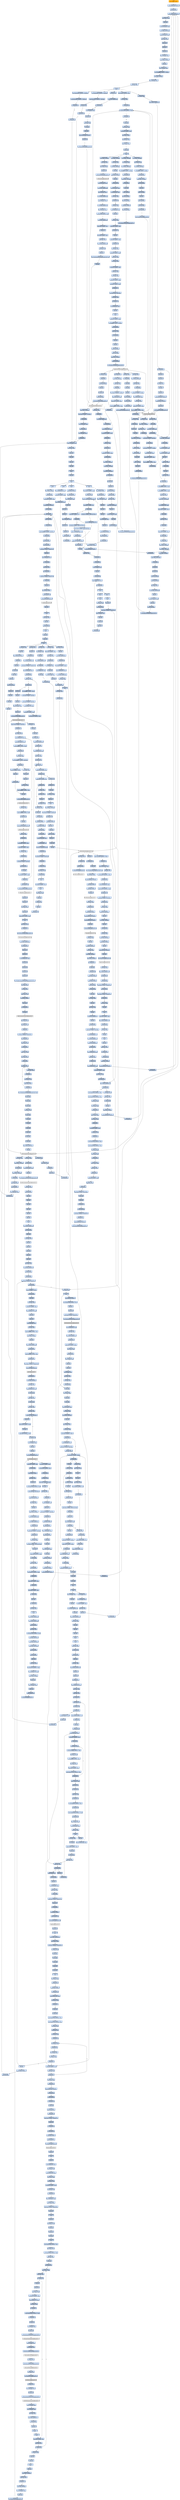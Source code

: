 digraph G {
node[shape=rectangle,style=filled,fillcolor=lightsteelblue,color=lightsteelblue]
bgcolor="transparent"
a0x004010c7pushl_0x60UINT8[label="start\npushl $0x60<UINT8>",fillcolor="orange",color="lightgrey"];
a0x004010c9pushl_0x4051d8UINT32[label="0x004010c9\npushl $0x4051d8<UINT32>"];
a0x004010cecall_0x00401e54[label="0x004010ce\ncall 0x00401e54"];
a0x00401e54pushl_0x401ea8UINT32[label="0x00401e54\npushl $0x401ea8<UINT32>"];
a0x00401e59movl_fs_0_eax[label="0x00401e59\nmovl %fs:0, %eax"];
a0x00401e5fpushl_eax[label="0x00401e5f\npushl %eax"];
a0x00401e60movl_0x10esp__eax[label="0x00401e60\nmovl 0x10(%esp), %eax"];
a0x00401e64movl_ebp_0x10esp_[label="0x00401e64\nmovl %ebp, 0x10(%esp)"];
a0x00401e68leal_0x10esp__ebp[label="0x00401e68\nleal 0x10(%esp), %ebp"];
a0x00401e6csubl_eax_esp[label="0x00401e6c\nsubl %eax, %esp"];
a0x00401e6epushl_ebx[label="0x00401e6e\npushl %ebx"];
a0x00401e6fpushl_esi[label="0x00401e6f\npushl %esi"];
a0x00401e70pushl_edi[label="0x00401e70\npushl %edi"];
a0x00401e71movl__8ebp__eax[label="0x00401e71\nmovl -8(%ebp), %eax"];
a0x00401e74movl_esp__24ebp_[label="0x00401e74\nmovl %esp, -24(%ebp)"];
a0x00401e77pushl_eax[label="0x00401e77\npushl %eax"];
a0x00401e78movl__4ebp__eax[label="0x00401e78\nmovl -4(%ebp), %eax"];
a0x00401e7bmovl_0xffffffffUINT32__4ebp_[label="0x00401e7b\nmovl $0xffffffff<UINT32>, -4(%ebp)"];
a0x00401e82movl_eax__8ebp_[label="0x00401e82\nmovl %eax, -8(%ebp)"];
a0x00401e85leal__16ebp__eax[label="0x00401e85\nleal -16(%ebp), %eax"];
a0x00401e88movl_eax_fs_0[label="0x00401e88\nmovl %eax, %fs:0"];
a0x00401e8eret[label="0x00401e8e\nret"];
a0x004010d3movl_0x94UINT32_edi[label="0x004010d3\nmovl $0x94<UINT32>, %edi"];
a0x004010d8movl_edi_eax[label="0x004010d8\nmovl %edi, %eax"];
a0x004010dacall_0x00401fb0[label="0x004010da\ncall 0x00401fb0"];
a0x00401fb0cmpl_0x1000UINT32_eax[label="0x00401fb0\ncmpl $0x1000<UINT32>, %eax"];
a0x00401fb5jae_0x00401fc5[label="0x00401fb5\njae 0x00401fc5"];
a0x00401fb7negl_eax[label="0x00401fb7\nnegl %eax"];
a0x00401fb9addl_esp_eax[label="0x00401fb9\naddl %esp, %eax"];
a0x00401fbbaddl_0x4UINT8_eax[label="0x00401fbb\naddl $0x4<UINT8>, %eax"];
a0x00401fbetestl_eax_eax_[label="0x00401fbe\ntestl %eax, (%eax)"];
a0x00401fc0xchgl_eax_esp[label="0x00401fc0\nxchgl %eax, %esp"];
a0x00401fc1movl_eax__eax[label="0x00401fc1\nmovl (%eax), %eax"];
a0x00401fc3pushl_eax[label="0x00401fc3\npushl %eax"];
a0x00401fc4ret[label="0x00401fc4\nret"];
a0x004010dfmovl_esp__24ebp_[label="0x004010df\nmovl %esp, -24(%ebp)"];
a0x004010e2movl_esp_esi[label="0x004010e2\nmovl %esp, %esi"];
a0x004010e4movl_edi_esi_[label="0x004010e4\nmovl %edi, (%esi)"];
a0x004010e6pushl_esi[label="0x004010e6\npushl %esi"];
a0x004010e7call_GetVersionExA_kernel32_dll[label="0x004010e7\ncall GetVersionExA@kernel32.dll"];
GetVersionExA_kernel32_dll[label="GetVersionExA@kernel32.dll",fillcolor="lightgrey",color="lightgrey"];
a0x004010edmovl_0x10esi__ecx[label="0x004010ed\nmovl 0x10(%esi), %ecx"];
a0x004010f0movl_ecx_0x004072b8[label="0x004010f0\nmovl %ecx, 0x004072b8"];
a0x004010f6movl_0x4esi__eax[label="0x004010f6\nmovl 0x4(%esi), %eax"];
a0x004010f9movl_eax_0x004072c4[label="0x004010f9\nmovl %eax, 0x004072c4"];
a0x004010femovl_0x8esi__edx[label="0x004010fe\nmovl 0x8(%esi), %edx"];
a0x00401101movl_edx_0x004072c8[label="0x00401101\nmovl %edx, 0x004072c8"];
a0x00401107movl_0xcesi__esi[label="0x00401107\nmovl 0xc(%esi), %esi"];
a0x0040110aandl_0x7fffUINT32_esi[label="0x0040110a\nandl $0x7fff<UINT32>, %esi"];
a0x00401110movl_esi_0x004072bc[label="0x00401110\nmovl %esi, 0x004072bc"];
a0x00401116cmpl_0x2UINT8_ecx[label="0x00401116\ncmpl $0x2<UINT8>, %ecx"];
a0x00401119je_0x00401127[label="0x00401119\nje 0x00401127"];
a0x00401127shll_0x8UINT8_eax[label="0x00401127\nshll $0x8<UINT8>, %eax"];
a0x0040112aaddl_edx_eax[label="0x0040112a\naddl %edx, %eax"];
a0x0040112cmovl_eax_0x004072c0[label="0x0040112c\nmovl %eax, 0x004072c0"];
a0x00401131xorl_esi_esi[label="0x00401131\nxorl %esi, %esi"];
a0x00401133pushl_esi[label="0x00401133\npushl %esi"];
a0x00401134movl_GetModuleHandleA_kernel32_dll_edi[label="0x00401134\nmovl GetModuleHandleA@kernel32.dll, %edi"];
a0x0040113acall_edi[label="0x0040113a\ncall %edi"];
GetModuleHandleA_kernel32_dll[label="GetModuleHandleA@kernel32.dll",fillcolor="lightgrey",color="lightgrey"];
a0x0040113ccmpw_0x5a4dUINT16_eax_[label="0x0040113c\ncmpw $0x5a4d<UINT16>, (%eax)"];
a0x00401141jne_0x00401162[label="0x00401141\njne 0x00401162"];
a0x00401143movl_0x3ceax__ecx[label="0x00401143\nmovl 0x3c(%eax), %ecx"];
a0x00401146addl_eax_ecx[label="0x00401146\naddl %eax, %ecx"];
a0x00401148cmpl_0x4550UINT32_ecx_[label="0x00401148\ncmpl $0x4550<UINT32>, (%ecx)"];
a0x0040114ejne_0x00401162[label="0x0040114e\njne 0x00401162"];
a0x00401150movzwl_0x18ecx__eax[label="0x00401150\nmovzwl 0x18(%ecx), %eax"];
a0x00401154cmpl_0x10bUINT32_eax[label="0x00401154\ncmpl $0x10b<UINT32>, %eax"];
a0x00401159je_0x0040117a[label="0x00401159\nje 0x0040117a"];
a0x0040117acmpl_0xeUINT8_0x74ecx_[label="0x0040117a\ncmpl $0xe<UINT8>, 0x74(%ecx)"];
a0x0040117ejbe_0x00401162[label="0x0040117e\njbe 0x00401162"];
a0x00401180xorl_eax_eax[label="0x00401180\nxorl %eax, %eax"];
a0x00401182cmpl_esi_0xe8ecx_[label="0x00401182\ncmpl %esi, 0xe8(%ecx)"];
a0x00401188setne_al[label="0x00401188\nsetne %al"];
a0x0040118bmovl_eax__28ebp_[label="0x0040118b\nmovl %eax, -28(%ebp)"];
a0x0040118epushl_esi[label="0x0040118e\npushl %esi"];
a0x0040118fcall_0x00401e00[label="0x0040118f\ncall 0x00401e00"];
a0x00401e00xorl_eax_eax[label="0x00401e00\nxorl %eax, %eax"];
a0x00401e02cmpl_eax_0x4esp_[label="0x00401e02\ncmpl %eax, 0x4(%esp)"];
a0x00401e06pushl_0x0UINT8[label="0x00401e06\npushl $0x0<UINT8>"];
a0x00401e08sete_al[label="0x00401e08\nsete %al"];
a0x00401e0bpushl_0x1000UINT32[label="0x00401e0b\npushl $0x1000<UINT32>"];
a0x00401e10pushl_eax[label="0x00401e10\npushl %eax"];
a0x00401e11call_HeapCreate_kernel32_dll[label="0x00401e11\ncall HeapCreate@kernel32.dll"];
HeapCreate_kernel32_dll[label="HeapCreate@kernel32.dll",fillcolor="lightgrey",color="lightgrey"];
a0x00401e17testl_eax_eax[label="0x00401e17\ntestl %eax, %eax"];
a0x00401e19movl_eax_0x00407700[label="0x00401e19\nmovl %eax, 0x00407700"];
a0x00401e1eje_0x00401e4a[label="0x00401e1e\nje 0x00401e4a"];
a0x00401e20call_0x00401de6[label="0x00401e20\ncall 0x00401de6"];
a0x00401de6cmpl_0x2UINT8_0x004072b8[label="0x00401de6\ncmpl $0x2<UINT8>, 0x004072b8"];
a0x00401dedjne_0x00401dfc[label="0x00401ded\njne 0x00401dfc"];
a0x00401defcmpl_0x5UINT8_0x004072c4[label="0x00401def\ncmpl $0x5<UINT8>, 0x004072c4"];
a0x00401df6jb_0x00401dfc[label="0x00401df6\njb 0x00401dfc"];
a0x00401df8xorl_eax_eax[label="0x00401df8\nxorl %eax, %eax"];
a0x00401dfaincl_eax[label="0x00401dfa\nincl %eax"];
a0x00401dfbret[label="0x00401dfb\nret"];
a0x00401e25cmpl_0x3UINT8_eax[label="0x00401e25\ncmpl $0x3<UINT8>, %eax"];
a0x00401e28movl_eax_0x00407704[label="0x00401e28\nmovl %eax, 0x00407704"];
a0x00401e2djne_0x00401e4d[label="0x00401e2d\njne 0x00401e4d"];
a0x00401e4dxorl_eax_eax[label="0x00401e4d\nxorl %eax, %eax"];
a0x00401e4fincl_eax[label="0x00401e4f\nincl %eax"];
a0x00401e50ret[label="0x00401e50\nret"];
a0x00401194popl_ecx[label="0x00401194\npopl %ecx"];
a0x00401195testl_eax_eax[label="0x00401195\ntestl %eax, %eax"];
a0x00401197jne_0x004011ba[label="0x00401197\njne 0x004011ba"];
a0x004011bacall_0x00401d5e[label="0x004011ba\ncall 0x00401d5e"];
a0x00401d5epushl_0xcUINT8[label="0x00401d5e\npushl $0xc<UINT8>"];
a0x00401d60pushl_0x405610UINT32[label="0x00401d60\npushl $0x405610<UINT32>"];
a0x00401d65call_0x00401e54[label="0x00401d65\ncall 0x00401e54"];
a0x00401d6amovl_0x405e8cUINT32__28ebp_[label="0x00401d6a\nmovl $0x405e8c<UINT32>, -28(%ebp)"];
a0x00401d71cmpl_0x405e8cUINT32__28ebp_[label="0x00401d71\ncmpl $0x405e8c<UINT32>, -28(%ebp)"];
a0x00401d78jae_0x00401d9c[label="0x00401d78\njae 0x00401d9c"];
a0x00401d9ccall_0x00401e8f[label="0x00401d9c\ncall 0x00401e8f"];
a0x00401e8fmovl__16ebp__ecx[label="0x00401e8f\nmovl -16(%ebp), %ecx"];
a0x00401e92movl_ecx_fs_0[label="0x00401e92\nmovl %ecx, %fs:0"];
a0x00401e99popl_ecx[label="0x00401e99\npopl %ecx"];
a0x00401e9apopl_edi[label="0x00401e9a\npopl %edi"];
a0x00401e9bpopl_esi[label="0x00401e9b\npopl %esi"];
a0x00401e9cpopl_ebx[label="0x00401e9c\npopl %ebx"];
a0x00401e9dleave_[label="0x00401e9d\nleave "];
a0x00401e9epushl_ecx[label="0x00401e9e\npushl %ecx"];
a0x00401e9fret[label="0x00401e9f\nret"];
a0x00401da1ret[label="0x00401da1\nret"];
a0x004011bfmovl_esi__4ebp_[label="0x004011bf\nmovl %esi, -4(%ebp)"];
a0x004011c2call_0x00401bb3[label="0x004011c2\ncall 0x00401bb3"];
a0x00401bb3subl_0x44UINT8_esp[label="0x00401bb3\nsubl $0x44<UINT8>, %esp"];
a0x00401bb6pushl_0x100UINT32[label="0x00401bb6\npushl $0x100<UINT32>"];
a0x00401bbbcall_0x00402980[label="0x00401bbb\ncall 0x00402980"];
a0x00402980pushl_0x004074ac[label="0x00402980\npushl 0x004074ac"];
a0x00402986pushl_0x8esp_[label="0x00402986\npushl 0x8(%esp)"];
a0x0040298acall_0x00402954[label="0x0040298a\ncall 0x00402954"];
a0x00402954cmpl_0xffffffe0UINT8_0x4esp_[label="0x00402954\ncmpl $0xffffffe0<UINT8>, 0x4(%esp)"];
a0x00402959ja_0x0040297d[label="0x00402959\nja 0x0040297d"];
a0x0040295bpushl_0x4esp_[label="0x0040295b\npushl 0x4(%esp)"];
a0x0040295fcall_0x0040290e[label="0x0040295f\ncall 0x0040290e"];
a0x0040290ecmpl_0x3UINT8_0x00407704[label="0x0040290e\ncmpl $0x3<UINT8>, 0x00407704"];
a0x00402915pushl_esi[label="0x00402915\npushl %esi"];
a0x00402916movl_0x8esp__esi[label="0x00402916\nmovl 0x8(%esp), %esi"];
a0x0040291ajne_0x0040292f[label="0x0040291a\njne 0x0040292f"];
a0x0040292ftestl_esi_esi[label="0x0040292f\ntestl %esi, %esi"];
a0x00402931jne_0x00402934[label="0x00402931\njne 0x00402934"];
a0x00402934cmpl_0x1UINT8_0x00407704[label="0x00402934\ncmpl $0x1<UINT8>, 0x00407704"];
a0x0040293bje_0x00402943[label="0x0040293b\nje 0x00402943"];
a0x00402943pushl_esi[label="0x00402943\npushl %esi"];
a0x00402944pushl_0x0UINT8[label="0x00402944\npushl $0x0<UINT8>"];
a0x00402946pushl_0x00407700[label="0x00402946\npushl 0x00407700"];
a0x0040294ccall_HeapAlloc_kernel32_dll[label="0x0040294c\ncall HeapAlloc@kernel32.dll"];
HeapAlloc_kernel32_dll[label="HeapAlloc@kernel32.dll",fillcolor="lightgrey",color="lightgrey"];
a0x00402952popl_esi[label="0x00402952\npopl %esi"];
a0x00402953ret[label="0x00402953\nret"];
a0x00402964testl_eax_eax[label="0x00402964\ntestl %eax, %eax"];
a0x00402966popl_ecx[label="0x00402966\npopl %ecx"];
a0x00402967jne_0x0040297f[label="0x00402967\njne 0x0040297f"];
a0x0040297fret[label="0x0040297f\nret"];
a0x0040298fpopl_ecx[label="0x0040298f\npopl %ecx"];
a0x00402990popl_ecx[label="0x00402990\npopl %ecx"];
a0x00402991ret[label="0x00402991\nret"];
a0x00401bc0testl_eax_eax[label="0x00401bc0\ntestl %eax, %eax"];
a0x00401bc2popl_ecx[label="0x00401bc2\npopl %ecx"];
a0x00401bc3jne_0x00401bcd[label="0x00401bc3\njne 0x00401bcd"];
a0x00401bcdmovl_eax_0x00407720[label="0x00401bcd\nmovl %eax, 0x00407720"];
a0x00401bd2movl_0x20UINT32_0x00407708[label="0x00401bd2\nmovl $0x20<UINT32>, 0x00407708"];
a0x00401bdcleal_0x100eax__ecx[label="0x00401bdc\nleal 0x100(%eax), %ecx"];
a0x00401be2jmp_0x00401bfe[label="0x00401be2\njmp 0x00401bfe"];
a0x00401bfecmpl_ecx_eax[label="0x00401bfe\ncmpl %ecx, %eax"];
a0x00401c00jb_0x00401be4[label="0x00401c00\njb 0x00401be4"];
a0x00401be4orl_0xffffffffUINT8_eax_[label="0x00401be4\norl $0xffffffff<UINT8>, (%eax)"];
a0x00401be7movb_0x0UINT8_0x4eax_[label="0x00401be7\nmovb $0x0<UINT8>, 0x4(%eax)"];
a0x00401bebmovb_0xaUINT8_0x5eax_[label="0x00401beb\nmovb $0xa<UINT8>, 0x5(%eax)"];
a0x00401befmovl_0x00407720_ecx[label="0x00401bef\nmovl 0x00407720, %ecx"];
a0x00401bf5addl_0x8UINT8_eax[label="0x00401bf5\naddl $0x8<UINT8>, %eax"];
a0x00401bf8addl_0x100UINT32_ecx[label="0x00401bf8\naddl $0x100<UINT32>, %ecx"];
a0x00401c02pushl_ebx[label="0x00401c02\npushl %ebx"];
a0x00401c03pushl_esi[label="0x00401c03\npushl %esi"];
a0x00401c04pushl_edi[label="0x00401c04\npushl %edi"];
a0x00401c05leal_0xcesp__eax[label="0x00401c05\nleal 0xc(%esp), %eax"];
a0x00401c09pushl_eax[label="0x00401c09\npushl %eax"];
a0x00401c0acall_GetStartupInfoA_kernel32_dll[label="0x00401c0a\ncall GetStartupInfoA@kernel32.dll"];
GetStartupInfoA_kernel32_dll[label="GetStartupInfoA@kernel32.dll",fillcolor="lightgrey",color="lightgrey"];
a0x00401c10cmpw_0x0UINT8_0x3eesp_[label="0x00401c10\ncmpw $0x0<UINT8>, 0x3e(%esp)"];
a0x00401c16je_0x00401ce3[label="0x00401c16\nje 0x00401ce3"];
a0x00401ce3xorl_ebx_ebx[label="0x00401ce3\nxorl %ebx, %ebx"];
a0x00401ce5movl_0x00407720_eax[label="0x00401ce5\nmovl 0x00407720, %eax"];
a0x00401cealeal_eaxebx8__esi[label="0x00401cea\nleal (%eax,%ebx,8), %esi"];
a0x00401cedcmpl_0xffffffffUINT8_esi_[label="0x00401ced\ncmpl $0xffffffff<UINT8>, (%esi)"];
a0x00401cf0jne_0x00401d3f[label="0x00401cf0\njne 0x00401d3f"];
a0x00401cf2testl_ebx_ebx[label="0x00401cf2\ntestl %ebx, %ebx"];
a0x00401cf4movb_0xffffff81UINT8_0x4esi_[label="0x00401cf4\nmovb $0xffffff81<UINT8>, 0x4(%esi)"];
a0x00401cf8jne_0x00401cff[label="0x00401cf8\njne 0x00401cff"];
a0x00401cfapushl_0xfffffff6UINT8[label="0x00401cfa\npushl $0xfffffff6<UINT8>"];
a0x00401cfcpopl_eax[label="0x00401cfc\npopl %eax"];
a0x00401cfdjmp_0x00401d09[label="0x00401cfd\njmp 0x00401d09"];
a0x00401d09pushl_eax[label="0x00401d09\npushl %eax"];
a0x00401d0acall_GetStdHandle_kernel32_dll[label="0x00401d0a\ncall GetStdHandle@kernel32.dll"];
GetStdHandle_kernel32_dll[label="GetStdHandle@kernel32.dll",fillcolor="lightgrey",color="lightgrey"];
a0x00401d10movl_eax_edi[label="0x00401d10\nmovl %eax, %edi"];
a0x00401d12cmpl_0xffffffffUINT8_edi[label="0x00401d12\ncmpl $0xffffffff<UINT8>, %edi"];
a0x00401d15je_0x00401d2e[label="0x00401d15\nje 0x00401d2e"];
a0x00401d17pushl_edi[label="0x00401d17\npushl %edi"];
a0x00401d18call_GetFileType_kernel32_dll[label="0x00401d18\ncall GetFileType@kernel32.dll"];
GetFileType_kernel32_dll[label="GetFileType@kernel32.dll",fillcolor="lightgrey",color="lightgrey"];
a0x00401d1etestl_eax_eax[label="0x00401d1e\ntestl %eax, %eax"];
a0x00401d20je_0x00401d2e[label="0x00401d20\nje 0x00401d2e"];
a0x00401d22andl_0xffUINT32_eax[label="0x00401d22\nandl $0xff<UINT32>, %eax"];
a0x00401d27cmpl_0x2UINT8_eax[label="0x00401d27\ncmpl $0x2<UINT8>, %eax"];
a0x00401d2amovl_edi_esi_[label="0x00401d2a\nmovl %edi, (%esi)"];
a0x00401d2cjne_0x00401d34[label="0x00401d2c\njne 0x00401d34"];
a0x00401d2eorb_0x40UINT8_0x4esi_[label="0x00401d2e\norb $0x40<UINT8>, 0x4(%esi)"];
a0x00401d32jmp_0x00401d43[label="0x00401d32\njmp 0x00401d43"];
a0x00401d43incl_ebx[label="0x00401d43\nincl %ebx"];
a0x00401d44cmpl_0x3UINT8_ebx[label="0x00401d44\ncmpl $0x3<UINT8>, %ebx"];
a0x00401d47jl_0x00401ce5[label="0x00401d47\njl 0x00401ce5"];
a0x00401cffmovl_ebx_eax[label="0x00401cff\nmovl %ebx, %eax"];
a0x00401d01decl_eax[label="0x00401d01\ndecl %eax"];
a0x00401d02negl_eax[label="0x00401d02\nnegl %eax"];
a0x00401d04sbbl_eax_eax[label="0x00401d04\nsbbl %eax, %eax"];
a0x00401d06addl_0xfffffff5UINT8_eax[label="0x00401d06\naddl $0xfffffff5<UINT8>, %eax"];
a0x00401d49pushl_0x00407708[label="0x00401d49\npushl 0x00407708"];
a0x00401d4fcall_SetHandleCount_kernel32_dll[label="0x00401d4f\ncall SetHandleCount@kernel32.dll"];
SetHandleCount_kernel32_dll[label="SetHandleCount@kernel32.dll",fillcolor="lightgrey",color="lightgrey"];
a0x00401d55popl_edi[label="0x00401d55\npopl %edi"];
a0x00401d56popl_esi[label="0x00401d56\npopl %esi"];
a0x00401d57xorl_eax_eax[label="0x00401d57\nxorl %eax, %eax"];
a0x00401d59popl_ebx[label="0x00401d59\npopl %ebx"];
a0x00401d5aaddl_0x44UINT8_esp[label="0x00401d5a\naddl $0x44<UINT8>, %esp"];
a0x00401d5dret[label="0x00401d5d\nret"];
a0x004011c7testl_eax_eax[label="0x004011c7\ntestl %eax, %eax"];
a0x004011c9jnl_0x004011d3[label="0x004011c9\njnl 0x004011d3"];
a0x004011d3call_GetCommandLineA_kernel32_dll[label="0x004011d3\ncall GetCommandLineA@kernel32.dll"];
GetCommandLineA_kernel32_dll[label="GetCommandLineA@kernel32.dll",fillcolor="lightgrey",color="lightgrey"];
a0x004011d9movl_eax_0x00407834[label="0x004011d9\nmovl %eax, 0x00407834"];
a0x004011decall_0x00401a91[label="0x004011de\ncall 0x00401a91"];
a0x00401a91pushl_ecx[label="0x00401a91\npushl %ecx"];
a0x00401a92pushl_ecx[label="0x00401a92\npushl %ecx"];
a0x00401a93movl_0x00407410_eax[label="0x00401a93\nmovl 0x00407410, %eax"];
a0x00401a98pushl_ebx[label="0x00401a98\npushl %ebx"];
a0x00401a99pushl_ebp[label="0x00401a99\npushl %ebp"];
a0x00401a9apushl_esi[label="0x00401a9a\npushl %esi"];
a0x00401a9bpushl_edi[label="0x00401a9b\npushl %edi"];
a0x00401a9cmovl_GetEnvironmentStringsW_kernel32_dll_edi[label="0x00401a9c\nmovl GetEnvironmentStringsW@kernel32.dll, %edi"];
a0x00401aa2xorl_ebx_ebx[label="0x00401aa2\nxorl %ebx, %ebx"];
a0x00401aa4xorl_esi_esi[label="0x00401aa4\nxorl %esi, %esi"];
a0x00401aa6cmpl_ebx_eax[label="0x00401aa6\ncmpl %ebx, %eax"];
a0x00401aa8pushl_0x2UINT8[label="0x00401aa8\npushl $0x2<UINT8>"];
a0x00401aaapopl_ebp[label="0x00401aaa\npopl %ebp"];
a0x00401aabjne_0x00401ada[label="0x00401aab\njne 0x00401ada"];
a0x00401aadcall_edi[label="0x00401aad\ncall %edi"];
GetEnvironmentStringsW_kernel32_dll[label="GetEnvironmentStringsW@kernel32.dll",fillcolor="lightgrey",color="lightgrey"];
a0x00401aafmovl_eax_esi[label="0x00401aaf\nmovl %eax, %esi"];
a0x00401ab1cmpl_ebx_esi[label="0x00401ab1\ncmpl %ebx, %esi"];
a0x00401ab3je_0x00401ac1[label="0x00401ab3\nje 0x00401ac1"];
a0x00401ab5movl_0x1UINT32_0x00407410[label="0x00401ab5\nmovl $0x1<UINT32>, 0x00407410"];
a0x00401abfjmp_0x00401adf[label="0x00401abf\njmp 0x00401adf"];
a0x00401adfcmpl_ebx_esi[label="0x00401adf\ncmpl %ebx, %esi"];
a0x00401ae1jne_0x00401aeb[label="0x00401ae1\njne 0x00401aeb"];
a0x00401aebcmpw_bx_esi_[label="0x00401aeb\ncmpw %bx, (%esi)"];
a0x00401aeemovl_esi_eax[label="0x00401aee\nmovl %esi, %eax"];
a0x00401af0je_0x00401b00[label="0x00401af0\nje 0x00401b00"];
a0x00401af2addl_ebp_eax[label="0x00401af2\naddl %ebp, %eax"];
a0x00401af4cmpw_bx_eax_[label="0x00401af4\ncmpw %bx, (%eax)"];
a0x00401af7jne_0x00401af2[label="0x00401af7\njne 0x00401af2"];
a0x00401af9addl_ebp_eax[label="0x00401af9\naddl %ebp, %eax"];
a0x00401afbcmpw_bx_eax_[label="0x00401afb\ncmpw %bx, (%eax)"];
a0x00401afejne_0x00401af2[label="0x00401afe\njne 0x00401af2"];
a0x00401b00movl_WideCharToMultiByte_kernel32_dll_edi[label="0x00401b00\nmovl WideCharToMultiByte@kernel32.dll, %edi"];
a0x00401b06pushl_ebx[label="0x00401b06\npushl %ebx"];
a0x00401b07pushl_ebx[label="0x00401b07\npushl %ebx"];
a0x00401b08pushl_ebx[label="0x00401b08\npushl %ebx"];
a0x00401b09subl_esi_eax[label="0x00401b09\nsubl %esi, %eax"];
a0x00401b0bpushl_ebx[label="0x00401b0b\npushl %ebx"];
a0x00401b0csarl_eax[label="0x00401b0c\nsarl %eax"];
a0x00401b0eincl_eax[label="0x00401b0e\nincl %eax"];
a0x00401b0fpushl_eax[label="0x00401b0f\npushl %eax"];
a0x00401b10pushl_esi[label="0x00401b10\npushl %esi"];
a0x00401b11pushl_ebx[label="0x00401b11\npushl %ebx"];
a0x00401b12pushl_ebx[label="0x00401b12\npushl %ebx"];
a0x00401b13movl_eax_0x34esp_[label="0x00401b13\nmovl %eax, 0x34(%esp)"];
a0x00401b17call_edi[label="0x00401b17\ncall %edi"];
WideCharToMultiByte_kernel32_dll[label="WideCharToMultiByte@kernel32.dll",fillcolor="lightgrey",color="lightgrey"];
a0x00401b19movl_eax_ebp[label="0x00401b19\nmovl %eax, %ebp"];
a0x00401b1bcmpl_ebx_ebp[label="0x00401b1b\ncmpl %ebx, %ebp"];
a0x00401b1dje_0x00401b51[label="0x00401b1d\nje 0x00401b51"];
a0x00401b1fpushl_ebp[label="0x00401b1f\npushl %ebp"];
a0x00401b20call_0x00402980[label="0x00401b20\ncall 0x00402980"];
a0x00401b25cmpl_ebx_eax[label="0x00401b25\ncmpl %ebx, %eax"];
a0x00401b27popl_ecx[label="0x00401b27\npopl %ecx"];
a0x00401b28movl_eax_0x10esp_[label="0x00401b28\nmovl %eax, 0x10(%esp)"];
a0x00401b2cje_0x00401b51[label="0x00401b2c\nje 0x00401b51"];
a0x00401b2epushl_ebx[label="0x00401b2e\npushl %ebx"];
a0x00401b2fpushl_ebx[label="0x00401b2f\npushl %ebx"];
a0x00401b30pushl_ebp[label="0x00401b30\npushl %ebp"];
a0x00401b31pushl_eax[label="0x00401b31\npushl %eax"];
a0x00401b32pushl_0x24esp_[label="0x00401b32\npushl 0x24(%esp)"];
a0x00401b36pushl_esi[label="0x00401b36\npushl %esi"];
a0x00401b37pushl_ebx[label="0x00401b37\npushl %ebx"];
a0x00401b38pushl_ebx[label="0x00401b38\npushl %ebx"];
a0x00401b39call_edi[label="0x00401b39\ncall %edi"];
a0x00401b3btestl_eax_eax[label="0x00401b3b\ntestl %eax, %eax"];
a0x00401b3djne_0x00401b4d[label="0x00401b3d\njne 0x00401b4d"];
a0x00401b4dmovl_0x10esp__ebx[label="0x00401b4d\nmovl 0x10(%esp), %ebx"];
a0x00401b51pushl_esi[label="0x00401b51\npushl %esi"];
a0x00401b52call_FreeEnvironmentStringsW_kernel32_dll[label="0x00401b52\ncall FreeEnvironmentStringsW@kernel32.dll"];
FreeEnvironmentStringsW_kernel32_dll[label="FreeEnvironmentStringsW@kernel32.dll",fillcolor="lightgrey",color="lightgrey"];
a0x00401b58movl_ebx_eax[label="0x00401b58\nmovl %ebx, %eax"];
a0x00401b5ajmp_0x00401bac[label="0x00401b5a\njmp 0x00401bac"];
a0x00401bacpopl_edi[label="0x00401bac\npopl %edi"];
a0x00401badpopl_esi[label="0x00401bad\npopl %esi"];
a0x00401baepopl_ebp[label="0x00401bae\npopl %ebp"];
a0x00401bafpopl_ebx[label="0x00401baf\npopl %ebx"];
a0x00401bb0popl_ecx[label="0x00401bb0\npopl %ecx"];
a0x00401bb1popl_ecx[label="0x00401bb1\npopl %ecx"];
a0x00401bb2ret[label="0x00401bb2\nret"];
a0x004011e3movl_eax_0x004072a0[label="0x004011e3\nmovl %eax, 0x004072a0"];
a0x004011e8call_0x004019ef[label="0x004011e8\ncall 0x004019ef"];
a0x004019efpushl_ebp[label="0x004019ef\npushl %ebp"];
a0x004019f0movl_esp_ebp[label="0x004019f0\nmovl %esp, %ebp"];
a0x004019f2pushl_ecx[label="0x004019f2\npushl %ecx"];
a0x004019f3pushl_ecx[label="0x004019f3\npushl %ecx"];
a0x004019f4pushl_ebx[label="0x004019f4\npushl %ebx"];
a0x004019f5pushl_esi[label="0x004019f5\npushl %esi"];
a0x004019f6pushl_edi[label="0x004019f6\npushl %edi"];
a0x004019f7xorl_edi_edi[label="0x004019f7\nxorl %edi, %edi"];
a0x004019f9cmpl_edi_0x0040782c[label="0x004019f9\ncmpl %edi, 0x0040782c"];
a0x004019ffjne_0x00401a06[label="0x004019ff\njne 0x00401a06"];
a0x00401a01call_0x004028b8[label="0x00401a01\ncall 0x004028b8"];
a0x004028b8cmpl_0x0UINT8_0x0040782c[label="0x004028b8\ncmpl $0x0<UINT8>, 0x0040782c"];
a0x004028bfjne_0x004028d3[label="0x004028bf\njne 0x004028d3"];
a0x004028c1pushl_0xfffffffdUINT8[label="0x004028c1\npushl $0xfffffffd<UINT8>"];
a0x004028c3call_0x004026d2[label="0x004028c3\ncall 0x004026d2"];
a0x004026d2pushl_ebp[label="0x004026d2\npushl %ebp"];
a0x004026d3movl_esp_ebp[label="0x004026d3\nmovl %esp, %ebp"];
a0x004026d5subl_0x1cUINT8_esp[label="0x004026d5\nsubl $0x1c<UINT8>, %esp"];
a0x004026d8movl_0x00407170_eax[label="0x004026d8\nmovl 0x00407170, %eax"];
a0x004026ddpushl_ebx[label="0x004026dd\npushl %ebx"];
a0x004026depushl_esi[label="0x004026de\npushl %esi"];
a0x004026dfmovl_0x8ebp__esi[label="0x004026df\nmovl 0x8(%ebp), %esi"];
a0x004026e2xorl_ebx_ebx[label="0x004026e2\nxorl %ebx, %ebx"];
a0x004026e4cmpl_0xfffffffeUINT8_esi[label="0x004026e4\ncmpl $0xfffffffe<UINT8>, %esi"];
a0x004026e7movl_eax__4ebp_[label="0x004026e7\nmovl %eax, -4(%ebp)"];
a0x004026eapushl_edi[label="0x004026ea\npushl %edi"];
a0x004026ebmovl_ebx_0x00407428[label="0x004026eb\nmovl %ebx, 0x00407428"];
a0x004026f1jne_0x00402705[label="0x004026f1\njne 0x00402705"];
a0x00402705cmpl_0xfffffffdUINT8_esi[label="0x00402705\ncmpl $0xfffffffd<UINT8>, %esi"];
a0x00402708jne_0x0040271c[label="0x00402708\njne 0x0040271c"];
a0x0040270amovl_0x1UINT32_0x00407428[label="0x0040270a\nmovl $0x1<UINT32>, 0x00407428"];
a0x00402714call_GetACP_kernel32_dll[label="0x00402714\ncall GetACP@kernel32.dll"];
GetACP_kernel32_dll[label="GetACP@kernel32.dll",fillcolor="lightgrey",color="lightgrey"];
a0x0040271ajmp_0x00402730[label="0x0040271a\njmp 0x00402730"];
a0x00402730movl_eax_0x8ebp_[label="0x00402730\nmovl %eax, 0x8(%ebp)"];
a0x00402733movl_eax_esi[label="0x00402733\nmovl %eax, %esi"];
a0x00402735cmpl_0x004075e4_esi[label="0x00402735\ncmpl 0x004075e4, %esi"];
a0x0040273bje_0x004028a4[label="0x0040273b\nje 0x004028a4"];
a0x00402741cmpl_ebx_esi[label="0x00402741\ncmpl %ebx, %esi"];
a0x00402743je_0x0040289a[label="0x00402743\nje 0x0040289a"];
a0x00402749xorl_edx_edx[label="0x00402749\nxorl %edx, %edx"];
a0x0040274bxorl_eax_eax[label="0x0040274b\nxorl %eax, %eax"];
a0x0040274dcmpl_esi_0x407180eax_[label="0x0040274d\ncmpl %esi, 0x407180(%eax)"];
a0x00402753je_0x004027bc[label="0x00402753\nje 0x004027bc"];
a0x00402755addl_0x30UINT8_eax[label="0x00402755\naddl $0x30<UINT8>, %eax"];
a0x00402758incl_edx[label="0x00402758\nincl %edx"];
a0x00402759cmpl_0xf0UINT32_eax[label="0x00402759\ncmpl $0xf0<UINT32>, %eax"];
a0x0040275ejb_0x0040274d[label="0x0040275e\njb 0x0040274d"];
a0x00402760leal__24ebp__eax[label="0x00402760\nleal -24(%ebp), %eax"];
a0x00402763pushl_eax[label="0x00402763\npushl %eax"];
a0x00402764pushl_esi[label="0x00402764\npushl %esi"];
a0x00402765call_GetCPInfo_kernel32_dll[label="0x00402765\ncall GetCPInfo@kernel32.dll"];
GetCPInfo_kernel32_dll[label="GetCPInfo@kernel32.dll",fillcolor="lightgrey",color="lightgrey"];
a0x0040276bcmpl_0x1UINT8_eax[label="0x0040276b\ncmpl $0x1<UINT8>, %eax"];
a0x0040276ejne_0x00402892[label="0x0040276e\njne 0x00402892"];
a0x00402774pushl_0x40UINT8[label="0x00402774\npushl $0x40<UINT8>"];
a0x00402776xorl_eax_eax[label="0x00402776\nxorl %eax, %eax"];
a0x00402778popl_ecx[label="0x00402778\npopl %ecx"];
a0x00402779movl_0x4074e0UINT32_edi[label="0x00402779\nmovl $0x4074e0<UINT32>, %edi"];
a0x0040277erepz_stosl_eax_es_edi_[label="0x0040277e\nrepz stosl %eax, %es:(%edi)"];
a0x00402780stosb_al_es_edi_[label="0x00402780\nstosb %al, %es:(%edi)"];
a0x00402781xorl_edi_edi[label="0x00402781\nxorl %edi, %edi"];
a0x00402783incl_edi[label="0x00402783\nincl %edi"];
a0x00402784cmpl_edi__24ebp_[label="0x00402784\ncmpl %edi, -24(%ebp)"];
a0x00402787movl_esi_0x004075e4[label="0x00402787\nmovl %esi, 0x004075e4"];
a0x0040278dmovl_ebx_0x004074cc[label="0x0040278d\nmovl %ebx, 0x004074cc"];
a0x00402793jbe_0x00402880[label="0x00402793\njbe 0x00402880"];
a0x00402799cmpb_0x0UINT8__18ebp_[label="0x00402799\ncmpb $0x0<UINT8>, -18(%ebp)"];
a0x0040279dje_0x0040285b[label="0x0040279d\nje 0x0040285b"];
a0x0040285bmovl_edi_eax[label="0x0040285b\nmovl %edi, %eax"];
a0x0040285dorb_0x8UINT8_0x4074e1eax_[label="0x0040285d\norb $0x8<UINT8>, 0x4074e1(%eax)"];
a0x00402864incl_eax[label="0x00402864\nincl %eax"];
a0x00402865cmpl_0xffUINT32_eax[label="0x00402865\ncmpl $0xff<UINT32>, %eax"];
a0x0040286ajb_0x0040285d[label="0x0040286a\njb 0x0040285d"];
a0x0040286cmovl_esi_eax[label="0x0040286c\nmovl %esi, %eax"];
a0x0040286ecall_0x004024ee[label="0x0040286e\ncall 0x004024ee"];
a0x004024eesubl_0x3a4UINT32_eax[label="0x004024ee\nsubl $0x3a4<UINT32>, %eax"];
a0x004024f3je_0x00402517[label="0x004024f3\nje 0x00402517"];
a0x004024f5subl_0x4UINT8_eax[label="0x004024f5\nsubl $0x4<UINT8>, %eax"];
a0x004024f8je_0x00402511[label="0x004024f8\nje 0x00402511"];
a0x004024fasubl_0xdUINT8_eax[label="0x004024fa\nsubl $0xd<UINT8>, %eax"];
a0x004024fdje_0x0040250b[label="0x004024fd\nje 0x0040250b"];
a0x004024ffdecl_eax[label="0x004024ff\ndecl %eax"];
a0x00402500je_0x00402505[label="0x00402500\nje 0x00402505"];
a0x00402502xorl_eax_eax[label="0x00402502\nxorl %eax, %eax"];
a0x00402504ret[label="0x00402504\nret"];
a0x00402873movl_eax_0x004074cc[label="0x00402873\nmovl %eax, 0x004074cc"];
a0x00402878movl_edi_0x004074d0[label="0x00402878\nmovl %edi, 0x004074d0"];
a0x0040287ejmp_0x00402886[label="0x0040287e\njmp 0x00402886"];
a0x00402886xorl_eax_eax[label="0x00402886\nxorl %eax, %eax"];
a0x00402888movl_0x4075f0UINT32_edi[label="0x00402888\nmovl $0x4075f0<UINT32>, %edi"];
a0x0040288dstosl_eax_es_edi_[label="0x0040288d\nstosl %eax, %es:(%edi)"];
a0x0040288estosl_eax_es_edi_[label="0x0040288e\nstosl %eax, %es:(%edi)"];
a0x0040288fstosl_eax_es_edi_[label="0x0040288f\nstosl %eax, %es:(%edi)"];
a0x00402890jmp_0x0040289f[label="0x00402890\njmp 0x0040289f"];
a0x0040289fcall_0x00402546[label="0x0040289f\ncall 0x00402546"];
a0x00402546pushl_ebp[label="0x00402546\npushl %ebp"];
a0x00402547movl_esp_ebp[label="0x00402547\nmovl %esp, %ebp"];
a0x00402549subl_0x518UINT32_esp[label="0x00402549\nsubl $0x518<UINT32>, %esp"];
a0x0040254fmovl_0x00407170_eax[label="0x0040254f\nmovl 0x00407170, %eax"];
a0x00402554movl_eax__4ebp_[label="0x00402554\nmovl %eax, -4(%ebp)"];
a0x00402557pushl_esi[label="0x00402557\npushl %esi"];
a0x00402558leal__24ebp__eax[label="0x00402558\nleal -24(%ebp), %eax"];
a0x0040255bpushl_eax[label="0x0040255b\npushl %eax"];
a0x0040255cpushl_0x004075e4[label="0x0040255c\npushl 0x004075e4"];
a0x00402562call_GetCPInfo_kernel32_dll[label="0x00402562\ncall GetCPInfo@kernel32.dll"];
a0x00402568cmpl_0x1UINT8_eax[label="0x00402568\ncmpl $0x1<UINT8>, %eax"];
a0x0040256bmovl_0x100UINT32_esi[label="0x0040256b\nmovl $0x100<UINT32>, %esi"];
a0x00402570jne_0x00402683[label="0x00402570\njne 0x00402683"];
a0x00402576xorl_eax_eax[label="0x00402576\nxorl %eax, %eax"];
a0x00402578movb_al__280ebpeax_[label="0x00402578\nmovb %al, -280(%ebp,%eax)"];
a0x0040257fincl_eax[label="0x0040257f\nincl %eax"];
a0x00402580cmpl_esi_eax[label="0x00402580\ncmpl %esi, %eax"];
a0x00402582jb_0x00402578[label="0x00402582\njb 0x00402578"];
a0x00402584movb__18ebp__al[label="0x00402584\nmovb -18(%ebp), %al"];
a0x00402587testb_al_al[label="0x00402587\ntestb %al, %al"];
a0x00402589movb_0x20UINT8__280ebp_[label="0x00402589\nmovb $0x20<UINT8>, -280(%ebp)"];
a0x00402590je_0x004025c8[label="0x00402590\nje 0x004025c8"];
a0x004025c8pushl_0x0UINT8[label="0x004025c8\npushl $0x0<UINT8>"];
a0x004025capushl_0x004074cc[label="0x004025ca\npushl 0x004074cc"];
a0x004025d0leal__1304ebp__eax[label="0x004025d0\nleal -1304(%ebp), %eax"];
a0x004025d6pushl_0x004075e4[label="0x004025d6\npushl 0x004075e4"];
a0x004025dcpushl_eax[label="0x004025dc\npushl %eax"];
a0x004025ddpushl_esi[label="0x004025dd\npushl %esi"];
a0x004025deleal__280ebp__eax[label="0x004025de\nleal -280(%ebp), %eax"];
a0x004025e4pushl_eax[label="0x004025e4\npushl %eax"];
a0x004025e5pushl_0x1UINT8[label="0x004025e5\npushl $0x1<UINT8>"];
a0x004025e7call_0x0040421b[label="0x004025e7\ncall 0x0040421b"];
a0x0040421bpushl_0x1cUINT8[label="0x0040421b\npushl $0x1c<UINT8>"];
a0x0040421dpushl_0x405d90UINT32[label="0x0040421d\npushl $0x405d90<UINT32>"];
a0x00404222call_0x00401e54[label="0x00404222\ncall 0x00401e54"];
a0x00404227xorl_esi_esi[label="0x00404227\nxorl %esi, %esi"];
a0x00404229cmpl_esi_0x004074a4[label="0x00404229\ncmpl %esi, 0x004074a4"];
a0x0040422fjne_0x00404266[label="0x0040422f\njne 0x00404266"];
a0x00404231leal__28ebp__eax[label="0x00404231\nleal -28(%ebp), %eax"];
a0x00404234pushl_eax[label="0x00404234\npushl %eax"];
a0x00404235xorl_edi_edi[label="0x00404235\nxorl %edi, %edi"];
a0x00404237incl_edi[label="0x00404237\nincl %edi"];
a0x00404238pushl_edi[label="0x00404238\npushl %edi"];
a0x00404239pushl_0x405d64UINT32[label="0x00404239\npushl $0x405d64<UINT32>"];
a0x0040423epushl_edi[label="0x0040423e\npushl %edi"];
a0x0040423fcall_GetStringTypeW_kernel32_dll[label="0x0040423f\ncall GetStringTypeW@kernel32.dll"];
GetStringTypeW_kernel32_dll[label="GetStringTypeW@kernel32.dll",fillcolor="lightgrey",color="lightgrey"];
a0x00404245testl_eax_eax[label="0x00404245\ntestl %eax, %eax"];
a0x00404247je_0x00404251[label="0x00404247\nje 0x00404251"];
a0x00404249movl_edi_0x004074a4[label="0x00404249\nmovl %edi, 0x004074a4"];
a0x0040424fjmp_0x00404266[label="0x0040424f\njmp 0x00404266"];
a0x00404266movl_0x004074a4_eax[label="0x00404266\nmovl 0x004074a4, %eax"];
a0x0040426bcmpl_0x2UINT8_eax[label="0x0040426b\ncmpl $0x2<UINT8>, %eax"];
a0x0040426eje_0x0040435e[label="0x0040426e\nje 0x0040435e"];
a0x00404274cmpl_esi_eax[label="0x00404274\ncmpl %esi, %eax"];
a0x00404276je_0x0040435e[label="0x00404276\nje 0x0040435e"];
a0x0040427ccmpl_0x1UINT8_eax[label="0x0040427c\ncmpl $0x1<UINT8>, %eax"];
a0x0040427fjne_0x00404384[label="0x0040427f\njne 0x00404384"];
a0x00404285movl_esi__36ebp_[label="0x00404285\nmovl %esi, -36(%ebp)"];
a0x00404288movl_esi__32ebp_[label="0x00404288\nmovl %esi, -32(%ebp)"];
a0x0040428bcmpl_esi_0x18ebp_[label="0x0040428b\ncmpl %esi, 0x18(%ebp)"];
a0x0040428ejne_0x00404298[label="0x0040428e\njne 0x00404298"];
a0x00404298pushl_esi[label="0x00404298\npushl %esi"];
a0x00404299pushl_esi[label="0x00404299\npushl %esi"];
a0x0040429apushl_0x10ebp_[label="0x0040429a\npushl 0x10(%ebp)"];
a0x0040429dpushl_0xcebp_[label="0x0040429d\npushl 0xc(%ebp)"];
a0x004042a0xorl_eax_eax[label="0x004042a0\nxorl %eax, %eax"];
a0x004042a2cmpl_esi_0x20ebp_[label="0x004042a2\ncmpl %esi, 0x20(%ebp)"];
a0x004042a5setne_al[label="0x004042a5\nsetne %al"];
a0x004042a8leal_0x1eax8__eax[label="0x004042a8\nleal 0x1(,%eax,8), %eax"];
a0x004042afpushl_eax[label="0x004042af\npushl %eax"];
a0x004042b0pushl_0x18ebp_[label="0x004042b0\npushl 0x18(%ebp)"];
a0x004042b3call_MultiByteToWideChar_kernel32_dll[label="0x004042b3\ncall MultiByteToWideChar@kernel32.dll"];
MultiByteToWideChar_kernel32_dll[label="MultiByteToWideChar@kernel32.dll",fillcolor="lightgrey",color="lightgrey"];
a0x004042b9movl_eax_edi[label="0x004042b9\nmovl %eax, %edi"];
a0x004042bbmovl_edi__40ebp_[label="0x004042bb\nmovl %edi, -40(%ebp)"];
a0x004042betestl_edi_edi[label="0x004042be\ntestl %edi, %edi"];
a0x004042c0je_0x00404384[label="0x004042c0\nje 0x00404384"];
a0x004042c6andl_0x0UINT8__4ebp_[label="0x004042c6\nandl $0x0<UINT8>, -4(%ebp)"];
a0x004042caleal_ediedi__ebx[label="0x004042ca\nleal (%edi,%edi), %ebx"];
a0x004042cdmovl_ebx_eax[label="0x004042cd\nmovl %ebx, %eax"];
a0x004042cfaddl_0x3UINT8_eax[label="0x004042cf\naddl $0x3<UINT8>, %eax"];
a0x004042d2andl_0xfffffffcUINT8_eax[label="0x004042d2\nandl $0xfffffffc<UINT8>, %eax"];
a0x004042d5call_0x00401fb0[label="0x004042d5\ncall 0x00401fb0"];
a0x004042damovl_esp__24ebp_[label="0x004042da\nmovl %esp, -24(%ebp)"];
a0x004042ddmovl_esp_esi[label="0x004042dd\nmovl %esp, %esi"];
a0x004042dfmovl_esi__44ebp_[label="0x004042df\nmovl %esi, -44(%ebp)"];
a0x004042e2pushl_ebx[label="0x004042e2\npushl %ebx"];
a0x004042e3pushl_0x0UINT8[label="0x004042e3\npushl $0x0<UINT8>"];
a0x004042e5pushl_esi[label="0x004042e5\npushl %esi"];
a0x004042e6call_0x00404730[label="0x004042e6\ncall 0x00404730"];
a0x00404730movl_0xcesp__edx[label="0x00404730\nmovl 0xc(%esp), %edx"];
a0x00404734movl_0x4esp__ecx[label="0x00404734\nmovl 0x4(%esp), %ecx"];
a0x00404738testl_edx_edx[label="0x00404738\ntestl %edx, %edx"];
a0x0040473aje_0x0040478b[label="0x0040473a\nje 0x0040478b"];
a0x0040473cxorl_eax_eax[label="0x0040473c\nxorl %eax, %eax"];
a0x0040473emovb_0x8esp__al[label="0x0040473e\nmovb 0x8(%esp), %al"];
a0x00404742pushl_edi[label="0x00404742\npushl %edi"];
a0x00404743movl_ecx_edi[label="0x00404743\nmovl %ecx, %edi"];
a0x00404745cmpl_0x4UINT8_edx[label="0x00404745\ncmpl $0x4<UINT8>, %edx"];
a0x00404748jb_0x0040477b[label="0x00404748\njb 0x0040477b"];
a0x0040474anegl_ecx[label="0x0040474a\nnegl %ecx"];
a0x0040474candl_0x3UINT8_ecx[label="0x0040474c\nandl $0x3<UINT8>, %ecx"];
a0x0040474fje_0x0040475d[label="0x0040474f\nje 0x0040475d"];
a0x0040475dmovl_eax_ecx[label="0x0040475d\nmovl %eax, %ecx"];
a0x0040475fshll_0x8UINT8_eax[label="0x0040475f\nshll $0x8<UINT8>, %eax"];
a0x00404762addl_ecx_eax[label="0x00404762\naddl %ecx, %eax"];
a0x00404764movl_eax_ecx[label="0x00404764\nmovl %eax, %ecx"];
a0x00404766shll_0x10UINT8_eax[label="0x00404766\nshll $0x10<UINT8>, %eax"];
a0x00404769addl_ecx_eax[label="0x00404769\naddl %ecx, %eax"];
a0x0040476bmovl_edx_ecx[label="0x0040476b\nmovl %edx, %ecx"];
a0x0040476dandl_0x3UINT8_edx[label="0x0040476d\nandl $0x3<UINT8>, %edx"];
a0x00404770shrl_0x2UINT8_ecx[label="0x00404770\nshrl $0x2<UINT8>, %ecx"];
a0x00404773je_0x0040477b[label="0x00404773\nje 0x0040477b"];
a0x00404775repz_stosl_eax_es_edi_[label="0x00404775\nrepz stosl %eax, %es:(%edi)"];
a0x00404777testl_edx_edx[label="0x00404777\ntestl %edx, %edx"];
a0x00404779je_0x00404785[label="0x00404779\nje 0x00404785"];
a0x00404785movl_0x8esp__eax[label="0x00404785\nmovl 0x8(%esp), %eax"];
a0x00404789popl_edi[label="0x00404789\npopl %edi"];
a0x0040478aret[label="0x0040478a\nret"];
a0x004042ebaddl_0xcUINT8_esp[label="0x004042eb\naddl $0xc<UINT8>, %esp"];
a0x004042eeorl_0xffffffffUINT8__4ebp_[label="0x004042ee\norl $0xffffffff<UINT8>, -4(%ebp)"];
a0x004042f2jmp_0x00404309[label="0x004042f2\njmp 0x00404309"];
a0x00404309testl_esi_esi[label="0x00404309\ntestl %esi, %esi"];
a0x0040430bjne_0x00404324[label="0x0040430b\njne 0x00404324"];
a0x00404324pushl_edi[label="0x00404324\npushl %edi"];
a0x00404325pushl_esi[label="0x00404325\npushl %esi"];
a0x00404326pushl_0x10ebp_[label="0x00404326\npushl 0x10(%ebp)"];
a0x00404329pushl_0xcebp_[label="0x00404329\npushl 0xc(%ebp)"];
a0x0040432cpushl_0x1UINT8[label="0x0040432c\npushl $0x1<UINT8>"];
a0x0040432epushl_0x18ebp_[label="0x0040432e\npushl 0x18(%ebp)"];
a0x00404331call_MultiByteToWideChar_kernel32_dll[label="0x00404331\ncall MultiByteToWideChar@kernel32.dll"];
a0x00404337testl_eax_eax[label="0x00404337\ntestl %eax, %eax"];
a0x00404339je_0x0040434c[label="0x00404339\nje 0x0040434c"];
a0x0040433bpushl_0x14ebp_[label="0x0040433b\npushl 0x14(%ebp)"];
a0x0040433epushl_eax[label="0x0040433e\npushl %eax"];
a0x0040433fpushl_esi[label="0x0040433f\npushl %esi"];
a0x00404340pushl_0x8ebp_[label="0x00404340\npushl 0x8(%ebp)"];
a0x00404343call_GetStringTypeW_kernel32_dll[label="0x00404343\ncall GetStringTypeW@kernel32.dll"];
a0x00404349movl_eax__36ebp_[label="0x00404349\nmovl %eax, -36(%ebp)"];
a0x0040434ccmpl_0x0UINT8__32ebp_[label="0x0040434c\ncmpl $0x0<UINT8>, -32(%ebp)"];
a0x00404350je_0x00404359[label="0x00404350\nje 0x00404359"];
a0x00404359movl__36ebp__eax[label="0x00404359\nmovl -36(%ebp), %eax"];
a0x0040435cjmp_0x004043cc[label="0x0040435c\njmp 0x004043cc"];
a0x004043ccleal__56ebp__esp[label="0x004043cc\nleal -56(%ebp), %esp"];
a0x004043cfcall_0x00401e8f[label="0x004043cf\ncall 0x00401e8f"];
a0x004043d4ret[label="0x004043d4\nret"];
a0x004025ecpushl_0x0UINT8[label="0x004025ec\npushl $0x0<UINT8>"];
a0x004025eepushl_0x004075e4[label="0x004025ee\npushl 0x004075e4"];
a0x004025f4leal__536ebp__eax[label="0x004025f4\nleal -536(%ebp), %eax"];
a0x004025fapushl_esi[label="0x004025fa\npushl %esi"];
a0x004025fbpushl_eax[label="0x004025fb\npushl %eax"];
a0x004025fcpushl_esi[label="0x004025fc\npushl %esi"];
a0x004025fdleal__280ebp__eax[label="0x004025fd\nleal -280(%ebp), %eax"];
a0x00402603pushl_eax[label="0x00402603\npushl %eax"];
a0x00402604pushl_esi[label="0x00402604\npushl %esi"];
a0x00402605pushl_0x004074cc[label="0x00402605\npushl 0x004074cc"];
a0x0040260bcall_0x00403e5f[label="0x0040260b\ncall 0x00403e5f"];
a0x00403e5fpushl_0x38UINT8[label="0x00403e5f\npushl $0x38<UINT8>"];
a0x00403e61pushl_0x405d68UINT32[label="0x00403e61\npushl $0x405d68<UINT32>"];
a0x00403e66call_0x00401e54[label="0x00403e66\ncall 0x00401e54"];
a0x00403e6bxorl_ebx_ebx[label="0x00403e6b\nxorl %ebx, %ebx"];
a0x00403e6dcmpl_ebx_0x004074a0[label="0x00403e6d\ncmpl %ebx, 0x004074a0"];
a0x00403e73jne_0x00403ead[label="0x00403e73\njne 0x00403ead"];
a0x00403e75pushl_ebx[label="0x00403e75\npushl %ebx"];
a0x00403e76pushl_ebx[label="0x00403e76\npushl %ebx"];
a0x00403e77xorl_esi_esi[label="0x00403e77\nxorl %esi, %esi"];
a0x00403e79incl_esi[label="0x00403e79\nincl %esi"];
a0x00403e7apushl_esi[label="0x00403e7a\npushl %esi"];
a0x00403e7bpushl_0x405d64UINT32[label="0x00403e7b\npushl $0x405d64<UINT32>"];
a0x00403e80pushl_0x100UINT32[label="0x00403e80\npushl $0x100<UINT32>"];
a0x00403e85pushl_ebx[label="0x00403e85\npushl %ebx"];
a0x00403e86call_LCMapStringW_kernel32_dll[label="0x00403e86\ncall LCMapStringW@kernel32.dll"];
LCMapStringW_kernel32_dll[label="LCMapStringW@kernel32.dll",fillcolor="lightgrey",color="lightgrey"];
a0x00403e8ctestl_eax_eax[label="0x00403e8c\ntestl %eax, %eax"];
a0x00403e8eje_0x00403e98[label="0x00403e8e\nje 0x00403e98"];
a0x00403e90movl_esi_0x004074a0[label="0x00403e90\nmovl %esi, 0x004074a0"];
a0x00403e96jmp_0x00403ead[label="0x00403e96\njmp 0x00403ead"];
a0x00403eadcmpl_ebx_0x14ebp_[label="0x00403ead\ncmpl %ebx, 0x14(%ebp)"];
a0x00403eb0jle_0x00403ecd[label="0x00403eb0\njle 0x00403ecd"];
a0x00403eb2movl_0x14ebp__ecx[label="0x00403eb2\nmovl 0x14(%ebp), %ecx"];
a0x00403eb5movl_0x10ebp__eax[label="0x00403eb5\nmovl 0x10(%ebp), %eax"];
a0x00403eb8decl_ecx[label="0x00403eb8\ndecl %ecx"];
a0x00403eb9cmpb_bl_eax_[label="0x00403eb9\ncmpb %bl, (%eax)"];
a0x00403ebbje_0x00403ec5[label="0x00403ebb\nje 0x00403ec5"];
a0x00403ebdincl_eax[label="0x00403ebd\nincl %eax"];
a0x00403ebecmpl_ebx_ecx[label="0x00403ebe\ncmpl %ebx, %ecx"];
a0x00403ec0jne_0x00403eb8[label="0x00403ec0\njne 0x00403eb8"];
a0x00403ec2orl_0xffffffffUINT8_ecx[label="0x00403ec2\norl $0xffffffff<UINT8>, %ecx"];
a0x00403ec5orl_0xffffffffUINT8_eax[label="0x00403ec5\norl $0xffffffff<UINT8>, %eax"];
a0x00403ec8subl_ecx_eax[label="0x00403ec8\nsubl %ecx, %eax"];
a0x00403ecaaddl_eax_0x14ebp_[label="0x00403eca\naddl %eax, 0x14(%ebp)"];
a0x00403ecdmovl_0x004074a0_eax[label="0x00403ecd\nmovl 0x004074a0, %eax"];
a0x00403ed2cmpl_0x2UINT8_eax[label="0x00403ed2\ncmpl $0x2<UINT8>, %eax"];
a0x00403ed5je_0x004040b7[label="0x00403ed5\nje 0x004040b7"];
a0x00403edbcmpl_ebx_eax[label="0x00403edb\ncmpl %ebx, %eax"];
a0x00403eddje_0x004040b7[label="0x00403edd\nje 0x004040b7"];
a0x00403ee3cmpl_0x1UINT8_eax[label="0x00403ee3\ncmpl $0x1<UINT8>, %eax"];
a0x00403ee6jne_0x004040ea[label="0x00403ee6\njne 0x004040ea"];
a0x00403eecxorl_edi_edi[label="0x00403eec\nxorl %edi, %edi"];
a0x00403eeemovl_edi__44ebp_[label="0x00403eee\nmovl %edi, -44(%ebp)"];
a0x00403ef1movl_ebx__56ebp_[label="0x00403ef1\nmovl %ebx, -56(%ebp)"];
a0x00403ef4movl_ebx__52ebp_[label="0x00403ef4\nmovl %ebx, -52(%ebp)"];
a0x00403ef7cmpl_ebx_0x20ebp_[label="0x00403ef7\ncmpl %ebx, 0x20(%ebp)"];
a0x00403efajne_0x00403f04[label="0x00403efa\njne 0x00403f04"];
a0x00403f04pushl_ebx[label="0x00403f04\npushl %ebx"];
a0x00403f05pushl_ebx[label="0x00403f05\npushl %ebx"];
a0x00403f06pushl_0x14ebp_[label="0x00403f06\npushl 0x14(%ebp)"];
a0x00403f09pushl_0x10ebp_[label="0x00403f09\npushl 0x10(%ebp)"];
a0x00403f0cxorl_eax_eax[label="0x00403f0c\nxorl %eax, %eax"];
a0x00403f0ecmpl_ebx_0x24ebp_[label="0x00403f0e\ncmpl %ebx, 0x24(%ebp)"];
a0x00403f11setne_al[label="0x00403f11\nsetne %al"];
a0x00403f14leal_0x1eax8__eax[label="0x00403f14\nleal 0x1(,%eax,8), %eax"];
a0x00403f1bpushl_eax[label="0x00403f1b\npushl %eax"];
a0x00403f1cpushl_0x20ebp_[label="0x00403f1c\npushl 0x20(%ebp)"];
a0x00403f1fcall_MultiByteToWideChar_kernel32_dll[label="0x00403f1f\ncall MultiByteToWideChar@kernel32.dll"];
a0x00403f25movl_eax_esi[label="0x00403f25\nmovl %eax, %esi"];
a0x00403f27movl_esi__48ebp_[label="0x00403f27\nmovl %esi, -48(%ebp)"];
a0x00403f2acmpl_ebx_esi[label="0x00403f2a\ncmpl %ebx, %esi"];
a0x00403f2cje_0x004040ea[label="0x00403f2c\nje 0x004040ea"];
a0x00403f32movl_0x1UINT32__4ebp_[label="0x00403f32\nmovl $0x1<UINT32>, -4(%ebp)"];
a0x00403f39leal_esiesi__eax[label="0x00403f39\nleal (%esi,%esi), %eax"];
a0x00403f3caddl_0x3UINT8_eax[label="0x00403f3c\naddl $0x3<UINT8>, %eax"];
a0x00403f3fandl_0xfffffffcUINT8_eax[label="0x00403f3f\nandl $0xfffffffc<UINT8>, %eax"];
a0x00403f42call_0x00401fb0[label="0x00403f42\ncall 0x00401fb0"];
a0x00403f47movl_esp__24ebp_[label="0x00403f47\nmovl %esp, -24(%ebp)"];
a0x00403f4amovl_esp_eax[label="0x00403f4a\nmovl %esp, %eax"];
a0x00403f4cmovl_eax__28ebp_[label="0x00403f4c\nmovl %eax, -28(%ebp)"];
a0x00403f4forl_0xffffffffUINT8__4ebp_[label="0x00403f4f\norl $0xffffffff<UINT8>, -4(%ebp)"];
a0x00403f53jmp_0x00403f70[label="0x00403f53\njmp 0x00403f70"];
a0x00403f70cmpl_ebx__28ebp_[label="0x00403f70\ncmpl %ebx, -28(%ebp)"];
a0x00403f73jne_0x00403f91[label="0x00403f73\njne 0x00403f91"];
a0x00403f91pushl_esi[label="0x00403f91\npushl %esi"];
a0x00403f92pushl__28ebp_[label="0x00403f92\npushl -28(%ebp)"];
a0x00403f95pushl_0x14ebp_[label="0x00403f95\npushl 0x14(%ebp)"];
a0x00403f98pushl_0x10ebp_[label="0x00403f98\npushl 0x10(%ebp)"];
a0x00403f9bpushl_0x1UINT8[label="0x00403f9b\npushl $0x1<UINT8>"];
a0x00403f9dpushl_0x20ebp_[label="0x00403f9d\npushl 0x20(%ebp)"];
a0x00403fa0call_MultiByteToWideChar_kernel32_dll[label="0x00403fa0\ncall MultiByteToWideChar@kernel32.dll"];
a0x00403fa6testl_eax_eax[label="0x00403fa6\ntestl %eax, %eax"];
a0x00403fa8je_0x00404094[label="0x00403fa8\nje 0x00404094"];
a0x00403faepushl_ebx[label="0x00403fae\npushl %ebx"];
a0x00403fafpushl_ebx[label="0x00403faf\npushl %ebx"];
a0x00403fb0pushl_esi[label="0x00403fb0\npushl %esi"];
a0x00403fb1pushl__28ebp_[label="0x00403fb1\npushl -28(%ebp)"];
a0x00403fb4pushl_0xcebp_[label="0x00403fb4\npushl 0xc(%ebp)"];
a0x00403fb7pushl_0x8ebp_[label="0x00403fb7\npushl 0x8(%ebp)"];
a0x00403fbacall_LCMapStringW_kernel32_dll[label="0x00403fba\ncall LCMapStringW@kernel32.dll"];
a0x00403fc0movl_eax_edi[label="0x00403fc0\nmovl %eax, %edi"];
a0x00403fc2movl_edi__44ebp_[label="0x00403fc2\nmovl %edi, -44(%ebp)"];
a0x00403fc5cmpl_ebx_edi[label="0x00403fc5\ncmpl %ebx, %edi"];
a0x00403fc7je_0x00404094[label="0x00403fc7\nje 0x00404094"];
a0x00403fcdtestb_0x4UINT8_0xdebp_[label="0x00403fcd\ntestb $0x4<UINT8>, 0xd(%ebp)"];
a0x00403fd1je_0x00404000[label="0x00403fd1\nje 0x00404000"];
a0x00404000movl_0x2UINT32__4ebp_[label="0x00404000\nmovl $0x2<UINT32>, -4(%ebp)"];
a0x00404007leal_ediedi__eax[label="0x00404007\nleal (%edi,%edi), %eax"];
a0x0040400aaddl_0x3UINT8_eax[label="0x0040400a\naddl $0x3<UINT8>, %eax"];
a0x0040400dandl_0xfffffffcUINT8_eax[label="0x0040400d\nandl $0xfffffffc<UINT8>, %eax"];
a0x00404010call_0x00401fb0[label="0x00404010\ncall 0x00401fb0"];
a0x00404015movl_esp__24ebp_[label="0x00404015\nmovl %esp, -24(%ebp)"];
a0x00404018movl_esp_eax[label="0x00404018\nmovl %esp, %eax"];
a0x0040401amovl_eax__32ebp_[label="0x0040401a\nmovl %eax, -32(%ebp)"];
a0x0040401dorl_0xffffffffUINT8__4ebp_[label="0x0040401d\norl $0xffffffff<UINT8>, -4(%ebp)"];
a0x00404021jmp_0x0040403e[label="0x00404021\njmp 0x0040403e"];
a0x0040403ecmpl_ebx__32ebp_[label="0x0040403e\ncmpl %ebx, -32(%ebp)"];
a0x00404041jne_0x0040405b[label="0x00404041\njne 0x0040405b"];
a0x0040405bpushl_edi[label="0x0040405b\npushl %edi"];
a0x0040405cpushl__32ebp_[label="0x0040405c\npushl -32(%ebp)"];
a0x0040405fpushl_esi[label="0x0040405f\npushl %esi"];
a0x00404060pushl__28ebp_[label="0x00404060\npushl -28(%ebp)"];
a0x00404063pushl_0xcebp_[label="0x00404063\npushl 0xc(%ebp)"];
a0x00404066pushl_0x8ebp_[label="0x00404066\npushl 0x8(%ebp)"];
a0x00404069call_LCMapStringW_kernel32_dll[label="0x00404069\ncall LCMapStringW@kernel32.dll"];
a0x0040406ftestl_eax_eax[label="0x0040406f\ntestl %eax, %eax"];
a0x00404071je_0x00404094[label="0x00404071\nje 0x00404094"];
a0x00404073pushl_ebx[label="0x00404073\npushl %ebx"];
a0x00404074pushl_ebx[label="0x00404074\npushl %ebx"];
a0x00404075cmpl_ebx_0x1cebp_[label="0x00404075\ncmpl %ebx, 0x1c(%ebp)"];
a0x00404078jne_0x0040407e[label="0x00404078\njne 0x0040407e"];
a0x0040407epushl_0x1cebp_[label="0x0040407e\npushl 0x1c(%ebp)"];
a0x00404081pushl_0x18ebp_[label="0x00404081\npushl 0x18(%ebp)"];
a0x00404084pushl_edi[label="0x00404084\npushl %edi"];
a0x00404085pushl__32ebp_[label="0x00404085\npushl -32(%ebp)"];
a0x00404088pushl_ebx[label="0x00404088\npushl %ebx"];
a0x00404089pushl_0x20ebp_[label="0x00404089\npushl 0x20(%ebp)"];
a0x0040408ccall_WideCharToMultiByte_kernel32_dll[label="0x0040408c\ncall WideCharToMultiByte@kernel32.dll"];
a0x00404092movl_eax_edi[label="0x00404092\nmovl %eax, %edi"];
a0x00404094cmpl_ebx__52ebp_[label="0x00404094\ncmpl %ebx, -52(%ebp)"];
a0x00404097je_0x004040a2[label="0x00404097\nje 0x004040a2"];
a0x004040a2cmpl_ebx__56ebp_[label="0x004040a2\ncmpl %ebx, -56(%ebp)"];
a0x004040a5je_0x004040b0[label="0x004040a5\nje 0x004040b0"];
a0x004040b0movl_edi_eax[label="0x004040b0\nmovl %edi, %eax"];
a0x004040b2jmp_0x00404212[label="0x004040b2\njmp 0x00404212"];
a0x00404212leal__84ebp__esp[label="0x00404212\nleal -84(%ebp), %esp"];
a0x00404215call_0x00401e8f[label="0x00404215\ncall 0x00401e8f"];
a0x0040421aret[label="0x0040421a\nret"];
a0x00402610pushl_0x0UINT8[label="0x00402610\npushl $0x0<UINT8>"];
a0x00402612pushl_0x004075e4[label="0x00402612\npushl 0x004075e4"];
a0x00402618leal__792ebp__eax[label="0x00402618\nleal -792(%ebp), %eax"];
a0x0040261epushl_esi[label="0x0040261e\npushl %esi"];
a0x0040261fpushl_eax[label="0x0040261f\npushl %eax"];
a0x00402620pushl_esi[label="0x00402620\npushl %esi"];
a0x00402621leal__280ebp__eax[label="0x00402621\nleal -280(%ebp), %eax"];
a0x00402627pushl_eax[label="0x00402627\npushl %eax"];
a0x00402628pushl_0x200UINT32[label="0x00402628\npushl $0x200<UINT32>"];
a0x0040262dpushl_0x004074cc[label="0x0040262d\npushl 0x004074cc"];
a0x00402633call_0x00403e5f[label="0x00402633\ncall 0x00403e5f"];
a0x00402638addl_0x5cUINT8_esp[label="0x00402638\naddl $0x5c<UINT8>, %esp"];
a0x0040263bxorl_eax_eax[label="0x0040263b\nxorl %eax, %eax"];
a0x0040263dmovw__1304ebpeax2__cx[label="0x0040263d\nmovw -1304(%ebp,%eax,2), %cx"];
a0x00402645testb_0x1UINT8_cl[label="0x00402645\ntestb $0x1<UINT8>, %cl"];
a0x00402648je_0x00402660[label="0x00402648\nje 0x00402660"];
a0x00402660testb_0x2UINT8_cl[label="0x00402660\ntestb $0x2<UINT8>, %cl"];
a0x00402663je_0x00402675[label="0x00402663\nje 0x00402675"];
a0x00402675movb_0x0UINT8_0x407600eax_[label="0x00402675\nmovb $0x0<UINT8>, 0x407600(%eax)"];
a0x0040267cincl_eax[label="0x0040267c\nincl %eax"];
a0x0040267dcmpl_esi_eax[label="0x0040267d\ncmpl %esi, %eax"];
a0x0040267fjb_0x0040263d[label="0x0040267f\njb 0x0040263d"];
a0x0040264aorb_0x10UINT8_0x4074e1eax_[label="0x0040264a\norb $0x10<UINT8>, 0x4074e1(%eax)"];
a0x00402651movb__536ebpeax__cl[label="0x00402651\nmovb -536(%ebp,%eax), %cl"];
a0x00402658movb_cl_0x407600eax_[label="0x00402658\nmovb %cl, 0x407600(%eax)"];
a0x0040265ejmp_0x0040267c[label="0x0040265e\njmp 0x0040267c"];
a0x00402665orb_0x20UINT8_0x4074e1eax_[label="0x00402665\norb $0x20<UINT8>, 0x4074e1(%eax)"];
a0x0040266cmovb__792ebpeax__cl[label="0x0040266c\nmovb -792(%ebp,%eax), %cl"];
a0x00402673jmp_0x00402658[label="0x00402673\njmp 0x00402658"];
a0x00402681jmp_0x004026c7[label="0x00402681\njmp 0x004026c7"];
a0x004026c7movl__4ebp__ecx[label="0x004026c7\nmovl -4(%ebp), %ecx"];
a0x004026capopl_esi[label="0x004026ca\npopl %esi"];
a0x004026cbcall_0x0040249c[label="0x004026cb\ncall 0x0040249c"];
a0x0040249ccmpl_0x00407170_ecx[label="0x0040249c\ncmpl 0x00407170, %ecx"];
a0x004024a2jne_0x004024a5[label="0x004024a2\njne 0x004024a5"];
a0x004024a4ret[label="0x004024a4\nret"];
a0x004026d0leave_[label="0x004026d0\nleave "];
a0x004026d1ret[label="0x004026d1\nret"];
a0x004028a4xorl_eax_eax[label="0x004028a4\nxorl %eax, %eax"];
a0x004028a6jmp_0x004028ab[label="0x004028a6\njmp 0x004028ab"];
a0x004028abmovl__4ebp__ecx[label="0x004028ab\nmovl -4(%ebp), %ecx"];
a0x004028aepopl_edi[label="0x004028ae\npopl %edi"];
a0x004028afpopl_esi[label="0x004028af\npopl %esi"];
a0x004028b0popl_ebx[label="0x004028b0\npopl %ebx"];
a0x004028b1call_0x0040249c[label="0x004028b1\ncall 0x0040249c"];
a0x004028b6leave_[label="0x004028b6\nleave "];
a0x004028b7ret[label="0x004028b7\nret"];
a0x004028c8popl_ecx[label="0x004028c8\npopl %ecx"];
a0x004028c9movl_0x1UINT32_0x0040782c[label="0x004028c9\nmovl $0x1<UINT32>, 0x0040782c"];
a0x004028d3xorl_eax_eax[label="0x004028d3\nxorl %eax, %eax"];
a0x004028d5ret[label="0x004028d5\nret"];
a0x00401a06pushl_0x104UINT32[label="0x00401a06\npushl $0x104<UINT32>"];
a0x00401a0bmovl_0x407308UINT32_esi[label="0x00401a0b\nmovl $0x407308<UINT32>, %esi"];
a0x00401a10pushl_esi[label="0x00401a10\npushl %esi"];
a0x00401a11pushl_edi[label="0x00401a11\npushl %edi"];
a0x00401a12movb_0x0UINT8_0x0040740c[label="0x00401a12\nmovb $0x0<UINT8>, 0x0040740c"];
a0x00401a19call_GetModuleFileNameA_kernel32_dll[label="0x00401a19\ncall GetModuleFileNameA@kernel32.dll"];
GetModuleFileNameA_kernel32_dll[label="GetModuleFileNameA@kernel32.dll",fillcolor="lightgrey",color="lightgrey"];
a0x00401a1fmovl_0x00407834_eax[label="0x00401a1f\nmovl 0x00407834, %eax"];
a0x00401a24cmpl_edi_eax[label="0x00401a24\ncmpl %edi, %eax"];
a0x00401a26movl_esi_0x004072e8[label="0x00401a26\nmovl %esi, 0x004072e8"];
a0x00401a2cje_0x00401a35[label="0x00401a2c\nje 0x00401a35"];
a0x00401a2ecmpb_0x0UINT8_eax_[label="0x00401a2e\ncmpb $0x0<UINT8>, (%eax)"];
a0x00401a31movl_eax_ebx[label="0x00401a31\nmovl %eax, %ebx"];
a0x00401a33jne_0x00401a37[label="0x00401a33\njne 0x00401a37"];
a0x00401a37leal__4ebp__eax[label="0x00401a37\nleal -4(%ebp), %eax"];
a0x00401a3apushl_eax[label="0x00401a3a\npushl %eax"];
a0x00401a3bpushl_edi[label="0x00401a3b\npushl %edi"];
a0x00401a3cleal__8ebp__esi[label="0x00401a3c\nleal -8(%ebp), %esi"];
a0x00401a3fxorl_ecx_ecx[label="0x00401a3f\nxorl %ecx, %ecx"];
a0x00401a41movl_ebx_eax[label="0x00401a41\nmovl %ebx, %eax"];
a0x00401a43call_0x00401883[label="0x00401a43\ncall 0x00401883"];
a0x00401883pushl_ebp[label="0x00401883\npushl %ebp"];
a0x00401884movl_esp_ebp[label="0x00401884\nmovl %esp, %ebp"];
a0x00401886pushl_ecx[label="0x00401886\npushl %ecx"];
a0x00401887pushl_ebx[label="0x00401887\npushl %ebx"];
a0x00401888movl_0xcebp__ebx[label="0x00401888\nmovl 0xc(%ebp), %ebx"];
a0x0040188bxorl_edx_edx[label="0x0040188b\nxorl %edx, %edx"];
a0x0040188dcmpl_edx_0x8ebp_[label="0x0040188d\ncmpl %edx, 0x8(%ebp)"];
a0x00401890pushl_edi[label="0x00401890\npushl %edi"];
a0x00401891movl_edx_esi_[label="0x00401891\nmovl %edx, (%esi)"];
a0x00401893movl_ecx_edi[label="0x00401893\nmovl %ecx, %edi"];
a0x00401895movl_0x1UINT32_ebx_[label="0x00401895\nmovl $0x1<UINT32>, (%ebx)"];
a0x0040189bje_0x004018a6[label="0x0040189b\nje 0x004018a6"];
a0x004018a6cmpb_0x22UINT8_eax_[label="0x004018a6\ncmpb $0x22<UINT8>, (%eax)"];
a0x004018a9jne_0x004018b9[label="0x004018a9\njne 0x004018b9"];
a0x004018abxorl_ecx_ecx[label="0x004018ab\nxorl %ecx, %ecx"];
a0x004018adtestl_edx_edx[label="0x004018ad\ntestl %edx, %edx"];
a0x004018afsete_cl[label="0x004018af\nsete %cl"];
a0x004018b2incl_eax[label="0x004018b2\nincl %eax"];
a0x004018b3movl_ecx_edx[label="0x004018b3\nmovl %ecx, %edx"];
a0x004018b5movb_0x22UINT8_cl[label="0x004018b5\nmovb $0x22<UINT8>, %cl"];
a0x004018b7jmp_0x004018e6[label="0x004018b7\njmp 0x004018e6"];
a0x004018e6testl_edx_edx[label="0x004018e6\ntestl %edx, %edx"];
a0x004018e8jne_0x004018a6[label="0x004018e8\njne 0x004018a6"];
a0x004018b9incl_esi_[label="0x004018b9\nincl (%esi)"];
a0x004018bbtestl_edi_edi[label="0x004018bb\ntestl %edi, %edi"];
a0x004018bdje_0x004018c4[label="0x004018bd\nje 0x004018c4"];
a0x004018c4movb_eax__cl[label="0x004018c4\nmovb (%eax), %cl"];
a0x004018c6movzbl_cl_ebx[label="0x004018c6\nmovzbl %cl, %ebx"];
a0x004018c9incl_eax[label="0x004018c9\nincl %eax"];
a0x004018catestb_0x4UINT8_0x4074e1ebx_[label="0x004018ca\ntestb $0x4<UINT8>, 0x4074e1(%ebx)"];
a0x004018d1je_0x004018df[label="0x004018d1\nje 0x004018df"];
a0x004018dftestb_cl_cl[label="0x004018df\ntestb %cl, %cl"];
a0x004018e1movl_0xcebp__ebx[label="0x004018e1\nmovl 0xc(%ebp), %ebx"];
a0x004018e4je_0x00401918[label="0x004018e4\nje 0x00401918"];
a0x004018eacmpb_0x20UINT8_cl[label="0x004018ea\ncmpb $0x20<UINT8>, %cl"];
a0x004018edje_0x004018f4[label="0x004018ed\nje 0x004018f4"];
a0x004018efcmpb_0x9UINT8_cl[label="0x004018ef\ncmpb $0x9<UINT8>, %cl"];
a0x004018f2jne_0x004018a6[label="0x004018f2\njne 0x004018a6"];
a0x00401918decl_eax[label="0x00401918\ndecl %eax"];
a0x00401919jmp_0x004018fc[label="0x00401919\njmp 0x004018fc"];
a0x004018fcandl_0x0UINT8__4ebp_[label="0x004018fc\nandl $0x0<UINT8>, -4(%ebp)"];
a0x00401900cmpb_0x0UINT8_eax_[label="0x00401900\ncmpb $0x0<UINT8>, (%eax)"];
a0x00401903je_0x004019df[label="0x00401903\nje 0x004019df"];
a0x004019dfmovl_0x8ebp__eax[label="0x004019df\nmovl 0x8(%ebp), %eax"];
a0x004019e2testl_eax_eax[label="0x004019e2\ntestl %eax, %eax"];
a0x004019e4je_0x004019e9[label="0x004019e4\nje 0x004019e9"];
a0x004019e9incl_ebx_[label="0x004019e9\nincl (%ebx)"];
a0x004019ebpopl_edi[label="0x004019eb\npopl %edi"];
a0x004019ecpopl_ebx[label="0x004019ec\npopl %ebx"];
a0x004019edleave_[label="0x004019ed\nleave "];
a0x004019eeret[label="0x004019ee\nret"];
a0x00401a48movl__4ebp__esi[label="0x00401a48\nmovl -4(%ebp), %esi"];
a0x00401a4bmovl__8ebp__eax[label="0x00401a4b\nmovl -8(%ebp), %eax"];
a0x00401a4eshll_0x2UINT8_esi[label="0x00401a4e\nshll $0x2<UINT8>, %esi"];
a0x00401a51addl_esi_eax[label="0x00401a51\naddl %esi, %eax"];
a0x00401a53pushl_eax[label="0x00401a53\npushl %eax"];
a0x00401a54call_0x00402980[label="0x00401a54\ncall 0x00402980"];
a0x00401a59movl_eax_edi[label="0x00401a59\nmovl %eax, %edi"];
a0x00401a5baddl_0xcUINT8_esp[label="0x00401a5b\naddl $0xc<UINT8>, %esp"];
a0x00401a5etestl_edi_edi[label="0x00401a5e\ntestl %edi, %edi"];
a0x00401a60jne_0x00401a67[label="0x00401a60\njne 0x00401a67"];
a0x00401a67leal__4ebp__eax[label="0x00401a67\nleal -4(%ebp), %eax"];
a0x00401a6apushl_eax[label="0x00401a6a\npushl %eax"];
a0x00401a6bleal_esiedi__ecx[label="0x00401a6b\nleal (%esi,%edi), %ecx"];
a0x00401a6epushl_edi[label="0x00401a6e\npushl %edi"];
a0x00401a6fleal__8ebp__esi[label="0x00401a6f\nleal -8(%ebp), %esi"];
a0x00401a72movl_ebx_eax[label="0x00401a72\nmovl %ebx, %eax"];
a0x00401a74call_0x00401883[label="0x00401a74\ncall 0x00401883"];
a0x0040189dmovl_0x8ebp__ecx[label="0x0040189d\nmovl 0x8(%ebp), %ecx"];
a0x004018a0addl_0x4UINT8_0x8ebp_[label="0x004018a0\naddl $0x4<UINT8>, 0x8(%ebp)"];
a0x004018a4movl_edi_ecx_[label="0x004018a4\nmovl %edi, (%ecx)"];
a0x004018bfmovb_eax__cl[label="0x004018bf\nmovb (%eax), %cl"];
a0x004018c1movb_cl_edi_[label="0x004018c1\nmovb %cl, (%edi)"];
a0x004018c3incl_edi[label="0x004018c3\nincl %edi"];
a0x004019e6andl_0x0UINT8_eax_[label="0x004019e6\nandl $0x0<UINT8>, (%eax)"];
a0x00401a79movl__4ebp__eax[label="0x00401a79\nmovl -4(%ebp), %eax"];
a0x00401a7cdecl_eax[label="0x00401a7c\ndecl %eax"];
a0x00401a7dpopl_ecx[label="0x00401a7d\npopl %ecx"];
a0x00401a7emovl_eax_0x004072cc[label="0x00401a7e\nmovl %eax, 0x004072cc"];
a0x00401a83popl_ecx[label="0x00401a83\npopl %ecx"];
a0x00401a84movl_edi_0x004072d0[label="0x00401a84\nmovl %edi, 0x004072d0"];
a0x00401a8axorl_eax_eax[label="0x00401a8a\nxorl %eax, %eax"];
a0x00401a8cpopl_edi[label="0x00401a8c\npopl %edi"];
a0x00401a8dpopl_esi[label="0x00401a8d\npopl %esi"];
a0x00401a8epopl_ebx[label="0x00401a8e\npopl %ebx"];
a0x00401a8fleave_[label="0x00401a8f\nleave "];
a0x00401a90ret[label="0x00401a90\nret"];
a0x004011edtestl_eax_eax[label="0x004011ed\ntestl %eax, %eax"];
a0x004011efjnl_0x004011f9[label="0x004011ef\njnl 0x004011f9"];
a0x004011f9call_0x004017bc[label="0x004011f9\ncall 0x004017bc"];
a0x004017bcpushl_ebx[label="0x004017bc\npushl %ebx"];
a0x004017bdxorl_ebx_ebx[label="0x004017bd\nxorl %ebx, %ebx"];
a0x004017bfcmpl_ebx_0x0040782c[label="0x004017bf\ncmpl %ebx, 0x0040782c"];
a0x004017c5pushl_esi[label="0x004017c5\npushl %esi"];
a0x004017c6pushl_edi[label="0x004017c6\npushl %edi"];
a0x004017c7jne_0x004017ce[label="0x004017c7\njne 0x004017ce"];
a0x004017cemovl_0x004072a0_esi[label="0x004017ce\nmovl 0x004072a0, %esi"];
a0x004017d4xorl_edi_edi[label="0x004017d4\nxorl %edi, %edi"];
a0x004017d6cmpl_ebx_esi[label="0x004017d6\ncmpl %ebx, %esi"];
a0x004017d8jne_0x004017ec[label="0x004017d8\njne 0x004017ec"];
a0x004017ecmovb_esi__al[label="0x004017ec\nmovb (%esi), %al"];
a0x004017eecmpb_bl_al[label="0x004017ee\ncmpb %bl, %al"];
a0x004017f0jne_0x004017dc[label="0x004017f0\njne 0x004017dc"];
a0x004017dccmpb_0x3dUINT8_al[label="0x004017dc\ncmpb $0x3d<UINT8>, %al"];
a0x004017deje_0x004017e1[label="0x004017de\nje 0x004017e1"];
a0x004017e1pushl_esi[label="0x004017e1\npushl %esi"];
a0x004017e2call_0x004023e0[label="0x004017e2\ncall 0x004023e0"];
a0x004023e0movl_0x4esp__ecx[label="0x004023e0\nmovl 0x4(%esp), %ecx"];
a0x004023e4testl_0x3UINT32_ecx[label="0x004023e4\ntestl $0x3<UINT32>, %ecx"];
a0x004023eaje_0x00402410[label="0x004023ea\nje 0x00402410"];
a0x00402410movl_ecx__eax[label="0x00402410\nmovl (%ecx), %eax"];
a0x00402412movl_0x7efefeffUINT32_edx[label="0x00402412\nmovl $0x7efefeff<UINT32>, %edx"];
a0x00402417addl_eax_edx[label="0x00402417\naddl %eax, %edx"];
a0x00402419xorl_0xffffffffUINT8_eax[label="0x00402419\nxorl $0xffffffff<UINT8>, %eax"];
a0x0040241cxorl_edx_eax[label="0x0040241c\nxorl %edx, %eax"];
a0x0040241eaddl_0x4UINT8_ecx[label="0x0040241e\naddl $0x4<UINT8>, %ecx"];
a0x00402421testl_0x81010100UINT32_eax[label="0x00402421\ntestl $0x81010100<UINT32>, %eax"];
a0x00402426je_0x00402410[label="0x00402426\nje 0x00402410"];
a0x00402428movl__4ecx__eax[label="0x00402428\nmovl -4(%ecx), %eax"];
a0x0040242btestb_al_al[label="0x0040242b\ntestb %al, %al"];
a0x0040242dje_0x00402461[label="0x0040242d\nje 0x00402461"];
a0x0040242ftestb_ah_ah[label="0x0040242f\ntestb %ah, %ah"];
a0x00402431je_0x00402457[label="0x00402431\nje 0x00402457"];
a0x00402433testl_0xff0000UINT32_eax[label="0x00402433\ntestl $0xff0000<UINT32>, %eax"];
a0x00402438je_0x0040244d[label="0x00402438\nje 0x0040244d"];
a0x0040243atestl_0xff000000UINT32_eax[label="0x0040243a\ntestl $0xff000000<UINT32>, %eax"];
a0x0040243fje_0x00402443[label="0x0040243f\nje 0x00402443"];
a0x00402443leal__1ecx__eax[label="0x00402443\nleal -1(%ecx), %eax"];
a0x00402446movl_0x4esp__ecx[label="0x00402446\nmovl 0x4(%esp), %ecx"];
a0x0040244asubl_ecx_eax[label="0x0040244a\nsubl %ecx, %eax"];
a0x0040244cret[label="0x0040244c\nret"];
a0x004017e7popl_ecx[label="0x004017e7\npopl %ecx"];
a0x004017e8leal_0x1esieax__esi[label="0x004017e8\nleal 0x1(%esi,%eax), %esi"];
a0x004017f2leal_0x4edi4__eax[label="0x004017f2\nleal 0x4(,%edi,4), %eax"];
a0x004017f9pushl_eax[label="0x004017f9\npushl %eax"];
a0x004017facall_0x00402980[label="0x004017fa\ncall 0x00402980"];
a0x004017ffmovl_eax_edi[label="0x004017ff\nmovl %eax, %edi"];
a0x00401801cmpl_ebx_edi[label="0x00401801\ncmpl %ebx, %edi"];
a0x00401803popl_ecx[label="0x00401803\npopl %ecx"];
a0x00401804movl_edi_0x004072d8[label="0x00401804\nmovl %edi, 0x004072d8"];
a0x0040180ajne_0x00401811[label="0x0040180a\njne 0x00401811"];
a0x00401811movl_0x004072a0_esi[label="0x00401811\nmovl 0x004072a0, %esi"];
a0x00401817pushl_ebp[label="0x00401817\npushl %ebp"];
a0x00401818jmp_0x00401844[label="0x00401818\njmp 0x00401844"];
a0x00401844cmpb_bl_esi_[label="0x00401844\ncmpb %bl, (%esi)"];
a0x00401846jne_0x0040181a[label="0x00401846\njne 0x0040181a"];
a0x0040181apushl_esi[label="0x0040181a\npushl %esi"];
a0x0040181bcall_0x004023e0[label="0x0040181b\ncall 0x004023e0"];
a0x00401820movl_eax_ebp[label="0x00401820\nmovl %eax, %ebp"];
a0x00401822incl_ebp[label="0x00401822\nincl %ebp"];
a0x00401823cmpb_0x3dUINT8_esi_[label="0x00401823\ncmpb $0x3d<UINT8>, (%esi)"];
a0x00401826popl_ecx[label="0x00401826\npopl %ecx"];
a0x00401827je_0x00401842[label="0x00401827\nje 0x00401842"];
a0x00401842addl_ebp_esi[label="0x00401842\naddl %ebp, %esi"];
a0x00401848pushl_0x004072a0[label="0x00401848\npushl 0x004072a0"];
a0x0040184ecall_0x004028d6[label="0x0040184e\ncall 0x004028d6"];
a0x004028d6pushl_esi[label="0x004028d6\npushl %esi"];
a0x004028d7movl_0x8esp__esi[label="0x004028d7\nmovl 0x8(%esp), %esi"];
a0x004028dbtestl_esi_esi[label="0x004028db\ntestl %esi, %esi"];
a0x004028ddje_0x0040290c[label="0x004028dd\nje 0x0040290c"];
a0x004028dfcmpl_0x3UINT8_0x00407704[label="0x004028df\ncmpl $0x3<UINT8>, 0x00407704"];
a0x004028e6pushl_esi[label="0x004028e6\npushl %esi"];
a0x004028e7jne_0x004028fe[label="0x004028e7\njne 0x004028fe"];
a0x004028fepushl_0x0UINT8[label="0x004028fe\npushl $0x0<UINT8>"];
a0x00402900pushl_0x00407700[label="0x00402900\npushl 0x00407700"];
a0x00402906call_HeapFree_kernel32_dll[label="0x00402906\ncall HeapFree@kernel32.dll"];
HeapFree_kernel32_dll[label="HeapFree@kernel32.dll",fillcolor="lightgrey",color="lightgrey"];
a0x0040290cpopl_esi[label="0x0040290c\npopl %esi"];
a0x0040290dret[label="0x0040290d\nret"];
a0x00401853movl_ebx_0x004072a0[label="0x00401853\nmovl %ebx, 0x004072a0"];
a0x00401859movl_ebx_edi_[label="0x00401859\nmovl %ebx, (%edi)"];
a0x0040185bmovl_0x1UINT32_0x00407820[label="0x0040185b\nmovl $0x1<UINT32>, 0x00407820"];
a0x00401865xorl_eax_eax[label="0x00401865\nxorl %eax, %eax"];
a0x00401867popl_ecx[label="0x00401867\npopl %ecx"];
a0x00401868popl_ebp[label="0x00401868\npopl %ebp"];
a0x00401869popl_edi[label="0x00401869\npopl %edi"];
a0x0040186apopl_esi[label="0x0040186a\npopl %esi"];
a0x0040186bpopl_ebx[label="0x0040186b\npopl %ebx"];
a0x0040186cret[label="0x0040186c\nret"];
a0x004011fetestl_eax_eax[label="0x004011fe\ntestl %eax, %eax"];
a0x00401200jnl_0x0040120a[label="0x00401200\njnl 0x0040120a"];
a0x0040120apushl_0x1UINT8[label="0x0040120a\npushl $0x1<UINT8>"];
a0x0040120ccall_0x004012d3[label="0x0040120c\ncall 0x004012d3"];
a0x004012d3movl_0x00407830_eax[label="0x004012d3\nmovl 0x00407830, %eax"];
a0x004012d8testl_eax_eax[label="0x004012d8\ntestl %eax, %eax"];
a0x004012daje_0x004012e3[label="0x004012da\nje 0x004012e3"];
a0x004012e3pushl_esi[label="0x004012e3\npushl %esi"];
a0x004012e4pushl_edi[label="0x004012e4\npushl %edi"];
a0x004012e5movl_0x40700cUINT32_ecx[label="0x004012e5\nmovl $0x40700c<UINT32>, %ecx"];
a0x004012eamovl_0x407018UINT32_edi[label="0x004012ea\nmovl $0x407018<UINT32>, %edi"];
a0x004012efxorl_eax_eax[label="0x004012ef\nxorl %eax, %eax"];
a0x004012f1cmpl_edi_ecx[label="0x004012f1\ncmpl %edi, %ecx"];
a0x004012f3movl_ecx_esi[label="0x004012f3\nmovl %ecx, %esi"];
a0x004012f5jae_0x0040130e[label="0x004012f5\njae 0x0040130e"];
a0x004012f7testl_eax_eax[label="0x004012f7\ntestl %eax, %eax"];
a0x004012f9jne_0x0040133a[label="0x004012f9\njne 0x0040133a"];
a0x004012fbmovl_esi__ecx[label="0x004012fb\nmovl (%esi), %ecx"];
a0x004012fdtestl_ecx_ecx[label="0x004012fd\ntestl %ecx, %ecx"];
a0x004012ffje_0x00401303[label="0x004012ff\nje 0x00401303"];
a0x00401303addl_0x4UINT8_esi[label="0x00401303\naddl $0x4<UINT8>, %esi"];
a0x00401306cmpl_edi_esi[label="0x00401306\ncmpl %edi, %esi"];
a0x00401308jb_0x004012f7[label="0x00401308\njb 0x004012f7"];
a0x00401301call_ecx[label="0x00401301\ncall %ecx"];
a0x00402081pushl_0x80UINT32[label="0x00402081\npushl $0x80<UINT32>"];
a0x00402086call_0x00402980[label="0x00402086\ncall 0x00402980"];
a0x0040208btestl_eax_eax[label="0x0040208b\ntestl %eax, %eax"];
a0x0040208dpopl_ecx[label="0x0040208d\npopl %ecx"];
a0x0040208emovl_eax_0x00407828[label="0x0040208e\nmovl %eax, 0x00407828"];
a0x00402093jne_0x00402099[label="0x00402093\njne 0x00402099"];
a0x00402099andl_0x0UINT8_eax_[label="0x00402099\nandl $0x0<UINT8>, (%eax)"];
a0x0040209cmovl_0x00407828_eax[label="0x0040209c\nmovl 0x00407828, %eax"];
a0x004020a1movl_eax_0x00407824[label="0x004020a1\nmovl %eax, 0x00407824"];
a0x004020a6xorl_eax_eax[label="0x004020a6\nxorl %eax, %eax"];
a0x004020a8ret[label="0x004020a8\nret"];
a0x0040130atestl_eax_eax[label="0x0040130a\ntestl %eax, %eax"];
a0x0040130cjne_0x0040133a[label="0x0040130c\njne 0x0040133a"];
a0x0040130epushl_0x401da2UINT32[label="0x0040130e\npushl $0x401da2<UINT32>"];
a0x00401313call_0x0040206f[label="0x00401313\ncall 0x0040206f"];
a0x0040206fpushl_0x4esp_[label="0x0040206f\npushl 0x4(%esp)"];
a0x00402073call_0x00401fed[label="0x00402073\ncall 0x00401fed"];
a0x00401fedpushl_esi[label="0x00401fed\npushl %esi"];
a0x00401feepushl_0x00407828[label="0x00401fee\npushl 0x00407828"];
a0x00401ff4call_0x00403c79[label="0x00401ff4\ncall 0x00403c79"];
a0x00403c79cmpl_0x3UINT8_0x00407704[label="0x00403c79\ncmpl $0x3<UINT8>, 0x00407704"];
a0x00403c80pushl_esi[label="0x00403c80\npushl %esi"];
a0x00403c81jne_0x00403c9d[label="0x00403c81\njne 0x00403c9d"];
a0x00403c9dpushl_0x8esp_[label="0x00403c9d\npushl 0x8(%esp)"];
a0x00403ca1pushl_0x0UINT8[label="0x00403ca1\npushl $0x0<UINT8>"];
a0x00403ca3pushl_0x00407700[label="0x00403ca3\npushl 0x00407700"];
a0x00403ca9call_HeapSize_kernel32_dll[label="0x00403ca9\ncall HeapSize@kernel32.dll"];
HeapSize_kernel32_dll[label="HeapSize@kernel32.dll",fillcolor="lightgrey",color="lightgrey"];
a0x00403cafpopl_esi[label="0x00403caf\npopl %esi"];
a0x00403cb0ret[label="0x00403cb0\nret"];
a0x00401ff9popl_ecx[label="0x00401ff9\npopl %ecx"];
a0x00401ffamovl_0x00407824_ecx[label="0x00401ffa\nmovl 0x00407824, %ecx"];
a0x00402000movl_eax_esi[label="0x00402000\nmovl %eax, %esi"];
a0x00402002movl_0x00407828_eax[label="0x00402002\nmovl 0x00407828, %eax"];
a0x00402007movl_ecx_edx[label="0x00402007\nmovl %ecx, %edx"];
a0x00402009subl_eax_edx[label="0x00402009\nsubl %eax, %edx"];
a0x0040200baddl_0x4UINT8_edx[label="0x0040200b\naddl $0x4<UINT8>, %edx"];
a0x0040200ecmpl_edx_esi[label="0x0040200e\ncmpl %edx, %esi"];
a0x00402010jae_0x00402060[label="0x00402010\njae 0x00402060"];
a0x00402060movl_0x8esp__eax[label="0x00402060\nmovl 0x8(%esp), %eax"];
a0x00402064movl_eax_ecx_[label="0x00402064\nmovl %eax, (%ecx)"];
a0x00402066addl_0x4UINT8_0x00407824[label="0x00402066\naddl $0x4<UINT8>, 0x00407824"];
a0x0040206dpopl_esi[label="0x0040206d\npopl %esi"];
a0x0040206eret[label="0x0040206e\nret"];
a0x00402078negl_eax[label="0x00402078\nnegl %eax"];
a0x0040207asbbl_eax_eax[label="0x0040207a\nsbbl %eax, %eax"];
a0x0040207cnegl_eax[label="0x0040207c\nnegl %eax"];
a0x0040207epopl_ecx[label="0x0040207e\npopl %ecx"];
a0x0040207fdecl_eax[label="0x0040207f\ndecl %eax"];
a0x00402080ret[label="0x00402080\nret"];
a0x00401318movl_0x407000UINT32_esi[label="0x00401318\nmovl $0x407000<UINT32>, %esi"];
a0x0040131dmovl_esi_eax[label="0x0040131d\nmovl %esi, %eax"];
a0x0040131fmovl_0x407008UINT32_edi[label="0x0040131f\nmovl $0x407008<UINT32>, %edi"];
a0x00401324cmpl_edi_eax[label="0x00401324\ncmpl %edi, %eax"];
a0x00401326popl_ecx[label="0x00401326\npopl %ecx"];
a0x00401327jae_0x00401338[label="0x00401327\njae 0x00401338"];
a0x00401329movl_esi__eax[label="0x00401329\nmovl (%esi), %eax"];
a0x0040132btestl_eax_eax[label="0x0040132b\ntestl %eax, %eax"];
a0x0040132dje_0x00401331[label="0x0040132d\nje 0x00401331"];
a0x00401331addl_0x4UINT8_esi[label="0x00401331\naddl $0x4<UINT8>, %esi"];
a0x00401334cmpl_edi_esi[label="0x00401334\ncmpl %edi, %esi"];
a0x00401336jb_0x00401329[label="0x00401336\njb 0x00401329"];
a0x0040132fcall_eax[label="0x0040132f\ncall %eax"];
a0x00403cb1pushl_ebp[label="0x00403cb1\npushl %ebp"];
a0x00403cb2movl_esp_ebp[label="0x00403cb2\nmovl %esp, %ebp"];
a0x00403cb4subl_0x10UINT8_esp[label="0x00403cb4\nsubl $0x10<UINT8>, %esp"];
a0x00403cb7movl_0x00407170_eax[label="0x00403cb7\nmovl 0x00407170, %eax"];
a0x00403cbctestl_eax_eax[label="0x00403cbc\ntestl %eax, %eax"];
a0x00403cbeje_0x00403cc7[label="0x00403cbe\nje 0x00403cc7"];
a0x00403cc0cmpl_0xbb40e64eUINT32_eax[label="0x00403cc0\ncmpl $0xbb40e64e<UINT32>, %eax"];
a0x00403cc5jne_0x00403d15[label="0x00403cc5\njne 0x00403d15"];
a0x00403cc7pushl_esi[label="0x00403cc7\npushl %esi"];
a0x00403cc8leal__8ebp__eax[label="0x00403cc8\nleal -8(%ebp), %eax"];
a0x00403ccbpushl_eax[label="0x00403ccb\npushl %eax"];
a0x00403ccccall_GetSystemTimeAsFileTime_kernel32_dll[label="0x00403ccc\ncall GetSystemTimeAsFileTime@kernel32.dll"];
GetSystemTimeAsFileTime_kernel32_dll[label="GetSystemTimeAsFileTime@kernel32.dll",fillcolor="lightgrey",color="lightgrey"];
a0x00403cd2movl__4ebp__esi[label="0x00403cd2\nmovl -4(%ebp), %esi"];
a0x00403cd5xorl__8ebp__esi[label="0x00403cd5\nxorl -8(%ebp), %esi"];
a0x00403cd8call_GetCurrentProcessId_kernel32_dll[label="0x00403cd8\ncall GetCurrentProcessId@kernel32.dll"];
GetCurrentProcessId_kernel32_dll[label="GetCurrentProcessId@kernel32.dll",fillcolor="lightgrey",color="lightgrey"];
a0x00403cdexorl_eax_esi[label="0x00403cde\nxorl %eax, %esi"];
a0x00403ce0call_GetCurrentThreadId_kernel32_dll[label="0x00403ce0\ncall GetCurrentThreadId@kernel32.dll"];
GetCurrentThreadId_kernel32_dll[label="GetCurrentThreadId@kernel32.dll",fillcolor="lightgrey",color="lightgrey"];
a0x00403ce6xorl_eax_esi[label="0x00403ce6\nxorl %eax, %esi"];
a0x00403ce8call_GetTickCount_kernel32_dll[label="0x00403ce8\ncall GetTickCount@kernel32.dll"];
GetTickCount_kernel32_dll[label="GetTickCount@kernel32.dll",fillcolor="lightgrey",color="lightgrey"];
a0x00403ceexorl_eax_esi[label="0x00403cee\nxorl %eax, %esi"];
a0x00403cf0leal__16ebp__eax[label="0x00403cf0\nleal -16(%ebp), %eax"];
a0x00403cf3pushl_eax[label="0x00403cf3\npushl %eax"];
a0x00403cf4call_QueryPerformanceCounter_kernel32_dll[label="0x00403cf4\ncall QueryPerformanceCounter@kernel32.dll"];
QueryPerformanceCounter_kernel32_dll[label="QueryPerformanceCounter@kernel32.dll",fillcolor="lightgrey",color="lightgrey"];
a0x00403cfamovl__12ebp__eax[label="0x00403cfa\nmovl -12(%ebp), %eax"];
a0x00403cfdxorl__16ebp__eax[label="0x00403cfd\nxorl -16(%ebp), %eax"];
a0x00403d00xorl_eax_esi[label="0x00403d00\nxorl %eax, %esi"];
a0x00403d02movl_esi_0x00407170[label="0x00403d02\nmovl %esi, 0x00407170"];
a0x00403d08jne_0x00403d14[label="0x00403d08\njne 0x00403d14"];
a0x00403d14popl_esi[label="0x00403d14\npopl %esi"];
a0x00403d15leave_[label="0x00403d15\nleave "];
a0x00403d16ret[label="0x00403d16\nret"];
a0x00401338xorl_eax_eax[label="0x00401338\nxorl %eax, %eax"];
a0x0040133apopl_edi[label="0x0040133a\npopl %edi"];
a0x0040133bpopl_esi[label="0x0040133b\npopl %esi"];
a0x0040133cret[label="0x0040133c\nret"];
a0x00401211popl_ecx[label="0x00401211\npopl %ecx"];
a0x00401212movl_eax__40ebp_[label="0x00401212\nmovl %eax, -40(%ebp)"];
a0x00401215cmpl_esi_eax[label="0x00401215\ncmpl %esi, %eax"];
a0x00401217je_0x00401220[label="0x00401217\nje 0x00401220"];
a0x00401220movl_esi__68ebp_[label="0x00401220\nmovl %esi, -68(%ebp)"];
a0x00401223leal__112ebp__eax[label="0x00401223\nleal -112(%ebp), %eax"];
a0x00401226pushl_eax[label="0x00401226\npushl %eax"];
a0x00401227call_GetStartupInfoA_kernel32_dll[label="0x00401227\ncall GetStartupInfoA@kernel32.dll"];
a0x0040122dcall_0x0040175f[label="0x0040122d\ncall 0x0040175f"];
a0x0040175fpushl_esi[label="0x0040175f\npushl %esi"];
a0x00401760pushl_edi[label="0x00401760\npushl %edi"];
a0x00401761xorl_edi_edi[label="0x00401761\nxorl %edi, %edi"];
a0x00401763cmpl_edi_0x0040782c[label="0x00401763\ncmpl %edi, 0x0040782c"];
a0x00401769jne_0x00401770[label="0x00401769\njne 0x00401770"];
a0x00401770movl_0x00407834_esi[label="0x00401770\nmovl 0x00407834, %esi"];
a0x00401776testl_esi_esi[label="0x00401776\ntestl %esi, %esi"];
a0x00401778jne_0x0040177f[label="0x00401778\njne 0x0040177f"];
a0x0040177fmovb_esi__al[label="0x0040177f\nmovb (%esi), %al"];
a0x00401781cmpb_0x20UINT8_al[label="0x00401781\ncmpb $0x20<UINT8>, %al"];
a0x00401783ja_0x0040178d[label="0x00401783\nja 0x0040178d"];
a0x0040178dcmpb_0x22UINT8_al[label="0x0040178d\ncmpb $0x22<UINT8>, %al"];
a0x0040178fjne_0x0040179a[label="0x0040178f\njne 0x0040179a"];
a0x00401791xorl_ecx_ecx[label="0x00401791\nxorl %ecx, %ecx"];
a0x00401793testl_edi_edi[label="0x00401793\ntestl %edi, %edi"];
a0x00401795sete_cl[label="0x00401795\nsete %cl"];
a0x00401798movl_ecx_edi[label="0x00401798\nmovl %ecx, %edi"];
a0x0040179amovzbl_al_eax[label="0x0040179a\nmovzbl %al, %eax"];
a0x0040179dpushl_eax[label="0x0040179d\npushl %eax"];
a0x0040179ecall_0x004024dd[label="0x0040179e\ncall 0x004024dd"];
a0x004024ddpushl_0x4UINT8[label="0x004024dd\npushl $0x4<UINT8>"];
a0x004024dfpushl_0x0UINT8[label="0x004024df\npushl $0x0<UINT8>"];
a0x004024e1pushl_0xcesp_[label="0x004024e1\npushl 0xc(%esp)"];
a0x004024e5call_0x004024aa[label="0x004024e5\ncall 0x004024aa"];
a0x004024aamovzbl_0x4esp__eax[label="0x004024aa\nmovzbl 0x4(%esp), %eax"];
a0x004024afmovb_0xcesp__cl[label="0x004024af\nmovb 0xc(%esp), %cl"];
a0x004024b3testb_cl_0x4074e1eax_[label="0x004024b3\ntestb %cl, 0x4074e1(%eax)"];
a0x004024b9jne_0x004024d9[label="0x004024b9\njne 0x004024d9"];
a0x004024bbcmpl_0x0UINT8_0x8esp_[label="0x004024bb\ncmpl $0x0<UINT8>, 0x8(%esp)"];
a0x004024c0je_0x004024d2[label="0x004024c0\nje 0x004024d2"];
a0x004024d2xorl_eax_eax[label="0x004024d2\nxorl %eax, %eax"];
a0x004024d4testl_eax_eax[label="0x004024d4\ntestl %eax, %eax"];
a0x004024d6jne_0x004024d9[label="0x004024d6\njne 0x004024d9"];
a0x004024d8ret[label="0x004024d8\nret"];
a0x004024eaaddl_0xcUINT8_esp[label="0x004024ea\naddl $0xc<UINT8>, %esp"];
a0x004024edret[label="0x004024ed\nret"];
a0x004017a3testl_eax_eax[label="0x004017a3\ntestl %eax, %eax"];
a0x004017a5popl_ecx[label="0x004017a5\npopl %ecx"];
a0x004017a6je_0x004017a9[label="0x004017a6\nje 0x004017a9"];
a0x004017a9incl_esi[label="0x004017a9\nincl %esi"];
a0x004017aajmp_0x0040177f[label="0x004017aa\njmp 0x0040177f"];
a0x00401785testb_al_al[label="0x00401785\ntestb %al, %al"];
a0x00401787je_0x004017b7[label="0x00401787\nje 0x004017b7"];
a0x004017b7popl_edi[label="0x004017b7\npopl %edi"];
a0x004017b8movl_esi_eax[label="0x004017b8\nmovl %esi, %eax"];
a0x004017bapopl_esi[label="0x004017ba\npopl %esi"];
a0x004017bbret[label="0x004017bb\nret"];
a0x00401232movl_eax__32ebp_[label="0x00401232\nmovl %eax, -32(%ebp)"];
a0x00401235testb_0x1UINT8__68ebp_[label="0x00401235\ntestb $0x1<UINT8>, -68(%ebp)"];
a0x00401239je_0x00401241[label="0x00401239\nje 0x00401241"];
a0x00401241pushl_0xaUINT8[label="0x00401241\npushl $0xa<UINT8>"];
a0x00401243popl_eax[label="0x00401243\npopl %eax"];
a0x00401244pushl_eax[label="0x00401244\npushl %eax"];
a0x00401245pushl__32ebp_[label="0x00401245\npushl -32(%ebp)"];
a0x00401248pushl_esi[label="0x00401248\npushl %esi"];
a0x00401249pushl_esi[label="0x00401249\npushl %esi"];
a0x0040124acall_edi[label="0x0040124a\ncall %edi"];
a0x0040124cpushl_eax[label="0x0040124c\npushl %eax"];
a0x0040124dcall_0x00401000[label="0x0040124d\ncall 0x00401000"];
a0x00401000pushl_esi[label="0x00401000\npushl %esi"];
a0x00401001movl_FindWindowExA_user32_dll_esi[label="0x00401001\nmovl FindWindowExA@user32.dll, %esi"];
a0x00401007pushl_0x0UINT8[label="0x00401007\npushl $0x0<UINT8>"];
a0x00401009pushl_0x4051ccUINT32[label="0x00401009\npushl $0x4051cc<UINT32>"];
a0x0040100epushl_0x0UINT8[label="0x0040100e\npushl $0x0<UINT8>"];
a0x00401010pushl_0x0UINT8[label="0x00401010\npushl $0x0<UINT8>"];
a0x00401012call_esi[label="0x00401012\ncall %esi"];
FindWindowExA_user32_dll[label="FindWindowExA@user32.dll",fillcolor="lightgrey",color="lightgrey"];
a0x00401014testl_eax_eax[label="0x00401014\ntestl %eax, %eax"];
a0x00401016jne_0x00401031[label="0x00401016\njne 0x00401031"];
a0x00401018pushl_0x30UINT8[label="0x00401018\npushl $0x30<UINT8>"];
a0x0040101apushl_0x4051c8UINT32[label="0x0040101a\npushl $0x4051c8<UINT32>"];
a0x0040101fpushl_0x405160UINT32[label="0x0040101f\npushl $0x405160<UINT32>"];
a0x00401024pushl_eax[label="0x00401024\npushl %eax"];
a0x00401025call_MessageBoxA_user32_dll[label="0x00401025\ncall MessageBoxA@user32.dll"];
MessageBoxA_user32_dll[label="MessageBoxA@user32.dll",fillcolor="lightgrey",color="lightgrey"];
a0x0040102bxorl_eax_eax[label="0x0040102b\nxorl %eax, %eax"];
a0x0040102dpopl_esi[label="0x0040102d\npopl %esi"];
a0x0040102eret_0x10UINT16[label="0x0040102e\nret $0x10<UINT16>"];
a0x00401252movl_eax_edi[label="0x00401252\nmovl %eax, %edi"];
a0x00401254movl_edi__44ebp_[label="0x00401254\nmovl %edi, -44(%ebp)"];
a0x00401257cmpl_esi__28ebp_[label="0x00401257\ncmpl %esi, -28(%ebp)"];
a0x0040125ajne_0x00401262[label="0x0040125a\njne 0x00401262"];
a0x0040125cpushl_edi[label="0x0040125c\npushl %edi"];
a0x0040125dcall_0x004013fe[label="0x0040125d\ncall 0x004013fe"];
a0x004013fepushl_0x0UINT8[label="0x004013fe\npushl $0x0<UINT8>"];
a0x00401400pushl_0x0UINT8[label="0x00401400\npushl $0x0<UINT8>"];
a0x00401402pushl_0xcesp_[label="0x00401402\npushl 0xc(%esp)"];
a0x00401406call_0x0040133d[label="0x00401406\ncall 0x0040133d"];
a0x0040133dpushl_ebp[label="0x0040133d\npushl %ebp"];
a0x0040133emovl_esp_ebp[label="0x0040133e\nmovl %esp, %ebp"];
a0x00401340pushl_esi[label="0x00401340\npushl %esi"];
a0x00401341xorl_esi_esi[label="0x00401341\nxorl %esi, %esi"];
a0x00401343incl_esi[label="0x00401343\nincl %esi"];
a0x00401344cmpl_esi_0x004072f8[label="0x00401344\ncmpl %esi, 0x004072f8"];
a0x0040134apushl_edi[label="0x0040134a\npushl %edi"];
a0x0040134bjne_0x0040135d[label="0x0040134b\njne 0x0040135d"];
a0x0040135dcmpl_0x0UINT8_0xcebp_[label="0x0040135d\ncmpl $0x0<UINT8>, 0xc(%ebp)"];
a0x00401361movb_0x10ebp__al[label="0x00401361\nmovb 0x10(%ebp), %al"];
a0x00401364movl_esi_0x004072f4[label="0x00401364\nmovl %esi, 0x004072f4"];
a0x0040136amovb_al_0x004072f0[label="0x0040136a\nmovb %al, 0x004072f0"];
a0x0040136fjne_0x004013c3[label="0x0040136f\njne 0x004013c3"];
a0x00401371movl_0x00407828_ecx[label="0x00401371\nmovl 0x00407828, %ecx"];
a0x00401377testl_ecx_ecx[label="0x00401377\ntestl %ecx, %ecx"];
a0x00401379je_0x004013a4[label="0x00401379\nje 0x004013a4"];
a0x0040137bmovl_0x00407824_eax[label="0x0040137b\nmovl 0x00407824, %eax"];
a0x00401380subl_0x4UINT8_eax[label="0x00401380\nsubl $0x4<UINT8>, %eax"];
a0x00401383cmpl_ecx_eax[label="0x00401383\ncmpl %ecx, %eax"];
a0x00401385jmp_0x0040139d[label="0x00401385\njmp 0x0040139d"];
a0x0040139dmovl_eax_0x00407824[label="0x0040139d\nmovl %eax, 0x00407824"];
a0x004013a2jae_0x00401387[label="0x004013a2\njae 0x00401387"];
a0x00401387movl_eax__eax[label="0x00401387\nmovl (%eax), %eax"];
a0x00401389testl_eax_eax[label="0x00401389\ntestl %eax, %eax"];
a0x0040138bje_0x0040138f[label="0x0040138b\nje 0x0040138f"];
a0x0040138dcall_eax[label="0x0040138d\ncall %eax"];
a0x00401da2pushl_0xcUINT8[label="0x00401da2\npushl $0xc<UINT8>"];
a0x00401da4pushl_0x405620UINT32[label="0x00401da4\npushl $0x405620<UINT32>"];
a0x00401da9call_0x00401e54[label="0x00401da9\ncall 0x00401e54"];
a0x00401daemovl_0x405e94UINT32__28ebp_[label="0x00401dae\nmovl $0x405e94<UINT32>, -28(%ebp)"];
a0x00401db5cmpl_0x405e94UINT32__28ebp_[label="0x00401db5\ncmpl $0x405e94<UINT32>, -28(%ebp)"];
a0x00401dbcjae_0x00401de0[label="0x00401dbc\njae 0x00401de0"];
a0x00401de0call_0x00401e8f[label="0x00401de0\ncall 0x00401e8f"];
a0x00401de5ret[label="0x00401de5\nret"];
a0x0040138fmovl_0x00407824_eax[label="0x0040138f\nmovl 0x00407824, %eax"];
a0x00401394subl_0x4UINT8_eax[label="0x00401394\nsubl $0x4<UINT8>, %eax"];
a0x00401397cmpl_0x00407828_eax[label="0x00401397\ncmpl 0x00407828, %eax"];
a0x004013a4movl_0x40701cUINT32_eax[label="0x004013a4\nmovl $0x40701c<UINT32>, %eax"];
a0x004013a9movl_0x407020UINT32_esi[label="0x004013a9\nmovl $0x407020<UINT32>, %esi"];
a0x004013aecmpl_esi_eax[label="0x004013ae\ncmpl %esi, %eax"];
a0x004013b0movl_eax_edi[label="0x004013b0\nmovl %eax, %edi"];
a0x004013b2jae_0x004013c3[label="0x004013b2\njae 0x004013c3"];
a0x004013b4movl_edi__eax[label="0x004013b4\nmovl (%edi), %eax"];
a0x004013b6testl_eax_eax[label="0x004013b6\ntestl %eax, %eax"];
a0x004013b8je_0x004013bc[label="0x004013b8\nje 0x004013bc"];
a0x004013bcaddl_0x4UINT8_edi[label="0x004013bc\naddl $0x4<UINT8>, %edi"];
a0x004013bfcmpl_esi_edi[label="0x004013bf\ncmpl %esi, %edi"];
a0x004013c1jb_0x004013b4[label="0x004013c1\njb 0x004013b4"];
a0x004013c3movl_0x407024UINT32_eax[label="0x004013c3\nmovl $0x407024<UINT32>, %eax"];
a0x004013c8movl_0x407028UINT32_esi[label="0x004013c8\nmovl $0x407028<UINT32>, %esi"];
a0x004013cdcmpl_esi_eax[label="0x004013cd\ncmpl %esi, %eax"];
a0x004013cfmovl_eax_edi[label="0x004013cf\nmovl %eax, %edi"];
a0x004013d1jae_0x004013e2[label="0x004013d1\njae 0x004013e2"];
a0x004013d3movl_edi__eax[label="0x004013d3\nmovl (%edi), %eax"];
a0x004013d5testl_eax_eax[label="0x004013d5\ntestl %eax, %eax"];
a0x004013d7je_0x004013db[label="0x004013d7\nje 0x004013db"];
a0x004013dbaddl_0x4UINT8_edi[label="0x004013db\naddl $0x4<UINT8>, %edi"];
a0x004013decmpl_esi_edi[label="0x004013de\ncmpl %esi, %edi"];
a0x004013e0jb_0x004013d3[label="0x004013e0\njb 0x004013d3"];
a0x004013e2cmpl_0x0UINT8_0x10ebp_[label="0x004013e2\ncmpl $0x0<UINT8>, 0x10(%ebp)"];
a0x004013e6popl_edi[label="0x004013e6\npopl %edi"];
a0x004013e7popl_esi[label="0x004013e7\npopl %esi"];
a0x004013e8jne_0x004013fc[label="0x004013e8\njne 0x004013fc"];
a0x004013eapushl_0x8ebp_[label="0x004013ea\npushl 0x8(%ebp)"];
a0x004013edmovl_0x1UINT32_0x004072f8[label="0x004013ed\nmovl $0x1<UINT32>, 0x004072f8"];
a0x004013f7call_0x004012a3[label="0x004013f7\ncall 0x004012a3"];
a0x004012a3pushl_0x4051f4UINT32[label="0x004012a3\npushl $0x4051f4<UINT32>"];
a0x004012a8call_GetModuleHandleA_kernel32_dll[label="0x004012a8\ncall GetModuleHandleA@kernel32.dll"];
a0x004012aetestl_eax_eax[label="0x004012ae\ntestl %eax, %eax"];
a0x004012b0je_0x004012c8[label="0x004012b0\nje 0x004012c8"];
a0x004012c8pushl_0x4esp_[label="0x004012c8\npushl 0x4(%esp)"];
a0x004012cccall_ExitProcess_kernel32_dll[label="0x004012cc\ncall ExitProcess@kernel32.dll"];
ExitProcess_kernel32_dll[label="ExitProcess@kernel32.dll",fillcolor="lightgrey",color="lightgrey"];
a0x004010c7pushl_0x60UINT8 -> a0x004010c9pushl_0x4051d8UINT32 [color="#000000"];
a0x004010c9pushl_0x4051d8UINT32 -> a0x004010cecall_0x00401e54 [color="#000000"];
a0x004010cecall_0x00401e54 -> a0x00401e54pushl_0x401ea8UINT32 [color="#000000"];
a0x00401e54pushl_0x401ea8UINT32 -> a0x00401e59movl_fs_0_eax [color="#000000"];
a0x00401e59movl_fs_0_eax -> a0x00401e5fpushl_eax [color="#000000"];
a0x00401e5fpushl_eax -> a0x00401e60movl_0x10esp__eax [color="#000000"];
a0x00401e60movl_0x10esp__eax -> a0x00401e64movl_ebp_0x10esp_ [color="#000000"];
a0x00401e64movl_ebp_0x10esp_ -> a0x00401e68leal_0x10esp__ebp [color="#000000"];
a0x00401e68leal_0x10esp__ebp -> a0x00401e6csubl_eax_esp [color="#000000"];
a0x00401e6csubl_eax_esp -> a0x00401e6epushl_ebx [color="#000000"];
a0x00401e6epushl_ebx -> a0x00401e6fpushl_esi [color="#000000"];
a0x00401e6fpushl_esi -> a0x00401e70pushl_edi [color="#000000"];
a0x00401e70pushl_edi -> a0x00401e71movl__8ebp__eax [color="#000000"];
a0x00401e71movl__8ebp__eax -> a0x00401e74movl_esp__24ebp_ [color="#000000"];
a0x00401e74movl_esp__24ebp_ -> a0x00401e77pushl_eax [color="#000000"];
a0x00401e77pushl_eax -> a0x00401e78movl__4ebp__eax [color="#000000"];
a0x00401e78movl__4ebp__eax -> a0x00401e7bmovl_0xffffffffUINT32__4ebp_ [color="#000000"];
a0x00401e7bmovl_0xffffffffUINT32__4ebp_ -> a0x00401e82movl_eax__8ebp_ [color="#000000"];
a0x00401e82movl_eax__8ebp_ -> a0x00401e85leal__16ebp__eax [color="#000000"];
a0x00401e85leal__16ebp__eax -> a0x00401e88movl_eax_fs_0 [color="#000000"];
a0x00401e88movl_eax_fs_0 -> a0x00401e8eret [color="#000000"];
a0x00401e8eret -> a0x004010d3movl_0x94UINT32_edi [color="#000000"];
a0x004010d3movl_0x94UINT32_edi -> a0x004010d8movl_edi_eax [color="#000000"];
a0x004010d8movl_edi_eax -> a0x004010dacall_0x00401fb0 [color="#000000"];
a0x004010dacall_0x00401fb0 -> a0x00401fb0cmpl_0x1000UINT32_eax [color="#000000"];
a0x00401fb0cmpl_0x1000UINT32_eax -> a0x00401fb5jae_0x00401fc5 [color="#000000"];
a0x00401fb5jae_0x00401fc5 -> a0x00401fb7negl_eax [color="#000000",label="F"];
a0x00401fb7negl_eax -> a0x00401fb9addl_esp_eax [color="#000000"];
a0x00401fb9addl_esp_eax -> a0x00401fbbaddl_0x4UINT8_eax [color="#000000"];
a0x00401fbbaddl_0x4UINT8_eax -> a0x00401fbetestl_eax_eax_ [color="#000000"];
a0x00401fbetestl_eax_eax_ -> a0x00401fc0xchgl_eax_esp [color="#000000"];
a0x00401fc0xchgl_eax_esp -> a0x00401fc1movl_eax__eax [color="#000000"];
a0x00401fc1movl_eax__eax -> a0x00401fc3pushl_eax [color="#000000"];
a0x00401fc3pushl_eax -> a0x00401fc4ret [color="#000000"];
a0x00401fc4ret -> a0x004010dfmovl_esp__24ebp_ [color="#000000"];
a0x004010dfmovl_esp__24ebp_ -> a0x004010e2movl_esp_esi [color="#000000"];
a0x004010e2movl_esp_esi -> a0x004010e4movl_edi_esi_ [color="#000000"];
a0x004010e4movl_edi_esi_ -> a0x004010e6pushl_esi [color="#000000"];
a0x004010e6pushl_esi -> a0x004010e7call_GetVersionExA_kernel32_dll [color="#000000"];
a0x004010e7call_GetVersionExA_kernel32_dll -> GetVersionExA_kernel32_dll [color="#000000"];
GetVersionExA_kernel32_dll -> a0x004010edmovl_0x10esi__ecx [color="#000000"];
a0x004010edmovl_0x10esi__ecx -> a0x004010f0movl_ecx_0x004072b8 [color="#000000"];
a0x004010f0movl_ecx_0x004072b8 -> a0x004010f6movl_0x4esi__eax [color="#000000"];
a0x004010f6movl_0x4esi__eax -> a0x004010f9movl_eax_0x004072c4 [color="#000000"];
a0x004010f9movl_eax_0x004072c4 -> a0x004010femovl_0x8esi__edx [color="#000000"];
a0x004010femovl_0x8esi__edx -> a0x00401101movl_edx_0x004072c8 [color="#000000"];
a0x00401101movl_edx_0x004072c8 -> a0x00401107movl_0xcesi__esi [color="#000000"];
a0x00401107movl_0xcesi__esi -> a0x0040110aandl_0x7fffUINT32_esi [color="#000000"];
a0x0040110aandl_0x7fffUINT32_esi -> a0x00401110movl_esi_0x004072bc [color="#000000"];
a0x00401110movl_esi_0x004072bc -> a0x00401116cmpl_0x2UINT8_ecx [color="#000000"];
a0x00401116cmpl_0x2UINT8_ecx -> a0x00401119je_0x00401127 [color="#000000"];
a0x00401119je_0x00401127 -> a0x00401127shll_0x8UINT8_eax [color="#000000",label="T"];
a0x00401127shll_0x8UINT8_eax -> a0x0040112aaddl_edx_eax [color="#000000"];
a0x0040112aaddl_edx_eax -> a0x0040112cmovl_eax_0x004072c0 [color="#000000"];
a0x0040112cmovl_eax_0x004072c0 -> a0x00401131xorl_esi_esi [color="#000000"];
a0x00401131xorl_esi_esi -> a0x00401133pushl_esi [color="#000000"];
a0x00401133pushl_esi -> a0x00401134movl_GetModuleHandleA_kernel32_dll_edi [color="#000000"];
a0x00401134movl_GetModuleHandleA_kernel32_dll_edi -> a0x0040113acall_edi [color="#000000"];
a0x0040113acall_edi -> GetModuleHandleA_kernel32_dll [color="#000000"];
GetModuleHandleA_kernel32_dll -> a0x0040113ccmpw_0x5a4dUINT16_eax_ [color="#000000"];
a0x0040113ccmpw_0x5a4dUINT16_eax_ -> a0x00401141jne_0x00401162 [color="#000000"];
a0x00401141jne_0x00401162 -> a0x00401143movl_0x3ceax__ecx [color="#000000",label="F"];
a0x00401143movl_0x3ceax__ecx -> a0x00401146addl_eax_ecx [color="#000000"];
a0x00401146addl_eax_ecx -> a0x00401148cmpl_0x4550UINT32_ecx_ [color="#000000"];
a0x00401148cmpl_0x4550UINT32_ecx_ -> a0x0040114ejne_0x00401162 [color="#000000"];
a0x0040114ejne_0x00401162 -> a0x00401150movzwl_0x18ecx__eax [color="#000000",label="F"];
a0x00401150movzwl_0x18ecx__eax -> a0x00401154cmpl_0x10bUINT32_eax [color="#000000"];
a0x00401154cmpl_0x10bUINT32_eax -> a0x00401159je_0x0040117a [color="#000000"];
a0x00401159je_0x0040117a -> a0x0040117acmpl_0xeUINT8_0x74ecx_ [color="#000000",label="T"];
a0x0040117acmpl_0xeUINT8_0x74ecx_ -> a0x0040117ejbe_0x00401162 [color="#000000"];
a0x0040117ejbe_0x00401162 -> a0x00401180xorl_eax_eax [color="#000000",label="F"];
a0x00401180xorl_eax_eax -> a0x00401182cmpl_esi_0xe8ecx_ [color="#000000"];
a0x00401182cmpl_esi_0xe8ecx_ -> a0x00401188setne_al [color="#000000"];
a0x00401188setne_al -> a0x0040118bmovl_eax__28ebp_ [color="#000000"];
a0x0040118bmovl_eax__28ebp_ -> a0x0040118epushl_esi [color="#000000"];
a0x0040118epushl_esi -> a0x0040118fcall_0x00401e00 [color="#000000"];
a0x0040118fcall_0x00401e00 -> a0x00401e00xorl_eax_eax [color="#000000"];
a0x00401e00xorl_eax_eax -> a0x00401e02cmpl_eax_0x4esp_ [color="#000000"];
a0x00401e02cmpl_eax_0x4esp_ -> a0x00401e06pushl_0x0UINT8 [color="#000000"];
a0x00401e06pushl_0x0UINT8 -> a0x00401e08sete_al [color="#000000"];
a0x00401e08sete_al -> a0x00401e0bpushl_0x1000UINT32 [color="#000000"];
a0x00401e0bpushl_0x1000UINT32 -> a0x00401e10pushl_eax [color="#000000"];
a0x00401e10pushl_eax -> a0x00401e11call_HeapCreate_kernel32_dll [color="#000000"];
a0x00401e11call_HeapCreate_kernel32_dll -> HeapCreate_kernel32_dll [color="#000000"];
HeapCreate_kernel32_dll -> a0x00401e17testl_eax_eax [color="#000000"];
a0x00401e17testl_eax_eax -> a0x00401e19movl_eax_0x00407700 [color="#000000"];
a0x00401e19movl_eax_0x00407700 -> a0x00401e1eje_0x00401e4a [color="#000000"];
a0x00401e1eje_0x00401e4a -> a0x00401e20call_0x00401de6 [color="#000000",label="F"];
a0x00401e20call_0x00401de6 -> a0x00401de6cmpl_0x2UINT8_0x004072b8 [color="#000000"];
a0x00401de6cmpl_0x2UINT8_0x004072b8 -> a0x00401dedjne_0x00401dfc [color="#000000"];
a0x00401dedjne_0x00401dfc -> a0x00401defcmpl_0x5UINT8_0x004072c4 [color="#000000",label="F"];
a0x00401defcmpl_0x5UINT8_0x004072c4 -> a0x00401df6jb_0x00401dfc [color="#000000"];
a0x00401df6jb_0x00401dfc -> a0x00401df8xorl_eax_eax [color="#000000",label="F"];
a0x00401df8xorl_eax_eax -> a0x00401dfaincl_eax [color="#000000"];
a0x00401dfaincl_eax -> a0x00401dfbret [color="#000000"];
a0x00401dfbret -> a0x00401e25cmpl_0x3UINT8_eax [color="#000000"];
a0x00401e25cmpl_0x3UINT8_eax -> a0x00401e28movl_eax_0x00407704 [color="#000000"];
a0x00401e28movl_eax_0x00407704 -> a0x00401e2djne_0x00401e4d [color="#000000"];
a0x00401e2djne_0x00401e4d -> a0x00401e4dxorl_eax_eax [color="#000000",label="T"];
a0x00401e4dxorl_eax_eax -> a0x00401e4fincl_eax [color="#000000"];
a0x00401e4fincl_eax -> a0x00401e50ret [color="#000000"];
a0x00401e50ret -> a0x00401194popl_ecx [color="#000000"];
a0x00401194popl_ecx -> a0x00401195testl_eax_eax [color="#000000"];
a0x00401195testl_eax_eax -> a0x00401197jne_0x004011ba [color="#000000"];
a0x00401197jne_0x004011ba -> a0x004011bacall_0x00401d5e [color="#000000",label="T"];
a0x004011bacall_0x00401d5e -> a0x00401d5epushl_0xcUINT8 [color="#000000"];
a0x00401d5epushl_0xcUINT8 -> a0x00401d60pushl_0x405610UINT32 [color="#000000"];
a0x00401d60pushl_0x405610UINT32 -> a0x00401d65call_0x00401e54 [color="#000000"];
a0x00401d65call_0x00401e54 -> a0x00401e54pushl_0x401ea8UINT32 [color="#000000"];
a0x00401e8eret -> a0x00401d6amovl_0x405e8cUINT32__28ebp_ [color="#000000"];
a0x00401d6amovl_0x405e8cUINT32__28ebp_ -> a0x00401d71cmpl_0x405e8cUINT32__28ebp_ [color="#000000"];
a0x00401d71cmpl_0x405e8cUINT32__28ebp_ -> a0x00401d78jae_0x00401d9c [color="#000000"];
a0x00401d78jae_0x00401d9c -> a0x00401d9ccall_0x00401e8f [color="#000000",label="T"];
a0x00401d9ccall_0x00401e8f -> a0x00401e8fmovl__16ebp__ecx [color="#000000"];
a0x00401e8fmovl__16ebp__ecx -> a0x00401e92movl_ecx_fs_0 [color="#000000"];
a0x00401e92movl_ecx_fs_0 -> a0x00401e99popl_ecx [color="#000000"];
a0x00401e99popl_ecx -> a0x00401e9apopl_edi [color="#000000"];
a0x00401e9apopl_edi -> a0x00401e9bpopl_esi [color="#000000"];
a0x00401e9bpopl_esi -> a0x00401e9cpopl_ebx [color="#000000"];
a0x00401e9cpopl_ebx -> a0x00401e9dleave_ [color="#000000"];
a0x00401e9dleave_ -> a0x00401e9epushl_ecx [color="#000000"];
a0x00401e9epushl_ecx -> a0x00401e9fret [color="#000000"];
a0x00401e9fret -> a0x00401da1ret [color="#000000"];
a0x00401da1ret -> a0x004011bfmovl_esi__4ebp_ [color="#000000"];
a0x004011bfmovl_esi__4ebp_ -> a0x004011c2call_0x00401bb3 [color="#000000"];
a0x004011c2call_0x00401bb3 -> a0x00401bb3subl_0x44UINT8_esp [color="#000000"];
a0x00401bb3subl_0x44UINT8_esp -> a0x00401bb6pushl_0x100UINT32 [color="#000000"];
a0x00401bb6pushl_0x100UINT32 -> a0x00401bbbcall_0x00402980 [color="#000000"];
a0x00401bbbcall_0x00402980 -> a0x00402980pushl_0x004074ac [color="#000000"];
a0x00402980pushl_0x004074ac -> a0x00402986pushl_0x8esp_ [color="#000000"];
a0x00402986pushl_0x8esp_ -> a0x0040298acall_0x00402954 [color="#000000"];
a0x0040298acall_0x00402954 -> a0x00402954cmpl_0xffffffe0UINT8_0x4esp_ [color="#000000"];
a0x00402954cmpl_0xffffffe0UINT8_0x4esp_ -> a0x00402959ja_0x0040297d [color="#000000"];
a0x00402959ja_0x0040297d -> a0x0040295bpushl_0x4esp_ [color="#000000",label="F"];
a0x0040295bpushl_0x4esp_ -> a0x0040295fcall_0x0040290e [color="#000000"];
a0x0040295fcall_0x0040290e -> a0x0040290ecmpl_0x3UINT8_0x00407704 [color="#000000"];
a0x0040290ecmpl_0x3UINT8_0x00407704 -> a0x00402915pushl_esi [color="#000000"];
a0x00402915pushl_esi -> a0x00402916movl_0x8esp__esi [color="#000000"];
a0x00402916movl_0x8esp__esi -> a0x0040291ajne_0x0040292f [color="#000000"];
a0x0040291ajne_0x0040292f -> a0x0040292ftestl_esi_esi [color="#000000",label="T"];
a0x0040292ftestl_esi_esi -> a0x00402931jne_0x00402934 [color="#000000"];
a0x00402931jne_0x00402934 -> a0x00402934cmpl_0x1UINT8_0x00407704 [color="#000000",label="T"];
a0x00402934cmpl_0x1UINT8_0x00407704 -> a0x0040293bje_0x00402943 [color="#000000"];
a0x0040293bje_0x00402943 -> a0x00402943pushl_esi [color="#000000",label="T"];
a0x00402943pushl_esi -> a0x00402944pushl_0x0UINT8 [color="#000000"];
a0x00402944pushl_0x0UINT8 -> a0x00402946pushl_0x00407700 [color="#000000"];
a0x00402946pushl_0x00407700 -> a0x0040294ccall_HeapAlloc_kernel32_dll [color="#000000"];
a0x0040294ccall_HeapAlloc_kernel32_dll -> HeapAlloc_kernel32_dll [color="#000000"];
HeapAlloc_kernel32_dll -> a0x00402952popl_esi [color="#000000"];
a0x00402952popl_esi -> a0x00402953ret [color="#000000"];
a0x00402953ret -> a0x00402964testl_eax_eax [color="#000000"];
a0x00402964testl_eax_eax -> a0x00402966popl_ecx [color="#000000"];
a0x00402966popl_ecx -> a0x00402967jne_0x0040297f [color="#000000"];
a0x00402967jne_0x0040297f -> a0x0040297fret [color="#000000",label="T"];
a0x0040297fret -> a0x0040298fpopl_ecx [color="#000000"];
a0x0040298fpopl_ecx -> a0x00402990popl_ecx [color="#000000"];
a0x00402990popl_ecx -> a0x00402991ret [color="#000000"];
a0x00402991ret -> a0x00401bc0testl_eax_eax [color="#000000"];
a0x00401bc0testl_eax_eax -> a0x00401bc2popl_ecx [color="#000000"];
a0x00401bc2popl_ecx -> a0x00401bc3jne_0x00401bcd [color="#000000"];
a0x00401bc3jne_0x00401bcd -> a0x00401bcdmovl_eax_0x00407720 [color="#000000",label="T"];
a0x00401bcdmovl_eax_0x00407720 -> a0x00401bd2movl_0x20UINT32_0x00407708 [color="#000000"];
a0x00401bd2movl_0x20UINT32_0x00407708 -> a0x00401bdcleal_0x100eax__ecx [color="#000000"];
a0x00401bdcleal_0x100eax__ecx -> a0x00401be2jmp_0x00401bfe [color="#000000"];
a0x00401be2jmp_0x00401bfe -> a0x00401bfecmpl_ecx_eax [color="#000000"];
a0x00401bfecmpl_ecx_eax -> a0x00401c00jb_0x00401be4 [color="#000000"];
a0x00401c00jb_0x00401be4 -> a0x00401be4orl_0xffffffffUINT8_eax_ [color="#000000",label="T"];
a0x00401be4orl_0xffffffffUINT8_eax_ -> a0x00401be7movb_0x0UINT8_0x4eax_ [color="#000000"];
a0x00401be7movb_0x0UINT8_0x4eax_ -> a0x00401bebmovb_0xaUINT8_0x5eax_ [color="#000000"];
a0x00401bebmovb_0xaUINT8_0x5eax_ -> a0x00401befmovl_0x00407720_ecx [color="#000000"];
a0x00401befmovl_0x00407720_ecx -> a0x00401bf5addl_0x8UINT8_eax [color="#000000"];
a0x00401bf5addl_0x8UINT8_eax -> a0x00401bf8addl_0x100UINT32_ecx [color="#000000"];
a0x00401bf8addl_0x100UINT32_ecx -> a0x00401bfecmpl_ecx_eax [color="#000000"];
a0x00401c00jb_0x00401be4 -> a0x00401c02pushl_ebx [color="#000000",label="F"];
a0x00401c02pushl_ebx -> a0x00401c03pushl_esi [color="#000000"];
a0x00401c03pushl_esi -> a0x00401c04pushl_edi [color="#000000"];
a0x00401c04pushl_edi -> a0x00401c05leal_0xcesp__eax [color="#000000"];
a0x00401c05leal_0xcesp__eax -> a0x00401c09pushl_eax [color="#000000"];
a0x00401c09pushl_eax -> a0x00401c0acall_GetStartupInfoA_kernel32_dll [color="#000000"];
a0x00401c0acall_GetStartupInfoA_kernel32_dll -> GetStartupInfoA_kernel32_dll [color="#000000"];
GetStartupInfoA_kernel32_dll -> a0x00401c10cmpw_0x0UINT8_0x3eesp_ [color="#000000"];
a0x00401c10cmpw_0x0UINT8_0x3eesp_ -> a0x00401c16je_0x00401ce3 [color="#000000"];
a0x00401c16je_0x00401ce3 -> a0x00401ce3xorl_ebx_ebx [color="#000000",label="T"];
a0x00401ce3xorl_ebx_ebx -> a0x00401ce5movl_0x00407720_eax [color="#000000"];
a0x00401ce5movl_0x00407720_eax -> a0x00401cealeal_eaxebx8__esi [color="#000000"];
a0x00401cealeal_eaxebx8__esi -> a0x00401cedcmpl_0xffffffffUINT8_esi_ [color="#000000"];
a0x00401cedcmpl_0xffffffffUINT8_esi_ -> a0x00401cf0jne_0x00401d3f [color="#000000"];
a0x00401cf0jne_0x00401d3f -> a0x00401cf2testl_ebx_ebx [color="#000000",label="F"];
a0x00401cf2testl_ebx_ebx -> a0x00401cf4movb_0xffffff81UINT8_0x4esi_ [color="#000000"];
a0x00401cf4movb_0xffffff81UINT8_0x4esi_ -> a0x00401cf8jne_0x00401cff [color="#000000"];
a0x00401cf8jne_0x00401cff -> a0x00401cfapushl_0xfffffff6UINT8 [color="#000000",label="F"];
a0x00401cfapushl_0xfffffff6UINT8 -> a0x00401cfcpopl_eax [color="#000000"];
a0x00401cfcpopl_eax -> a0x00401cfdjmp_0x00401d09 [color="#000000"];
a0x00401cfdjmp_0x00401d09 -> a0x00401d09pushl_eax [color="#000000"];
a0x00401d09pushl_eax -> a0x00401d0acall_GetStdHandle_kernel32_dll [color="#000000"];
a0x00401d0acall_GetStdHandle_kernel32_dll -> GetStdHandle_kernel32_dll [color="#000000"];
GetStdHandle_kernel32_dll -> a0x00401d10movl_eax_edi [color="#000000"];
a0x00401d10movl_eax_edi -> a0x00401d12cmpl_0xffffffffUINT8_edi [color="#000000"];
a0x00401d12cmpl_0xffffffffUINT8_edi -> a0x00401d15je_0x00401d2e [color="#000000"];
a0x00401d15je_0x00401d2e -> a0x00401d17pushl_edi [color="#000000",label="F"];
a0x00401d17pushl_edi -> a0x00401d18call_GetFileType_kernel32_dll [color="#000000"];
a0x00401d18call_GetFileType_kernel32_dll -> GetFileType_kernel32_dll [color="#000000"];
GetFileType_kernel32_dll -> a0x00401d1etestl_eax_eax [color="#000000"];
a0x00401d1etestl_eax_eax -> a0x00401d20je_0x00401d2e [color="#000000"];
a0x00401d20je_0x00401d2e -> a0x00401d22andl_0xffUINT32_eax [color="#000000",label="F"];
a0x00401d22andl_0xffUINT32_eax -> a0x00401d27cmpl_0x2UINT8_eax [color="#000000"];
a0x00401d27cmpl_0x2UINT8_eax -> a0x00401d2amovl_edi_esi_ [color="#000000"];
a0x00401d2amovl_edi_esi_ -> a0x00401d2cjne_0x00401d34 [color="#000000"];
a0x00401d2cjne_0x00401d34 -> a0x00401d2eorb_0x40UINT8_0x4esi_ [color="#000000",label="F"];
a0x00401d2eorb_0x40UINT8_0x4esi_ -> a0x00401d32jmp_0x00401d43 [color="#000000"];
a0x00401d32jmp_0x00401d43 -> a0x00401d43incl_ebx [color="#000000"];
a0x00401d43incl_ebx -> a0x00401d44cmpl_0x3UINT8_ebx [color="#000000"];
a0x00401d44cmpl_0x3UINT8_ebx -> a0x00401d47jl_0x00401ce5 [color="#000000"];
a0x00401d47jl_0x00401ce5 -> a0x00401ce5movl_0x00407720_eax [color="#000000",label="T"];
a0x00401cf8jne_0x00401cff -> a0x00401cffmovl_ebx_eax [color="#000000",label="T"];
a0x00401cffmovl_ebx_eax -> a0x00401d01decl_eax [color="#000000"];
a0x00401d01decl_eax -> a0x00401d02negl_eax [color="#000000"];
a0x00401d02negl_eax -> a0x00401d04sbbl_eax_eax [color="#000000"];
a0x00401d04sbbl_eax_eax -> a0x00401d06addl_0xfffffff5UINT8_eax [color="#000000"];
a0x00401d06addl_0xfffffff5UINT8_eax -> a0x00401d09pushl_eax [color="#000000"];
a0x00401d47jl_0x00401ce5 -> a0x00401d49pushl_0x00407708 [color="#000000",label="F"];
a0x00401d49pushl_0x00407708 -> a0x00401d4fcall_SetHandleCount_kernel32_dll [color="#000000"];
a0x00401d4fcall_SetHandleCount_kernel32_dll -> SetHandleCount_kernel32_dll [color="#000000"];
SetHandleCount_kernel32_dll -> a0x00401d55popl_edi [color="#000000"];
a0x00401d55popl_edi -> a0x00401d56popl_esi [color="#000000"];
a0x00401d56popl_esi -> a0x00401d57xorl_eax_eax [color="#000000"];
a0x00401d57xorl_eax_eax -> a0x00401d59popl_ebx [color="#000000"];
a0x00401d59popl_ebx -> a0x00401d5aaddl_0x44UINT8_esp [color="#000000"];
a0x00401d5aaddl_0x44UINT8_esp -> a0x00401d5dret [color="#000000"];
a0x00401d5dret -> a0x004011c7testl_eax_eax [color="#000000"];
a0x004011c7testl_eax_eax -> a0x004011c9jnl_0x004011d3 [color="#000000"];
a0x004011c9jnl_0x004011d3 -> a0x004011d3call_GetCommandLineA_kernel32_dll [color="#000000",label="T"];
a0x004011d3call_GetCommandLineA_kernel32_dll -> GetCommandLineA_kernel32_dll [color="#000000"];
GetCommandLineA_kernel32_dll -> a0x004011d9movl_eax_0x00407834 [color="#000000"];
a0x004011d9movl_eax_0x00407834 -> a0x004011decall_0x00401a91 [color="#000000"];
a0x004011decall_0x00401a91 -> a0x00401a91pushl_ecx [color="#000000"];
a0x00401a91pushl_ecx -> a0x00401a92pushl_ecx [color="#000000"];
a0x00401a92pushl_ecx -> a0x00401a93movl_0x00407410_eax [color="#000000"];
a0x00401a93movl_0x00407410_eax -> a0x00401a98pushl_ebx [color="#000000"];
a0x00401a98pushl_ebx -> a0x00401a99pushl_ebp [color="#000000"];
a0x00401a99pushl_ebp -> a0x00401a9apushl_esi [color="#000000"];
a0x00401a9apushl_esi -> a0x00401a9bpushl_edi [color="#000000"];
a0x00401a9bpushl_edi -> a0x00401a9cmovl_GetEnvironmentStringsW_kernel32_dll_edi [color="#000000"];
a0x00401a9cmovl_GetEnvironmentStringsW_kernel32_dll_edi -> a0x00401aa2xorl_ebx_ebx [color="#000000"];
a0x00401aa2xorl_ebx_ebx -> a0x00401aa4xorl_esi_esi [color="#000000"];
a0x00401aa4xorl_esi_esi -> a0x00401aa6cmpl_ebx_eax [color="#000000"];
a0x00401aa6cmpl_ebx_eax -> a0x00401aa8pushl_0x2UINT8 [color="#000000"];
a0x00401aa8pushl_0x2UINT8 -> a0x00401aaapopl_ebp [color="#000000"];
a0x00401aaapopl_ebp -> a0x00401aabjne_0x00401ada [color="#000000"];
a0x00401aabjne_0x00401ada -> a0x00401aadcall_edi [color="#000000",label="F"];
a0x00401aadcall_edi -> GetEnvironmentStringsW_kernel32_dll [color="#000000"];
GetEnvironmentStringsW_kernel32_dll -> a0x00401aafmovl_eax_esi [color="#000000"];
a0x00401aafmovl_eax_esi -> a0x00401ab1cmpl_ebx_esi [color="#000000"];
a0x00401ab1cmpl_ebx_esi -> a0x00401ab3je_0x00401ac1 [color="#000000"];
a0x00401ab3je_0x00401ac1 -> a0x00401ab5movl_0x1UINT32_0x00407410 [color="#000000",label="F"];
a0x00401ab5movl_0x1UINT32_0x00407410 -> a0x00401abfjmp_0x00401adf [color="#000000"];
a0x00401abfjmp_0x00401adf -> a0x00401adfcmpl_ebx_esi [color="#000000"];
a0x00401adfcmpl_ebx_esi -> a0x00401ae1jne_0x00401aeb [color="#000000"];
a0x00401ae1jne_0x00401aeb -> a0x00401aebcmpw_bx_esi_ [color="#000000",label="T"];
a0x00401aebcmpw_bx_esi_ -> a0x00401aeemovl_esi_eax [color="#000000"];
a0x00401aeemovl_esi_eax -> a0x00401af0je_0x00401b00 [color="#000000"];
a0x00401af0je_0x00401b00 -> a0x00401af2addl_ebp_eax [color="#000000",label="F"];
a0x00401af2addl_ebp_eax -> a0x00401af4cmpw_bx_eax_ [color="#000000"];
a0x00401af4cmpw_bx_eax_ -> a0x00401af7jne_0x00401af2 [color="#000000"];
a0x00401af7jne_0x00401af2 -> a0x00401af2addl_ebp_eax [color="#000000",label="T"];
a0x00401af7jne_0x00401af2 -> a0x00401af9addl_ebp_eax [color="#000000",label="F"];
a0x00401af9addl_ebp_eax -> a0x00401afbcmpw_bx_eax_ [color="#000000"];
a0x00401afbcmpw_bx_eax_ -> a0x00401afejne_0x00401af2 [color="#000000"];
a0x00401afejne_0x00401af2 -> a0x00401af2addl_ebp_eax [color="#000000",label="T"];
a0x00401afejne_0x00401af2 -> a0x00401b00movl_WideCharToMultiByte_kernel32_dll_edi [color="#000000",label="F"];
a0x00401b00movl_WideCharToMultiByte_kernel32_dll_edi -> a0x00401b06pushl_ebx [color="#000000"];
a0x00401b06pushl_ebx -> a0x00401b07pushl_ebx [color="#000000"];
a0x00401b07pushl_ebx -> a0x00401b08pushl_ebx [color="#000000"];
a0x00401b08pushl_ebx -> a0x00401b09subl_esi_eax [color="#000000"];
a0x00401b09subl_esi_eax -> a0x00401b0bpushl_ebx [color="#000000"];
a0x00401b0bpushl_ebx -> a0x00401b0csarl_eax [color="#000000"];
a0x00401b0csarl_eax -> a0x00401b0eincl_eax [color="#000000"];
a0x00401b0eincl_eax -> a0x00401b0fpushl_eax [color="#000000"];
a0x00401b0fpushl_eax -> a0x00401b10pushl_esi [color="#000000"];
a0x00401b10pushl_esi -> a0x00401b11pushl_ebx [color="#000000"];
a0x00401b11pushl_ebx -> a0x00401b12pushl_ebx [color="#000000"];
a0x00401b12pushl_ebx -> a0x00401b13movl_eax_0x34esp_ [color="#000000"];
a0x00401b13movl_eax_0x34esp_ -> a0x00401b17call_edi [color="#000000"];
a0x00401b17call_edi -> WideCharToMultiByte_kernel32_dll [color="#000000"];
WideCharToMultiByte_kernel32_dll -> a0x00401b19movl_eax_ebp [color="#000000"];
a0x00401b19movl_eax_ebp -> a0x00401b1bcmpl_ebx_ebp [color="#000000"];
a0x00401b1bcmpl_ebx_ebp -> a0x00401b1dje_0x00401b51 [color="#000000"];
a0x00401b1dje_0x00401b51 -> a0x00401b1fpushl_ebp [color="#000000",label="F"];
a0x00401b1fpushl_ebp -> a0x00401b20call_0x00402980 [color="#000000"];
a0x00401b20call_0x00402980 -> a0x00402980pushl_0x004074ac [color="#000000"];
a0x00402991ret -> a0x00401b25cmpl_ebx_eax [color="#000000"];
a0x00401b25cmpl_ebx_eax -> a0x00401b27popl_ecx [color="#000000"];
a0x00401b27popl_ecx -> a0x00401b28movl_eax_0x10esp_ [color="#000000"];
a0x00401b28movl_eax_0x10esp_ -> a0x00401b2cje_0x00401b51 [color="#000000"];
a0x00401b2cje_0x00401b51 -> a0x00401b2epushl_ebx [color="#000000",label="F"];
a0x00401b2epushl_ebx -> a0x00401b2fpushl_ebx [color="#000000"];
a0x00401b2fpushl_ebx -> a0x00401b30pushl_ebp [color="#000000"];
a0x00401b30pushl_ebp -> a0x00401b31pushl_eax [color="#000000"];
a0x00401b31pushl_eax -> a0x00401b32pushl_0x24esp_ [color="#000000"];
a0x00401b32pushl_0x24esp_ -> a0x00401b36pushl_esi [color="#000000"];
a0x00401b36pushl_esi -> a0x00401b37pushl_ebx [color="#000000"];
a0x00401b37pushl_ebx -> a0x00401b38pushl_ebx [color="#000000"];
a0x00401b38pushl_ebx -> a0x00401b39call_edi [color="#000000"];
a0x00401b39call_edi -> WideCharToMultiByte_kernel32_dll [color="#000000"];
WideCharToMultiByte_kernel32_dll -> a0x00401b3btestl_eax_eax [color="#000000"];
a0x00401b3btestl_eax_eax -> a0x00401b3djne_0x00401b4d [color="#000000"];
a0x00401b3djne_0x00401b4d -> a0x00401b4dmovl_0x10esp__ebx [color="#000000",label="T"];
a0x00401b4dmovl_0x10esp__ebx -> a0x00401b51pushl_esi [color="#000000"];
a0x00401b51pushl_esi -> a0x00401b52call_FreeEnvironmentStringsW_kernel32_dll [color="#000000"];
a0x00401b52call_FreeEnvironmentStringsW_kernel32_dll -> FreeEnvironmentStringsW_kernel32_dll [color="#000000"];
FreeEnvironmentStringsW_kernel32_dll -> a0x00401b58movl_ebx_eax [color="#000000"];
a0x00401b58movl_ebx_eax -> a0x00401b5ajmp_0x00401bac [color="#000000"];
a0x00401b5ajmp_0x00401bac -> a0x00401bacpopl_edi [color="#000000"];
a0x00401bacpopl_edi -> a0x00401badpopl_esi [color="#000000"];
a0x00401badpopl_esi -> a0x00401baepopl_ebp [color="#000000"];
a0x00401baepopl_ebp -> a0x00401bafpopl_ebx [color="#000000"];
a0x00401bafpopl_ebx -> a0x00401bb0popl_ecx [color="#000000"];
a0x00401bb0popl_ecx -> a0x00401bb1popl_ecx [color="#000000"];
a0x00401bb1popl_ecx -> a0x00401bb2ret [color="#000000"];
a0x00401bb2ret -> a0x004011e3movl_eax_0x004072a0 [color="#000000"];
a0x004011e3movl_eax_0x004072a0 -> a0x004011e8call_0x004019ef [color="#000000"];
a0x004011e8call_0x004019ef -> a0x004019efpushl_ebp [color="#000000"];
a0x004019efpushl_ebp -> a0x004019f0movl_esp_ebp [color="#000000"];
a0x004019f0movl_esp_ebp -> a0x004019f2pushl_ecx [color="#000000"];
a0x004019f2pushl_ecx -> a0x004019f3pushl_ecx [color="#000000"];
a0x004019f3pushl_ecx -> a0x004019f4pushl_ebx [color="#000000"];
a0x004019f4pushl_ebx -> a0x004019f5pushl_esi [color="#000000"];
a0x004019f5pushl_esi -> a0x004019f6pushl_edi [color="#000000"];
a0x004019f6pushl_edi -> a0x004019f7xorl_edi_edi [color="#000000"];
a0x004019f7xorl_edi_edi -> a0x004019f9cmpl_edi_0x0040782c [color="#000000"];
a0x004019f9cmpl_edi_0x0040782c -> a0x004019ffjne_0x00401a06 [color="#000000"];
a0x004019ffjne_0x00401a06 -> a0x00401a01call_0x004028b8 [color="#000000",label="F"];
a0x00401a01call_0x004028b8 -> a0x004028b8cmpl_0x0UINT8_0x0040782c [color="#000000"];
a0x004028b8cmpl_0x0UINT8_0x0040782c -> a0x004028bfjne_0x004028d3 [color="#000000"];
a0x004028bfjne_0x004028d3 -> a0x004028c1pushl_0xfffffffdUINT8 [color="#000000",label="F"];
a0x004028c1pushl_0xfffffffdUINT8 -> a0x004028c3call_0x004026d2 [color="#000000"];
a0x004028c3call_0x004026d2 -> a0x004026d2pushl_ebp [color="#000000"];
a0x004026d2pushl_ebp -> a0x004026d3movl_esp_ebp [color="#000000"];
a0x004026d3movl_esp_ebp -> a0x004026d5subl_0x1cUINT8_esp [color="#000000"];
a0x004026d5subl_0x1cUINT8_esp -> a0x004026d8movl_0x00407170_eax [color="#000000"];
a0x004026d8movl_0x00407170_eax -> a0x004026ddpushl_ebx [color="#000000"];
a0x004026ddpushl_ebx -> a0x004026depushl_esi [color="#000000"];
a0x004026depushl_esi -> a0x004026dfmovl_0x8ebp__esi [color="#000000"];
a0x004026dfmovl_0x8ebp__esi -> a0x004026e2xorl_ebx_ebx [color="#000000"];
a0x004026e2xorl_ebx_ebx -> a0x004026e4cmpl_0xfffffffeUINT8_esi [color="#000000"];
a0x004026e4cmpl_0xfffffffeUINT8_esi -> a0x004026e7movl_eax__4ebp_ [color="#000000"];
a0x004026e7movl_eax__4ebp_ -> a0x004026eapushl_edi [color="#000000"];
a0x004026eapushl_edi -> a0x004026ebmovl_ebx_0x00407428 [color="#000000"];
a0x004026ebmovl_ebx_0x00407428 -> a0x004026f1jne_0x00402705 [color="#000000"];
a0x004026f1jne_0x00402705 -> a0x00402705cmpl_0xfffffffdUINT8_esi [color="#000000",label="T"];
a0x00402705cmpl_0xfffffffdUINT8_esi -> a0x00402708jne_0x0040271c [color="#000000"];
a0x00402708jne_0x0040271c -> a0x0040270amovl_0x1UINT32_0x00407428 [color="#000000",label="F"];
a0x0040270amovl_0x1UINT32_0x00407428 -> a0x00402714call_GetACP_kernel32_dll [color="#000000"];
a0x00402714call_GetACP_kernel32_dll -> GetACP_kernel32_dll [color="#000000"];
GetACP_kernel32_dll -> a0x0040271ajmp_0x00402730 [color="#000000"];
a0x0040271ajmp_0x00402730 -> a0x00402730movl_eax_0x8ebp_ [color="#000000"];
a0x00402730movl_eax_0x8ebp_ -> a0x00402733movl_eax_esi [color="#000000"];
a0x00402733movl_eax_esi -> a0x00402735cmpl_0x004075e4_esi [color="#000000"];
a0x00402735cmpl_0x004075e4_esi -> a0x0040273bje_0x004028a4 [color="#000000"];
a0x0040273bje_0x004028a4 -> a0x00402741cmpl_ebx_esi [color="#000000",label="F"];
a0x00402741cmpl_ebx_esi -> a0x00402743je_0x0040289a [color="#000000"];
a0x00402743je_0x0040289a -> a0x00402749xorl_edx_edx [color="#000000",label="F"];
a0x00402749xorl_edx_edx -> a0x0040274bxorl_eax_eax [color="#000000"];
a0x0040274bxorl_eax_eax -> a0x0040274dcmpl_esi_0x407180eax_ [color="#000000"];
a0x0040274dcmpl_esi_0x407180eax_ -> a0x00402753je_0x004027bc [color="#000000"];
a0x00402753je_0x004027bc -> a0x00402755addl_0x30UINT8_eax [color="#000000",label="F"];
a0x00402755addl_0x30UINT8_eax -> a0x00402758incl_edx [color="#000000"];
a0x00402758incl_edx -> a0x00402759cmpl_0xf0UINT32_eax [color="#000000"];
a0x00402759cmpl_0xf0UINT32_eax -> a0x0040275ejb_0x0040274d [color="#000000"];
a0x0040275ejb_0x0040274d -> a0x0040274dcmpl_esi_0x407180eax_ [color="#000000",label="T"];
a0x0040275ejb_0x0040274d -> a0x00402760leal__24ebp__eax [color="#000000",label="F"];
a0x00402760leal__24ebp__eax -> a0x00402763pushl_eax [color="#000000"];
a0x00402763pushl_eax -> a0x00402764pushl_esi [color="#000000"];
a0x00402764pushl_esi -> a0x00402765call_GetCPInfo_kernel32_dll [color="#000000"];
a0x00402765call_GetCPInfo_kernel32_dll -> GetCPInfo_kernel32_dll [color="#000000"];
GetCPInfo_kernel32_dll -> a0x0040276bcmpl_0x1UINT8_eax [color="#000000"];
a0x0040276bcmpl_0x1UINT8_eax -> a0x0040276ejne_0x00402892 [color="#000000"];
a0x0040276ejne_0x00402892 -> a0x00402774pushl_0x40UINT8 [color="#000000",label="F"];
a0x00402774pushl_0x40UINT8 -> a0x00402776xorl_eax_eax [color="#000000"];
a0x00402776xorl_eax_eax -> a0x00402778popl_ecx [color="#000000"];
a0x00402778popl_ecx -> a0x00402779movl_0x4074e0UINT32_edi [color="#000000"];
a0x00402779movl_0x4074e0UINT32_edi -> a0x0040277erepz_stosl_eax_es_edi_ [color="#000000"];
a0x0040277erepz_stosl_eax_es_edi_ -> a0x00402780stosb_al_es_edi_ [color="#000000"];
a0x00402780stosb_al_es_edi_ -> a0x00402781xorl_edi_edi [color="#000000"];
a0x00402781xorl_edi_edi -> a0x00402783incl_edi [color="#000000"];
a0x00402783incl_edi -> a0x00402784cmpl_edi__24ebp_ [color="#000000"];
a0x00402784cmpl_edi__24ebp_ -> a0x00402787movl_esi_0x004075e4 [color="#000000"];
a0x00402787movl_esi_0x004075e4 -> a0x0040278dmovl_ebx_0x004074cc [color="#000000"];
a0x0040278dmovl_ebx_0x004074cc -> a0x00402793jbe_0x00402880 [color="#000000"];
a0x00402793jbe_0x00402880 -> a0x00402799cmpb_0x0UINT8__18ebp_ [color="#000000",label="F"];
a0x00402799cmpb_0x0UINT8__18ebp_ -> a0x0040279dje_0x0040285b [color="#000000"];
a0x0040279dje_0x0040285b -> a0x0040285bmovl_edi_eax [color="#000000",label="T"];
a0x0040285bmovl_edi_eax -> a0x0040285dorb_0x8UINT8_0x4074e1eax_ [color="#000000"];
a0x0040285dorb_0x8UINT8_0x4074e1eax_ -> a0x00402864incl_eax [color="#000000"];
a0x00402864incl_eax -> a0x00402865cmpl_0xffUINT32_eax [color="#000000"];
a0x00402865cmpl_0xffUINT32_eax -> a0x0040286ajb_0x0040285d [color="#000000"];
a0x0040286ajb_0x0040285d -> a0x0040285dorb_0x8UINT8_0x4074e1eax_ [color="#000000",label="T"];
a0x0040286ajb_0x0040285d -> a0x0040286cmovl_esi_eax [color="#000000",label="F"];
a0x0040286cmovl_esi_eax -> a0x0040286ecall_0x004024ee [color="#000000"];
a0x0040286ecall_0x004024ee -> a0x004024eesubl_0x3a4UINT32_eax [color="#000000"];
a0x004024eesubl_0x3a4UINT32_eax -> a0x004024f3je_0x00402517 [color="#000000"];
a0x004024f3je_0x00402517 -> a0x004024f5subl_0x4UINT8_eax [color="#000000",label="F"];
a0x004024f5subl_0x4UINT8_eax -> a0x004024f8je_0x00402511 [color="#000000"];
a0x004024f8je_0x00402511 -> a0x004024fasubl_0xdUINT8_eax [color="#000000",label="F"];
a0x004024fasubl_0xdUINT8_eax -> a0x004024fdje_0x0040250b [color="#000000"];
a0x004024fdje_0x0040250b -> a0x004024ffdecl_eax [color="#000000",label="F"];
a0x004024ffdecl_eax -> a0x00402500je_0x00402505 [color="#000000"];
a0x00402500je_0x00402505 -> a0x00402502xorl_eax_eax [color="#000000",label="F"];
a0x00402502xorl_eax_eax -> a0x00402504ret [color="#000000"];
a0x00402504ret -> a0x00402873movl_eax_0x004074cc [color="#000000"];
a0x00402873movl_eax_0x004074cc -> a0x00402878movl_edi_0x004074d0 [color="#000000"];
a0x00402878movl_edi_0x004074d0 -> a0x0040287ejmp_0x00402886 [color="#000000"];
a0x0040287ejmp_0x00402886 -> a0x00402886xorl_eax_eax [color="#000000"];
a0x00402886xorl_eax_eax -> a0x00402888movl_0x4075f0UINT32_edi [color="#000000"];
a0x00402888movl_0x4075f0UINT32_edi -> a0x0040288dstosl_eax_es_edi_ [color="#000000"];
a0x0040288dstosl_eax_es_edi_ -> a0x0040288estosl_eax_es_edi_ [color="#000000"];
a0x0040288estosl_eax_es_edi_ -> a0x0040288fstosl_eax_es_edi_ [color="#000000"];
a0x0040288fstosl_eax_es_edi_ -> a0x00402890jmp_0x0040289f [color="#000000"];
a0x00402890jmp_0x0040289f -> a0x0040289fcall_0x00402546 [color="#000000"];
a0x0040289fcall_0x00402546 -> a0x00402546pushl_ebp [color="#000000"];
a0x00402546pushl_ebp -> a0x00402547movl_esp_ebp [color="#000000"];
a0x00402547movl_esp_ebp -> a0x00402549subl_0x518UINT32_esp [color="#000000"];
a0x00402549subl_0x518UINT32_esp -> a0x0040254fmovl_0x00407170_eax [color="#000000"];
a0x0040254fmovl_0x00407170_eax -> a0x00402554movl_eax__4ebp_ [color="#000000"];
a0x00402554movl_eax__4ebp_ -> a0x00402557pushl_esi [color="#000000"];
a0x00402557pushl_esi -> a0x00402558leal__24ebp__eax [color="#000000"];
a0x00402558leal__24ebp__eax -> a0x0040255bpushl_eax [color="#000000"];
a0x0040255bpushl_eax -> a0x0040255cpushl_0x004075e4 [color="#000000"];
a0x0040255cpushl_0x004075e4 -> a0x00402562call_GetCPInfo_kernel32_dll [color="#000000"];
a0x00402562call_GetCPInfo_kernel32_dll -> GetCPInfo_kernel32_dll [color="#000000"];
GetCPInfo_kernel32_dll -> a0x00402568cmpl_0x1UINT8_eax [color="#000000"];
a0x00402568cmpl_0x1UINT8_eax -> a0x0040256bmovl_0x100UINT32_esi [color="#000000"];
a0x0040256bmovl_0x100UINT32_esi -> a0x00402570jne_0x00402683 [color="#000000"];
a0x00402570jne_0x00402683 -> a0x00402576xorl_eax_eax [color="#000000",label="F"];
a0x00402576xorl_eax_eax -> a0x00402578movb_al__280ebpeax_ [color="#000000"];
a0x00402578movb_al__280ebpeax_ -> a0x0040257fincl_eax [color="#000000"];
a0x0040257fincl_eax -> a0x00402580cmpl_esi_eax [color="#000000"];
a0x00402580cmpl_esi_eax -> a0x00402582jb_0x00402578 [color="#000000"];
a0x00402582jb_0x00402578 -> a0x00402578movb_al__280ebpeax_ [color="#000000",label="T"];
a0x00402582jb_0x00402578 -> a0x00402584movb__18ebp__al [color="#000000",label="F"];
a0x00402584movb__18ebp__al -> a0x00402587testb_al_al [color="#000000"];
a0x00402587testb_al_al -> a0x00402589movb_0x20UINT8__280ebp_ [color="#000000"];
a0x00402589movb_0x20UINT8__280ebp_ -> a0x00402590je_0x004025c8 [color="#000000"];
a0x00402590je_0x004025c8 -> a0x004025c8pushl_0x0UINT8 [color="#000000",label="T"];
a0x004025c8pushl_0x0UINT8 -> a0x004025capushl_0x004074cc [color="#000000"];
a0x004025capushl_0x004074cc -> a0x004025d0leal__1304ebp__eax [color="#000000"];
a0x004025d0leal__1304ebp__eax -> a0x004025d6pushl_0x004075e4 [color="#000000"];
a0x004025d6pushl_0x004075e4 -> a0x004025dcpushl_eax [color="#000000"];
a0x004025dcpushl_eax -> a0x004025ddpushl_esi [color="#000000"];
a0x004025ddpushl_esi -> a0x004025deleal__280ebp__eax [color="#000000"];
a0x004025deleal__280ebp__eax -> a0x004025e4pushl_eax [color="#000000"];
a0x004025e4pushl_eax -> a0x004025e5pushl_0x1UINT8 [color="#000000"];
a0x004025e5pushl_0x1UINT8 -> a0x004025e7call_0x0040421b [color="#000000"];
a0x004025e7call_0x0040421b -> a0x0040421bpushl_0x1cUINT8 [color="#000000"];
a0x0040421bpushl_0x1cUINT8 -> a0x0040421dpushl_0x405d90UINT32 [color="#000000"];
a0x0040421dpushl_0x405d90UINT32 -> a0x00404222call_0x00401e54 [color="#000000"];
a0x00404222call_0x00401e54 -> a0x00401e54pushl_0x401ea8UINT32 [color="#000000"];
a0x00401e8eret -> a0x00404227xorl_esi_esi [color="#000000"];
a0x00404227xorl_esi_esi -> a0x00404229cmpl_esi_0x004074a4 [color="#000000"];
a0x00404229cmpl_esi_0x004074a4 -> a0x0040422fjne_0x00404266 [color="#000000"];
a0x0040422fjne_0x00404266 -> a0x00404231leal__28ebp__eax [color="#000000",label="F"];
a0x00404231leal__28ebp__eax -> a0x00404234pushl_eax [color="#000000"];
a0x00404234pushl_eax -> a0x00404235xorl_edi_edi [color="#000000"];
a0x00404235xorl_edi_edi -> a0x00404237incl_edi [color="#000000"];
a0x00404237incl_edi -> a0x00404238pushl_edi [color="#000000"];
a0x00404238pushl_edi -> a0x00404239pushl_0x405d64UINT32 [color="#000000"];
a0x00404239pushl_0x405d64UINT32 -> a0x0040423epushl_edi [color="#000000"];
a0x0040423epushl_edi -> a0x0040423fcall_GetStringTypeW_kernel32_dll [color="#000000"];
a0x0040423fcall_GetStringTypeW_kernel32_dll -> GetStringTypeW_kernel32_dll [color="#000000"];
GetStringTypeW_kernel32_dll -> a0x00404245testl_eax_eax [color="#000000"];
a0x00404245testl_eax_eax -> a0x00404247je_0x00404251 [color="#000000"];
a0x00404247je_0x00404251 -> a0x00404249movl_edi_0x004074a4 [color="#000000",label="F"];
a0x00404249movl_edi_0x004074a4 -> a0x0040424fjmp_0x00404266 [color="#000000"];
a0x0040424fjmp_0x00404266 -> a0x00404266movl_0x004074a4_eax [color="#000000"];
a0x00404266movl_0x004074a4_eax -> a0x0040426bcmpl_0x2UINT8_eax [color="#000000"];
a0x0040426bcmpl_0x2UINT8_eax -> a0x0040426eje_0x0040435e [color="#000000"];
a0x0040426eje_0x0040435e -> a0x00404274cmpl_esi_eax [color="#000000",label="F"];
a0x00404274cmpl_esi_eax -> a0x00404276je_0x0040435e [color="#000000"];
a0x00404276je_0x0040435e -> a0x0040427ccmpl_0x1UINT8_eax [color="#000000",label="F"];
a0x0040427ccmpl_0x1UINT8_eax -> a0x0040427fjne_0x00404384 [color="#000000"];
a0x0040427fjne_0x00404384 -> a0x00404285movl_esi__36ebp_ [color="#000000",label="F"];
a0x00404285movl_esi__36ebp_ -> a0x00404288movl_esi__32ebp_ [color="#000000"];
a0x00404288movl_esi__32ebp_ -> a0x0040428bcmpl_esi_0x18ebp_ [color="#000000"];
a0x0040428bcmpl_esi_0x18ebp_ -> a0x0040428ejne_0x00404298 [color="#000000"];
a0x0040428ejne_0x00404298 -> a0x00404298pushl_esi [color="#000000",label="T"];
a0x00404298pushl_esi -> a0x00404299pushl_esi [color="#000000"];
a0x00404299pushl_esi -> a0x0040429apushl_0x10ebp_ [color="#000000"];
a0x0040429apushl_0x10ebp_ -> a0x0040429dpushl_0xcebp_ [color="#000000"];
a0x0040429dpushl_0xcebp_ -> a0x004042a0xorl_eax_eax [color="#000000"];
a0x004042a0xorl_eax_eax -> a0x004042a2cmpl_esi_0x20ebp_ [color="#000000"];
a0x004042a2cmpl_esi_0x20ebp_ -> a0x004042a5setne_al [color="#000000"];
a0x004042a5setne_al -> a0x004042a8leal_0x1eax8__eax [color="#000000"];
a0x004042a8leal_0x1eax8__eax -> a0x004042afpushl_eax [color="#000000"];
a0x004042afpushl_eax -> a0x004042b0pushl_0x18ebp_ [color="#000000"];
a0x004042b0pushl_0x18ebp_ -> a0x004042b3call_MultiByteToWideChar_kernel32_dll [color="#000000"];
a0x004042b3call_MultiByteToWideChar_kernel32_dll -> MultiByteToWideChar_kernel32_dll [color="#000000"];
MultiByteToWideChar_kernel32_dll -> a0x004042b9movl_eax_edi [color="#000000"];
a0x004042b9movl_eax_edi -> a0x004042bbmovl_edi__40ebp_ [color="#000000"];
a0x004042bbmovl_edi__40ebp_ -> a0x004042betestl_edi_edi [color="#000000"];
a0x004042betestl_edi_edi -> a0x004042c0je_0x00404384 [color="#000000"];
a0x004042c0je_0x00404384 -> a0x004042c6andl_0x0UINT8__4ebp_ [color="#000000",label="F"];
a0x004042c6andl_0x0UINT8__4ebp_ -> a0x004042caleal_ediedi__ebx [color="#000000"];
a0x004042caleal_ediedi__ebx -> a0x004042cdmovl_ebx_eax [color="#000000"];
a0x004042cdmovl_ebx_eax -> a0x004042cfaddl_0x3UINT8_eax [color="#000000"];
a0x004042cfaddl_0x3UINT8_eax -> a0x004042d2andl_0xfffffffcUINT8_eax [color="#000000"];
a0x004042d2andl_0xfffffffcUINT8_eax -> a0x004042d5call_0x00401fb0 [color="#000000"];
a0x004042d5call_0x00401fb0 -> a0x00401fb0cmpl_0x1000UINT32_eax [color="#000000"];
a0x00401fc4ret -> a0x004042damovl_esp__24ebp_ [color="#000000"];
a0x004042damovl_esp__24ebp_ -> a0x004042ddmovl_esp_esi [color="#000000"];
a0x004042ddmovl_esp_esi -> a0x004042dfmovl_esi__44ebp_ [color="#000000"];
a0x004042dfmovl_esi__44ebp_ -> a0x004042e2pushl_ebx [color="#000000"];
a0x004042e2pushl_ebx -> a0x004042e3pushl_0x0UINT8 [color="#000000"];
a0x004042e3pushl_0x0UINT8 -> a0x004042e5pushl_esi [color="#000000"];
a0x004042e5pushl_esi -> a0x004042e6call_0x00404730 [color="#000000"];
a0x004042e6call_0x00404730 -> a0x00404730movl_0xcesp__edx [color="#000000"];
a0x00404730movl_0xcesp__edx -> a0x00404734movl_0x4esp__ecx [color="#000000"];
a0x00404734movl_0x4esp__ecx -> a0x00404738testl_edx_edx [color="#000000"];
a0x00404738testl_edx_edx -> a0x0040473aje_0x0040478b [color="#000000"];
a0x0040473aje_0x0040478b -> a0x0040473cxorl_eax_eax [color="#000000",label="F"];
a0x0040473cxorl_eax_eax -> a0x0040473emovb_0x8esp__al [color="#000000"];
a0x0040473emovb_0x8esp__al -> a0x00404742pushl_edi [color="#000000"];
a0x00404742pushl_edi -> a0x00404743movl_ecx_edi [color="#000000"];
a0x00404743movl_ecx_edi -> a0x00404745cmpl_0x4UINT8_edx [color="#000000"];
a0x00404745cmpl_0x4UINT8_edx -> a0x00404748jb_0x0040477b [color="#000000"];
a0x00404748jb_0x0040477b -> a0x0040474anegl_ecx [color="#000000",label="F"];
a0x0040474anegl_ecx -> a0x0040474candl_0x3UINT8_ecx [color="#000000"];
a0x0040474candl_0x3UINT8_ecx -> a0x0040474fje_0x0040475d [color="#000000"];
a0x0040474fje_0x0040475d -> a0x0040475dmovl_eax_ecx [color="#000000",label="T"];
a0x0040475dmovl_eax_ecx -> a0x0040475fshll_0x8UINT8_eax [color="#000000"];
a0x0040475fshll_0x8UINT8_eax -> a0x00404762addl_ecx_eax [color="#000000"];
a0x00404762addl_ecx_eax -> a0x00404764movl_eax_ecx [color="#000000"];
a0x00404764movl_eax_ecx -> a0x00404766shll_0x10UINT8_eax [color="#000000"];
a0x00404766shll_0x10UINT8_eax -> a0x00404769addl_ecx_eax [color="#000000"];
a0x00404769addl_ecx_eax -> a0x0040476bmovl_edx_ecx [color="#000000"];
a0x0040476bmovl_edx_ecx -> a0x0040476dandl_0x3UINT8_edx [color="#000000"];
a0x0040476dandl_0x3UINT8_edx -> a0x00404770shrl_0x2UINT8_ecx [color="#000000"];
a0x00404770shrl_0x2UINT8_ecx -> a0x00404773je_0x0040477b [color="#000000"];
a0x00404773je_0x0040477b -> a0x00404775repz_stosl_eax_es_edi_ [color="#000000",label="F"];
a0x00404775repz_stosl_eax_es_edi_ -> a0x00404777testl_edx_edx [color="#000000"];
a0x00404777testl_edx_edx -> a0x00404779je_0x00404785 [color="#000000"];
a0x00404779je_0x00404785 -> a0x00404785movl_0x8esp__eax [color="#000000",label="T"];
a0x00404785movl_0x8esp__eax -> a0x00404789popl_edi [color="#000000"];
a0x00404789popl_edi -> a0x0040478aret [color="#000000"];
a0x0040478aret -> a0x004042ebaddl_0xcUINT8_esp [color="#000000"];
a0x004042ebaddl_0xcUINT8_esp -> a0x004042eeorl_0xffffffffUINT8__4ebp_ [color="#000000"];
a0x004042eeorl_0xffffffffUINT8__4ebp_ -> a0x004042f2jmp_0x00404309 [color="#000000"];
a0x004042f2jmp_0x00404309 -> a0x00404309testl_esi_esi [color="#000000"];
a0x00404309testl_esi_esi -> a0x0040430bjne_0x00404324 [color="#000000"];
a0x0040430bjne_0x00404324 -> a0x00404324pushl_edi [color="#000000",label="T"];
a0x00404324pushl_edi -> a0x00404325pushl_esi [color="#000000"];
a0x00404325pushl_esi -> a0x00404326pushl_0x10ebp_ [color="#000000"];
a0x00404326pushl_0x10ebp_ -> a0x00404329pushl_0xcebp_ [color="#000000"];
a0x00404329pushl_0xcebp_ -> a0x0040432cpushl_0x1UINT8 [color="#000000"];
a0x0040432cpushl_0x1UINT8 -> a0x0040432epushl_0x18ebp_ [color="#000000"];
a0x0040432epushl_0x18ebp_ -> a0x00404331call_MultiByteToWideChar_kernel32_dll [color="#000000"];
a0x00404331call_MultiByteToWideChar_kernel32_dll -> MultiByteToWideChar_kernel32_dll [color="#000000"];
MultiByteToWideChar_kernel32_dll -> a0x00404337testl_eax_eax [color="#000000"];
a0x00404337testl_eax_eax -> a0x00404339je_0x0040434c [color="#000000"];
a0x00404339je_0x0040434c -> a0x0040433bpushl_0x14ebp_ [color="#000000",label="F"];
a0x0040433bpushl_0x14ebp_ -> a0x0040433epushl_eax [color="#000000"];
a0x0040433epushl_eax -> a0x0040433fpushl_esi [color="#000000"];
a0x0040433fpushl_esi -> a0x00404340pushl_0x8ebp_ [color="#000000"];
a0x00404340pushl_0x8ebp_ -> a0x00404343call_GetStringTypeW_kernel32_dll [color="#000000"];
a0x00404343call_GetStringTypeW_kernel32_dll -> GetStringTypeW_kernel32_dll [color="#000000"];
GetStringTypeW_kernel32_dll -> a0x00404349movl_eax__36ebp_ [color="#000000"];
a0x00404349movl_eax__36ebp_ -> a0x0040434ccmpl_0x0UINT8__32ebp_ [color="#000000"];
a0x0040434ccmpl_0x0UINT8__32ebp_ -> a0x00404350je_0x00404359 [color="#000000"];
a0x00404350je_0x00404359 -> a0x00404359movl__36ebp__eax [color="#000000",label="T"];
a0x00404359movl__36ebp__eax -> a0x0040435cjmp_0x004043cc [color="#000000"];
a0x0040435cjmp_0x004043cc -> a0x004043ccleal__56ebp__esp [color="#000000"];
a0x004043ccleal__56ebp__esp -> a0x004043cfcall_0x00401e8f [color="#000000"];
a0x004043cfcall_0x00401e8f -> a0x00401e8fmovl__16ebp__ecx [color="#000000"];
a0x00401e9fret -> a0x004043d4ret [color="#000000"];
a0x004043d4ret -> a0x004025ecpushl_0x0UINT8 [color="#000000"];
a0x004025ecpushl_0x0UINT8 -> a0x004025eepushl_0x004075e4 [color="#000000"];
a0x004025eepushl_0x004075e4 -> a0x004025f4leal__536ebp__eax [color="#000000"];
a0x004025f4leal__536ebp__eax -> a0x004025fapushl_esi [color="#000000"];
a0x004025fapushl_esi -> a0x004025fbpushl_eax [color="#000000"];
a0x004025fbpushl_eax -> a0x004025fcpushl_esi [color="#000000"];
a0x004025fcpushl_esi -> a0x004025fdleal__280ebp__eax [color="#000000"];
a0x004025fdleal__280ebp__eax -> a0x00402603pushl_eax [color="#000000"];
a0x00402603pushl_eax -> a0x00402604pushl_esi [color="#000000"];
a0x00402604pushl_esi -> a0x00402605pushl_0x004074cc [color="#000000"];
a0x00402605pushl_0x004074cc -> a0x0040260bcall_0x00403e5f [color="#000000"];
a0x0040260bcall_0x00403e5f -> a0x00403e5fpushl_0x38UINT8 [color="#000000"];
a0x00403e5fpushl_0x38UINT8 -> a0x00403e61pushl_0x405d68UINT32 [color="#000000"];
a0x00403e61pushl_0x405d68UINT32 -> a0x00403e66call_0x00401e54 [color="#000000"];
a0x00403e66call_0x00401e54 -> a0x00401e54pushl_0x401ea8UINT32 [color="#000000"];
a0x00401e8eret -> a0x00403e6bxorl_ebx_ebx [color="#000000"];
a0x00403e6bxorl_ebx_ebx -> a0x00403e6dcmpl_ebx_0x004074a0 [color="#000000"];
a0x00403e6dcmpl_ebx_0x004074a0 -> a0x00403e73jne_0x00403ead [color="#000000"];
a0x00403e73jne_0x00403ead -> a0x00403e75pushl_ebx [color="#000000",label="F"];
a0x00403e75pushl_ebx -> a0x00403e76pushl_ebx [color="#000000"];
a0x00403e76pushl_ebx -> a0x00403e77xorl_esi_esi [color="#000000"];
a0x00403e77xorl_esi_esi -> a0x00403e79incl_esi [color="#000000"];
a0x00403e79incl_esi -> a0x00403e7apushl_esi [color="#000000"];
a0x00403e7apushl_esi -> a0x00403e7bpushl_0x405d64UINT32 [color="#000000"];
a0x00403e7bpushl_0x405d64UINT32 -> a0x00403e80pushl_0x100UINT32 [color="#000000"];
a0x00403e80pushl_0x100UINT32 -> a0x00403e85pushl_ebx [color="#000000"];
a0x00403e85pushl_ebx -> a0x00403e86call_LCMapStringW_kernel32_dll [color="#000000"];
a0x00403e86call_LCMapStringW_kernel32_dll -> LCMapStringW_kernel32_dll [color="#000000"];
LCMapStringW_kernel32_dll -> a0x00403e8ctestl_eax_eax [color="#000000"];
a0x00403e8ctestl_eax_eax -> a0x00403e8eje_0x00403e98 [color="#000000"];
a0x00403e8eje_0x00403e98 -> a0x00403e90movl_esi_0x004074a0 [color="#000000",label="F"];
a0x00403e90movl_esi_0x004074a0 -> a0x00403e96jmp_0x00403ead [color="#000000"];
a0x00403e96jmp_0x00403ead -> a0x00403eadcmpl_ebx_0x14ebp_ [color="#000000"];
a0x00403eadcmpl_ebx_0x14ebp_ -> a0x00403eb0jle_0x00403ecd [color="#000000"];
a0x00403eb0jle_0x00403ecd -> a0x00403eb2movl_0x14ebp__ecx [color="#000000",label="F"];
a0x00403eb2movl_0x14ebp__ecx -> a0x00403eb5movl_0x10ebp__eax [color="#000000"];
a0x00403eb5movl_0x10ebp__eax -> a0x00403eb8decl_ecx [color="#000000"];
a0x00403eb8decl_ecx -> a0x00403eb9cmpb_bl_eax_ [color="#000000"];
a0x00403eb9cmpb_bl_eax_ -> a0x00403ebbje_0x00403ec5 [color="#000000"];
a0x00403ebbje_0x00403ec5 -> a0x00403ebdincl_eax [color="#000000",label="F"];
a0x00403ebdincl_eax -> a0x00403ebecmpl_ebx_ecx [color="#000000"];
a0x00403ebecmpl_ebx_ecx -> a0x00403ec0jne_0x00403eb8 [color="#000000"];
a0x00403ec0jne_0x00403eb8 -> a0x00403eb8decl_ecx [color="#000000",label="T"];
a0x00403ec0jne_0x00403eb8 -> a0x00403ec2orl_0xffffffffUINT8_ecx [color="#000000",label="F"];
a0x00403ec2orl_0xffffffffUINT8_ecx -> a0x00403ec5orl_0xffffffffUINT8_eax [color="#000000"];
a0x00403ec5orl_0xffffffffUINT8_eax -> a0x00403ec8subl_ecx_eax [color="#000000"];
a0x00403ec8subl_ecx_eax -> a0x00403ecaaddl_eax_0x14ebp_ [color="#000000"];
a0x00403ecaaddl_eax_0x14ebp_ -> a0x00403ecdmovl_0x004074a0_eax [color="#000000"];
a0x00403ecdmovl_0x004074a0_eax -> a0x00403ed2cmpl_0x2UINT8_eax [color="#000000"];
a0x00403ed2cmpl_0x2UINT8_eax -> a0x00403ed5je_0x004040b7 [color="#000000"];
a0x00403ed5je_0x004040b7 -> a0x00403edbcmpl_ebx_eax [color="#000000",label="F"];
a0x00403edbcmpl_ebx_eax -> a0x00403eddje_0x004040b7 [color="#000000"];
a0x00403eddje_0x004040b7 -> a0x00403ee3cmpl_0x1UINT8_eax [color="#000000",label="F"];
a0x00403ee3cmpl_0x1UINT8_eax -> a0x00403ee6jne_0x004040ea [color="#000000"];
a0x00403ee6jne_0x004040ea -> a0x00403eecxorl_edi_edi [color="#000000",label="F"];
a0x00403eecxorl_edi_edi -> a0x00403eeemovl_edi__44ebp_ [color="#000000"];
a0x00403eeemovl_edi__44ebp_ -> a0x00403ef1movl_ebx__56ebp_ [color="#000000"];
a0x00403ef1movl_ebx__56ebp_ -> a0x00403ef4movl_ebx__52ebp_ [color="#000000"];
a0x00403ef4movl_ebx__52ebp_ -> a0x00403ef7cmpl_ebx_0x20ebp_ [color="#000000"];
a0x00403ef7cmpl_ebx_0x20ebp_ -> a0x00403efajne_0x00403f04 [color="#000000"];
a0x00403efajne_0x00403f04 -> a0x00403f04pushl_ebx [color="#000000",label="T"];
a0x00403f04pushl_ebx -> a0x00403f05pushl_ebx [color="#000000"];
a0x00403f05pushl_ebx -> a0x00403f06pushl_0x14ebp_ [color="#000000"];
a0x00403f06pushl_0x14ebp_ -> a0x00403f09pushl_0x10ebp_ [color="#000000"];
a0x00403f09pushl_0x10ebp_ -> a0x00403f0cxorl_eax_eax [color="#000000"];
a0x00403f0cxorl_eax_eax -> a0x00403f0ecmpl_ebx_0x24ebp_ [color="#000000"];
a0x00403f0ecmpl_ebx_0x24ebp_ -> a0x00403f11setne_al [color="#000000"];
a0x00403f11setne_al -> a0x00403f14leal_0x1eax8__eax [color="#000000"];
a0x00403f14leal_0x1eax8__eax -> a0x00403f1bpushl_eax [color="#000000"];
a0x00403f1bpushl_eax -> a0x00403f1cpushl_0x20ebp_ [color="#000000"];
a0x00403f1cpushl_0x20ebp_ -> a0x00403f1fcall_MultiByteToWideChar_kernel32_dll [color="#000000"];
a0x00403f1fcall_MultiByteToWideChar_kernel32_dll -> MultiByteToWideChar_kernel32_dll [color="#000000"];
MultiByteToWideChar_kernel32_dll -> a0x00403f25movl_eax_esi [color="#000000"];
a0x00403f25movl_eax_esi -> a0x00403f27movl_esi__48ebp_ [color="#000000"];
a0x00403f27movl_esi__48ebp_ -> a0x00403f2acmpl_ebx_esi [color="#000000"];
a0x00403f2acmpl_ebx_esi -> a0x00403f2cje_0x004040ea [color="#000000"];
a0x00403f2cje_0x004040ea -> a0x00403f32movl_0x1UINT32__4ebp_ [color="#000000",label="F"];
a0x00403f32movl_0x1UINT32__4ebp_ -> a0x00403f39leal_esiesi__eax [color="#000000"];
a0x00403f39leal_esiesi__eax -> a0x00403f3caddl_0x3UINT8_eax [color="#000000"];
a0x00403f3caddl_0x3UINT8_eax -> a0x00403f3fandl_0xfffffffcUINT8_eax [color="#000000"];
a0x00403f3fandl_0xfffffffcUINT8_eax -> a0x00403f42call_0x00401fb0 [color="#000000"];
a0x00403f42call_0x00401fb0 -> a0x00401fb0cmpl_0x1000UINT32_eax [color="#000000"];
a0x00401fc4ret -> a0x00403f47movl_esp__24ebp_ [color="#000000"];
a0x00403f47movl_esp__24ebp_ -> a0x00403f4amovl_esp_eax [color="#000000"];
a0x00403f4amovl_esp_eax -> a0x00403f4cmovl_eax__28ebp_ [color="#000000"];
a0x00403f4cmovl_eax__28ebp_ -> a0x00403f4forl_0xffffffffUINT8__4ebp_ [color="#000000"];
a0x00403f4forl_0xffffffffUINT8__4ebp_ -> a0x00403f53jmp_0x00403f70 [color="#000000"];
a0x00403f53jmp_0x00403f70 -> a0x00403f70cmpl_ebx__28ebp_ [color="#000000"];
a0x00403f70cmpl_ebx__28ebp_ -> a0x00403f73jne_0x00403f91 [color="#000000"];
a0x00403f73jne_0x00403f91 -> a0x00403f91pushl_esi [color="#000000",label="T"];
a0x00403f91pushl_esi -> a0x00403f92pushl__28ebp_ [color="#000000"];
a0x00403f92pushl__28ebp_ -> a0x00403f95pushl_0x14ebp_ [color="#000000"];
a0x00403f95pushl_0x14ebp_ -> a0x00403f98pushl_0x10ebp_ [color="#000000"];
a0x00403f98pushl_0x10ebp_ -> a0x00403f9bpushl_0x1UINT8 [color="#000000"];
a0x00403f9bpushl_0x1UINT8 -> a0x00403f9dpushl_0x20ebp_ [color="#000000"];
a0x00403f9dpushl_0x20ebp_ -> a0x00403fa0call_MultiByteToWideChar_kernel32_dll [color="#000000"];
a0x00403fa0call_MultiByteToWideChar_kernel32_dll -> MultiByteToWideChar_kernel32_dll [color="#000000"];
MultiByteToWideChar_kernel32_dll -> a0x00403fa6testl_eax_eax [color="#000000"];
a0x00403fa6testl_eax_eax -> a0x00403fa8je_0x00404094 [color="#000000"];
a0x00403fa8je_0x00404094 -> a0x00403faepushl_ebx [color="#000000",label="F"];
a0x00403faepushl_ebx -> a0x00403fafpushl_ebx [color="#000000"];
a0x00403fafpushl_ebx -> a0x00403fb0pushl_esi [color="#000000"];
a0x00403fb0pushl_esi -> a0x00403fb1pushl__28ebp_ [color="#000000"];
a0x00403fb1pushl__28ebp_ -> a0x00403fb4pushl_0xcebp_ [color="#000000"];
a0x00403fb4pushl_0xcebp_ -> a0x00403fb7pushl_0x8ebp_ [color="#000000"];
a0x00403fb7pushl_0x8ebp_ -> a0x00403fbacall_LCMapStringW_kernel32_dll [color="#000000"];
a0x00403fbacall_LCMapStringW_kernel32_dll -> LCMapStringW_kernel32_dll [color="#000000"];
LCMapStringW_kernel32_dll -> a0x00403fc0movl_eax_edi [color="#000000"];
a0x00403fc0movl_eax_edi -> a0x00403fc2movl_edi__44ebp_ [color="#000000"];
a0x00403fc2movl_edi__44ebp_ -> a0x00403fc5cmpl_ebx_edi [color="#000000"];
a0x00403fc5cmpl_ebx_edi -> a0x00403fc7je_0x00404094 [color="#000000"];
a0x00403fc7je_0x00404094 -> a0x00403fcdtestb_0x4UINT8_0xdebp_ [color="#000000",label="F"];
a0x00403fcdtestb_0x4UINT8_0xdebp_ -> a0x00403fd1je_0x00404000 [color="#000000"];
a0x00403fd1je_0x00404000 -> a0x00404000movl_0x2UINT32__4ebp_ [color="#000000",label="T"];
a0x00404000movl_0x2UINT32__4ebp_ -> a0x00404007leal_ediedi__eax [color="#000000"];
a0x00404007leal_ediedi__eax -> a0x0040400aaddl_0x3UINT8_eax [color="#000000"];
a0x0040400aaddl_0x3UINT8_eax -> a0x0040400dandl_0xfffffffcUINT8_eax [color="#000000"];
a0x0040400dandl_0xfffffffcUINT8_eax -> a0x00404010call_0x00401fb0 [color="#000000"];
a0x00404010call_0x00401fb0 -> a0x00401fb0cmpl_0x1000UINT32_eax [color="#000000"];
a0x00401fc4ret -> a0x00404015movl_esp__24ebp_ [color="#000000"];
a0x00404015movl_esp__24ebp_ -> a0x00404018movl_esp_eax [color="#000000"];
a0x00404018movl_esp_eax -> a0x0040401amovl_eax__32ebp_ [color="#000000"];
a0x0040401amovl_eax__32ebp_ -> a0x0040401dorl_0xffffffffUINT8__4ebp_ [color="#000000"];
a0x0040401dorl_0xffffffffUINT8__4ebp_ -> a0x00404021jmp_0x0040403e [color="#000000"];
a0x00404021jmp_0x0040403e -> a0x0040403ecmpl_ebx__32ebp_ [color="#000000"];
a0x0040403ecmpl_ebx__32ebp_ -> a0x00404041jne_0x0040405b [color="#000000"];
a0x00404041jne_0x0040405b -> a0x0040405bpushl_edi [color="#000000",label="T"];
a0x0040405bpushl_edi -> a0x0040405cpushl__32ebp_ [color="#000000"];
a0x0040405cpushl__32ebp_ -> a0x0040405fpushl_esi [color="#000000"];
a0x0040405fpushl_esi -> a0x00404060pushl__28ebp_ [color="#000000"];
a0x00404060pushl__28ebp_ -> a0x00404063pushl_0xcebp_ [color="#000000"];
a0x00404063pushl_0xcebp_ -> a0x00404066pushl_0x8ebp_ [color="#000000"];
a0x00404066pushl_0x8ebp_ -> a0x00404069call_LCMapStringW_kernel32_dll [color="#000000"];
a0x00404069call_LCMapStringW_kernel32_dll -> LCMapStringW_kernel32_dll [color="#000000"];
LCMapStringW_kernel32_dll -> a0x0040406ftestl_eax_eax [color="#000000"];
a0x0040406ftestl_eax_eax -> a0x00404071je_0x00404094 [color="#000000"];
a0x00404071je_0x00404094 -> a0x00404073pushl_ebx [color="#000000",label="F"];
a0x00404073pushl_ebx -> a0x00404074pushl_ebx [color="#000000"];
a0x00404074pushl_ebx -> a0x00404075cmpl_ebx_0x1cebp_ [color="#000000"];
a0x00404075cmpl_ebx_0x1cebp_ -> a0x00404078jne_0x0040407e [color="#000000"];
a0x00404078jne_0x0040407e -> a0x0040407epushl_0x1cebp_ [color="#000000",label="T"];
a0x0040407epushl_0x1cebp_ -> a0x00404081pushl_0x18ebp_ [color="#000000"];
a0x00404081pushl_0x18ebp_ -> a0x00404084pushl_edi [color="#000000"];
a0x00404084pushl_edi -> a0x00404085pushl__32ebp_ [color="#000000"];
a0x00404085pushl__32ebp_ -> a0x00404088pushl_ebx [color="#000000"];
a0x00404088pushl_ebx -> a0x00404089pushl_0x20ebp_ [color="#000000"];
a0x00404089pushl_0x20ebp_ -> a0x0040408ccall_WideCharToMultiByte_kernel32_dll [color="#000000"];
a0x0040408ccall_WideCharToMultiByte_kernel32_dll -> WideCharToMultiByte_kernel32_dll [color="#000000"];
WideCharToMultiByte_kernel32_dll -> a0x00404092movl_eax_edi [color="#000000"];
a0x00404092movl_eax_edi -> a0x00404094cmpl_ebx__52ebp_ [color="#000000"];
a0x00404094cmpl_ebx__52ebp_ -> a0x00404097je_0x004040a2 [color="#000000"];
a0x00404097je_0x004040a2 -> a0x004040a2cmpl_ebx__56ebp_ [color="#000000",label="T"];
a0x004040a2cmpl_ebx__56ebp_ -> a0x004040a5je_0x004040b0 [color="#000000"];
a0x004040a5je_0x004040b0 -> a0x004040b0movl_edi_eax [color="#000000",label="T"];
a0x004040b0movl_edi_eax -> a0x004040b2jmp_0x00404212 [color="#000000"];
a0x004040b2jmp_0x00404212 -> a0x00404212leal__84ebp__esp [color="#000000"];
a0x00404212leal__84ebp__esp -> a0x00404215call_0x00401e8f [color="#000000"];
a0x00404215call_0x00401e8f -> a0x00401e8fmovl__16ebp__ecx [color="#000000"];
a0x00401e9fret -> a0x0040421aret [color="#000000"];
a0x0040421aret -> a0x00402610pushl_0x0UINT8 [color="#000000"];
a0x00402610pushl_0x0UINT8 -> a0x00402612pushl_0x004075e4 [color="#000000"];
a0x00402612pushl_0x004075e4 -> a0x00402618leal__792ebp__eax [color="#000000"];
a0x00402618leal__792ebp__eax -> a0x0040261epushl_esi [color="#000000"];
a0x0040261epushl_esi -> a0x0040261fpushl_eax [color="#000000"];
a0x0040261fpushl_eax -> a0x00402620pushl_esi [color="#000000"];
a0x00402620pushl_esi -> a0x00402621leal__280ebp__eax [color="#000000"];
a0x00402621leal__280ebp__eax -> a0x00402627pushl_eax [color="#000000"];
a0x00402627pushl_eax -> a0x00402628pushl_0x200UINT32 [color="#000000"];
a0x00402628pushl_0x200UINT32 -> a0x0040262dpushl_0x004074cc [color="#000000"];
a0x0040262dpushl_0x004074cc -> a0x00402633call_0x00403e5f [color="#000000"];
a0x00402633call_0x00403e5f -> a0x00403e5fpushl_0x38UINT8 [color="#000000"];
a0x00403e73jne_0x00403ead -> a0x00403eadcmpl_ebx_0x14ebp_ [color="#000000",label="T"];
a0x0040421aret -> a0x00402638addl_0x5cUINT8_esp [color="#000000"];
a0x00402638addl_0x5cUINT8_esp -> a0x0040263bxorl_eax_eax [color="#000000"];
a0x0040263bxorl_eax_eax -> a0x0040263dmovw__1304ebpeax2__cx [color="#000000"];
a0x0040263dmovw__1304ebpeax2__cx -> a0x00402645testb_0x1UINT8_cl [color="#000000"];
a0x00402645testb_0x1UINT8_cl -> a0x00402648je_0x00402660 [color="#000000"];
a0x00402648je_0x00402660 -> a0x00402660testb_0x2UINT8_cl [color="#000000",label="T"];
a0x00402660testb_0x2UINT8_cl -> a0x00402663je_0x00402675 [color="#000000"];
a0x00402663je_0x00402675 -> a0x00402675movb_0x0UINT8_0x407600eax_ [color="#000000",label="T"];
a0x00402675movb_0x0UINT8_0x407600eax_ -> a0x0040267cincl_eax [color="#000000"];
a0x0040267cincl_eax -> a0x0040267dcmpl_esi_eax [color="#000000"];
a0x0040267dcmpl_esi_eax -> a0x0040267fjb_0x0040263d [color="#000000"];
a0x0040267fjb_0x0040263d -> a0x0040263dmovw__1304ebpeax2__cx [color="#000000",label="T"];
a0x00402648je_0x00402660 -> a0x0040264aorb_0x10UINT8_0x4074e1eax_ [color="#000000",label="F"];
a0x0040264aorb_0x10UINT8_0x4074e1eax_ -> a0x00402651movb__536ebpeax__cl [color="#000000"];
a0x00402651movb__536ebpeax__cl -> a0x00402658movb_cl_0x407600eax_ [color="#000000"];
a0x00402658movb_cl_0x407600eax_ -> a0x0040265ejmp_0x0040267c [color="#000000"];
a0x0040265ejmp_0x0040267c -> a0x0040267cincl_eax [color="#000000"];
a0x00402663je_0x00402675 -> a0x00402665orb_0x20UINT8_0x4074e1eax_ [color="#000000",label="F"];
a0x00402665orb_0x20UINT8_0x4074e1eax_ -> a0x0040266cmovb__792ebpeax__cl [color="#000000"];
a0x0040266cmovb__792ebpeax__cl -> a0x00402673jmp_0x00402658 [color="#000000"];
a0x00402673jmp_0x00402658 -> a0x00402658movb_cl_0x407600eax_ [color="#000000"];
a0x0040267fjb_0x0040263d -> a0x00402681jmp_0x004026c7 [color="#000000",label="F"];
a0x00402681jmp_0x004026c7 -> a0x004026c7movl__4ebp__ecx [color="#000000"];
a0x004026c7movl__4ebp__ecx -> a0x004026capopl_esi [color="#000000"];
a0x004026capopl_esi -> a0x004026cbcall_0x0040249c [color="#000000"];
a0x004026cbcall_0x0040249c -> a0x0040249ccmpl_0x00407170_ecx [color="#000000"];
a0x0040249ccmpl_0x00407170_ecx -> a0x004024a2jne_0x004024a5 [color="#000000"];
a0x004024a2jne_0x004024a5 -> a0x004024a4ret [color="#000000",label="F"];
a0x004024a4ret -> a0x004026d0leave_ [color="#000000"];
a0x004026d0leave_ -> a0x004026d1ret [color="#000000"];
a0x004026d1ret -> a0x004028a4xorl_eax_eax [color="#000000"];
a0x004028a4xorl_eax_eax -> a0x004028a6jmp_0x004028ab [color="#000000"];
a0x004028a6jmp_0x004028ab -> a0x004028abmovl__4ebp__ecx [color="#000000"];
a0x004028abmovl__4ebp__ecx -> a0x004028aepopl_edi [color="#000000"];
a0x004028aepopl_edi -> a0x004028afpopl_esi [color="#000000"];
a0x004028afpopl_esi -> a0x004028b0popl_ebx [color="#000000"];
a0x004028b0popl_ebx -> a0x004028b1call_0x0040249c [color="#000000"];
a0x004028b1call_0x0040249c -> a0x0040249ccmpl_0x00407170_ecx [color="#000000"];
a0x004024a4ret -> a0x004028b6leave_ [color="#000000"];
a0x004028b6leave_ -> a0x004028b7ret [color="#000000"];
a0x004028b7ret -> a0x004028c8popl_ecx [color="#000000"];
a0x004028c8popl_ecx -> a0x004028c9movl_0x1UINT32_0x0040782c [color="#000000"];
a0x004028c9movl_0x1UINT32_0x0040782c -> a0x004028d3xorl_eax_eax [color="#000000"];
a0x004028d3xorl_eax_eax -> a0x004028d5ret [color="#000000"];
a0x004028d5ret -> a0x00401a06pushl_0x104UINT32 [color="#000000"];
a0x00401a06pushl_0x104UINT32 -> a0x00401a0bmovl_0x407308UINT32_esi [color="#000000"];
a0x00401a0bmovl_0x407308UINT32_esi -> a0x00401a10pushl_esi [color="#000000"];
a0x00401a10pushl_esi -> a0x00401a11pushl_edi [color="#000000"];
a0x00401a11pushl_edi -> a0x00401a12movb_0x0UINT8_0x0040740c [color="#000000"];
a0x00401a12movb_0x0UINT8_0x0040740c -> a0x00401a19call_GetModuleFileNameA_kernel32_dll [color="#000000"];
a0x00401a19call_GetModuleFileNameA_kernel32_dll -> GetModuleFileNameA_kernel32_dll [color="#000000"];
GetModuleFileNameA_kernel32_dll -> a0x00401a1fmovl_0x00407834_eax [color="#000000"];
a0x00401a1fmovl_0x00407834_eax -> a0x00401a24cmpl_edi_eax [color="#000000"];
a0x00401a24cmpl_edi_eax -> a0x00401a26movl_esi_0x004072e8 [color="#000000"];
a0x00401a26movl_esi_0x004072e8 -> a0x00401a2cje_0x00401a35 [color="#000000"];
a0x00401a2cje_0x00401a35 -> a0x00401a2ecmpb_0x0UINT8_eax_ [color="#000000",label="F"];
a0x00401a2ecmpb_0x0UINT8_eax_ -> a0x00401a31movl_eax_ebx [color="#000000"];
a0x00401a31movl_eax_ebx -> a0x00401a33jne_0x00401a37 [color="#000000"];
a0x00401a33jne_0x00401a37 -> a0x00401a37leal__4ebp__eax [color="#000000",label="T"];
a0x00401a37leal__4ebp__eax -> a0x00401a3apushl_eax [color="#000000"];
a0x00401a3apushl_eax -> a0x00401a3bpushl_edi [color="#000000"];
a0x00401a3bpushl_edi -> a0x00401a3cleal__8ebp__esi [color="#000000"];
a0x00401a3cleal__8ebp__esi -> a0x00401a3fxorl_ecx_ecx [color="#000000"];
a0x00401a3fxorl_ecx_ecx -> a0x00401a41movl_ebx_eax [color="#000000"];
a0x00401a41movl_ebx_eax -> a0x00401a43call_0x00401883 [color="#000000"];
a0x00401a43call_0x00401883 -> a0x00401883pushl_ebp [color="#000000"];
a0x00401883pushl_ebp -> a0x00401884movl_esp_ebp [color="#000000"];
a0x00401884movl_esp_ebp -> a0x00401886pushl_ecx [color="#000000"];
a0x00401886pushl_ecx -> a0x00401887pushl_ebx [color="#000000"];
a0x00401887pushl_ebx -> a0x00401888movl_0xcebp__ebx [color="#000000"];
a0x00401888movl_0xcebp__ebx -> a0x0040188bxorl_edx_edx [color="#000000"];
a0x0040188bxorl_edx_edx -> a0x0040188dcmpl_edx_0x8ebp_ [color="#000000"];
a0x0040188dcmpl_edx_0x8ebp_ -> a0x00401890pushl_edi [color="#000000"];
a0x00401890pushl_edi -> a0x00401891movl_edx_esi_ [color="#000000"];
a0x00401891movl_edx_esi_ -> a0x00401893movl_ecx_edi [color="#000000"];
a0x00401893movl_ecx_edi -> a0x00401895movl_0x1UINT32_ebx_ [color="#000000"];
a0x00401895movl_0x1UINT32_ebx_ -> a0x0040189bje_0x004018a6 [color="#000000"];
a0x0040189bje_0x004018a6 -> a0x004018a6cmpb_0x22UINT8_eax_ [color="#000000",label="T"];
a0x004018a6cmpb_0x22UINT8_eax_ -> a0x004018a9jne_0x004018b9 [color="#000000"];
a0x004018a9jne_0x004018b9 -> a0x004018abxorl_ecx_ecx [color="#000000",label="F"];
a0x004018abxorl_ecx_ecx -> a0x004018adtestl_edx_edx [color="#000000"];
a0x004018adtestl_edx_edx -> a0x004018afsete_cl [color="#000000"];
a0x004018afsete_cl -> a0x004018b2incl_eax [color="#000000"];
a0x004018b2incl_eax -> a0x004018b3movl_ecx_edx [color="#000000"];
a0x004018b3movl_ecx_edx -> a0x004018b5movb_0x22UINT8_cl [color="#000000"];
a0x004018b5movb_0x22UINT8_cl -> a0x004018b7jmp_0x004018e6 [color="#000000"];
a0x004018b7jmp_0x004018e6 -> a0x004018e6testl_edx_edx [color="#000000"];
a0x004018e6testl_edx_edx -> a0x004018e8jne_0x004018a6 [color="#000000"];
a0x004018e8jne_0x004018a6 -> a0x004018a6cmpb_0x22UINT8_eax_ [color="#000000",label="T"];
a0x004018a9jne_0x004018b9 -> a0x004018b9incl_esi_ [color="#000000",label="T"];
a0x004018b9incl_esi_ -> a0x004018bbtestl_edi_edi [color="#000000"];
a0x004018bbtestl_edi_edi -> a0x004018bdje_0x004018c4 [color="#000000"];
a0x004018bdje_0x004018c4 -> a0x004018c4movb_eax__cl [color="#000000",label="T"];
a0x004018c4movb_eax__cl -> a0x004018c6movzbl_cl_ebx [color="#000000"];
a0x004018c6movzbl_cl_ebx -> a0x004018c9incl_eax [color="#000000"];
a0x004018c9incl_eax -> a0x004018catestb_0x4UINT8_0x4074e1ebx_ [color="#000000"];
a0x004018catestb_0x4UINT8_0x4074e1ebx_ -> a0x004018d1je_0x004018df [color="#000000"];
a0x004018d1je_0x004018df -> a0x004018dftestb_cl_cl [color="#000000",label="T"];
a0x004018dftestb_cl_cl -> a0x004018e1movl_0xcebp__ebx [color="#000000"];
a0x004018e1movl_0xcebp__ebx -> a0x004018e4je_0x00401918 [color="#000000"];
a0x004018e4je_0x00401918 -> a0x004018e6testl_edx_edx [color="#000000",label="F"];
a0x004018e8jne_0x004018a6 -> a0x004018eacmpb_0x20UINT8_cl [color="#000000",label="F"];
a0x004018eacmpb_0x20UINT8_cl -> a0x004018edje_0x004018f4 [color="#000000"];
a0x004018edje_0x004018f4 -> a0x004018efcmpb_0x9UINT8_cl [color="#000000",label="F"];
a0x004018efcmpb_0x9UINT8_cl -> a0x004018f2jne_0x004018a6 [color="#000000"];
a0x004018f2jne_0x004018a6 -> a0x004018a6cmpb_0x22UINT8_eax_ [color="#000000",label="T"];
a0x004018e4je_0x00401918 -> a0x00401918decl_eax [color="#000000",label="T"];
a0x00401918decl_eax -> a0x00401919jmp_0x004018fc [color="#000000"];
a0x00401919jmp_0x004018fc -> a0x004018fcandl_0x0UINT8__4ebp_ [color="#000000"];
a0x004018fcandl_0x0UINT8__4ebp_ -> a0x00401900cmpb_0x0UINT8_eax_ [color="#000000"];
a0x00401900cmpb_0x0UINT8_eax_ -> a0x00401903je_0x004019df [color="#000000"];
a0x00401903je_0x004019df -> a0x004019dfmovl_0x8ebp__eax [color="#000000",label="T"];
a0x004019dfmovl_0x8ebp__eax -> a0x004019e2testl_eax_eax [color="#000000"];
a0x004019e2testl_eax_eax -> a0x004019e4je_0x004019e9 [color="#000000"];
a0x004019e4je_0x004019e9 -> a0x004019e9incl_ebx_ [color="#000000",label="T"];
a0x004019e9incl_ebx_ -> a0x004019ebpopl_edi [color="#000000"];
a0x004019ebpopl_edi -> a0x004019ecpopl_ebx [color="#000000"];
a0x004019ecpopl_ebx -> a0x004019edleave_ [color="#000000"];
a0x004019edleave_ -> a0x004019eeret [color="#000000"];
a0x004019eeret -> a0x00401a48movl__4ebp__esi [color="#000000"];
a0x00401a48movl__4ebp__esi -> a0x00401a4bmovl__8ebp__eax [color="#000000"];
a0x00401a4bmovl__8ebp__eax -> a0x00401a4eshll_0x2UINT8_esi [color="#000000"];
a0x00401a4eshll_0x2UINT8_esi -> a0x00401a51addl_esi_eax [color="#000000"];
a0x00401a51addl_esi_eax -> a0x00401a53pushl_eax [color="#000000"];
a0x00401a53pushl_eax -> a0x00401a54call_0x00402980 [color="#000000"];
a0x00401a54call_0x00402980 -> a0x00402980pushl_0x004074ac [color="#000000"];
a0x00402991ret -> a0x00401a59movl_eax_edi [color="#000000"];
a0x00401a59movl_eax_edi -> a0x00401a5baddl_0xcUINT8_esp [color="#000000"];
a0x00401a5baddl_0xcUINT8_esp -> a0x00401a5etestl_edi_edi [color="#000000"];
a0x00401a5etestl_edi_edi -> a0x00401a60jne_0x00401a67 [color="#000000"];
a0x00401a60jne_0x00401a67 -> a0x00401a67leal__4ebp__eax [color="#000000",label="T"];
a0x00401a67leal__4ebp__eax -> a0x00401a6apushl_eax [color="#000000"];
a0x00401a6apushl_eax -> a0x00401a6bleal_esiedi__ecx [color="#000000"];
a0x00401a6bleal_esiedi__ecx -> a0x00401a6epushl_edi [color="#000000"];
a0x00401a6epushl_edi -> a0x00401a6fleal__8ebp__esi [color="#000000"];
a0x00401a6fleal__8ebp__esi -> a0x00401a72movl_ebx_eax [color="#000000"];
a0x00401a72movl_ebx_eax -> a0x00401a74call_0x00401883 [color="#000000"];
a0x00401a74call_0x00401883 -> a0x00401883pushl_ebp [color="#000000"];
a0x0040189bje_0x004018a6 -> a0x0040189dmovl_0x8ebp__ecx [color="#000000",label="F"];
a0x0040189dmovl_0x8ebp__ecx -> a0x004018a0addl_0x4UINT8_0x8ebp_ [color="#000000"];
a0x004018a0addl_0x4UINT8_0x8ebp_ -> a0x004018a4movl_edi_ecx_ [color="#000000"];
a0x004018a4movl_edi_ecx_ -> a0x004018a6cmpb_0x22UINT8_eax_ [color="#000000"];
a0x004018bdje_0x004018c4 -> a0x004018bfmovb_eax__cl [color="#000000",label="F"];
a0x004018bfmovb_eax__cl -> a0x004018c1movb_cl_edi_ [color="#000000"];
a0x004018c1movb_cl_edi_ -> a0x004018c3incl_edi [color="#000000"];
a0x004018c3incl_edi -> a0x004018c4movb_eax__cl [color="#000000"];
a0x004019e4je_0x004019e9 -> a0x004019e6andl_0x0UINT8_eax_ [color="#000000",label="F"];
a0x004019e6andl_0x0UINT8_eax_ -> a0x004019e9incl_ebx_ [color="#000000"];
a0x004019eeret -> a0x00401a79movl__4ebp__eax [color="#000000"];
a0x00401a79movl__4ebp__eax -> a0x00401a7cdecl_eax [color="#000000"];
a0x00401a7cdecl_eax -> a0x00401a7dpopl_ecx [color="#000000"];
a0x00401a7dpopl_ecx -> a0x00401a7emovl_eax_0x004072cc [color="#000000"];
a0x00401a7emovl_eax_0x004072cc -> a0x00401a83popl_ecx [color="#000000"];
a0x00401a83popl_ecx -> a0x00401a84movl_edi_0x004072d0 [color="#000000"];
a0x00401a84movl_edi_0x004072d0 -> a0x00401a8axorl_eax_eax [color="#000000"];
a0x00401a8axorl_eax_eax -> a0x00401a8cpopl_edi [color="#000000"];
a0x00401a8cpopl_edi -> a0x00401a8dpopl_esi [color="#000000"];
a0x00401a8dpopl_esi -> a0x00401a8epopl_ebx [color="#000000"];
a0x00401a8epopl_ebx -> a0x00401a8fleave_ [color="#000000"];
a0x00401a8fleave_ -> a0x00401a90ret [color="#000000"];
a0x00401a90ret -> a0x004011edtestl_eax_eax [color="#000000"];
a0x004011edtestl_eax_eax -> a0x004011efjnl_0x004011f9 [color="#000000"];
a0x004011efjnl_0x004011f9 -> a0x004011f9call_0x004017bc [color="#000000",label="T"];
a0x004011f9call_0x004017bc -> a0x004017bcpushl_ebx [color="#000000"];
a0x004017bcpushl_ebx -> a0x004017bdxorl_ebx_ebx [color="#000000"];
a0x004017bdxorl_ebx_ebx -> a0x004017bfcmpl_ebx_0x0040782c [color="#000000"];
a0x004017bfcmpl_ebx_0x0040782c -> a0x004017c5pushl_esi [color="#000000"];
a0x004017c5pushl_esi -> a0x004017c6pushl_edi [color="#000000"];
a0x004017c6pushl_edi -> a0x004017c7jne_0x004017ce [color="#000000"];
a0x004017c7jne_0x004017ce -> a0x004017cemovl_0x004072a0_esi [color="#000000",label="T"];
a0x004017cemovl_0x004072a0_esi -> a0x004017d4xorl_edi_edi [color="#000000"];
a0x004017d4xorl_edi_edi -> a0x004017d6cmpl_ebx_esi [color="#000000"];
a0x004017d6cmpl_ebx_esi -> a0x004017d8jne_0x004017ec [color="#000000"];
a0x004017d8jne_0x004017ec -> a0x004017ecmovb_esi__al [color="#000000",label="T"];
a0x004017ecmovb_esi__al -> a0x004017eecmpb_bl_al [color="#000000"];
a0x004017eecmpb_bl_al -> a0x004017f0jne_0x004017dc [color="#000000"];
a0x004017f0jne_0x004017dc -> a0x004017dccmpb_0x3dUINT8_al [color="#000000",label="T"];
a0x004017dccmpb_0x3dUINT8_al -> a0x004017deje_0x004017e1 [color="#000000"];
a0x004017deje_0x004017e1 -> a0x004017e1pushl_esi [color="#000000",label="T"];
a0x004017e1pushl_esi -> a0x004017e2call_0x004023e0 [color="#000000"];
a0x004017e2call_0x004023e0 -> a0x004023e0movl_0x4esp__ecx [color="#000000"];
a0x004023e0movl_0x4esp__ecx -> a0x004023e4testl_0x3UINT32_ecx [color="#000000"];
a0x004023e4testl_0x3UINT32_ecx -> a0x004023eaje_0x00402410 [color="#000000"];
a0x004023eaje_0x00402410 -> a0x00402410movl_ecx__eax [color="#000000",label="T"];
a0x00402410movl_ecx__eax -> a0x00402412movl_0x7efefeffUINT32_edx [color="#000000"];
a0x00402412movl_0x7efefeffUINT32_edx -> a0x00402417addl_eax_edx [color="#000000"];
a0x00402417addl_eax_edx -> a0x00402419xorl_0xffffffffUINT8_eax [color="#000000"];
a0x00402419xorl_0xffffffffUINT8_eax -> a0x0040241cxorl_edx_eax [color="#000000"];
a0x0040241cxorl_edx_eax -> a0x0040241eaddl_0x4UINT8_ecx [color="#000000"];
a0x0040241eaddl_0x4UINT8_ecx -> a0x00402421testl_0x81010100UINT32_eax [color="#000000"];
a0x00402421testl_0x81010100UINT32_eax -> a0x00402426je_0x00402410 [color="#000000"];
a0x00402426je_0x00402410 -> a0x00402410movl_ecx__eax [color="#000000",label="T"];
a0x00402426je_0x00402410 -> a0x00402428movl__4ecx__eax [color="#000000",label="F"];
a0x00402428movl__4ecx__eax -> a0x0040242btestb_al_al [color="#000000"];
a0x0040242btestb_al_al -> a0x0040242dje_0x00402461 [color="#000000"];
a0x0040242dje_0x00402461 -> a0x0040242ftestb_ah_ah [color="#000000",label="F"];
a0x0040242ftestb_ah_ah -> a0x00402431je_0x00402457 [color="#000000"];
a0x00402431je_0x00402457 -> a0x00402433testl_0xff0000UINT32_eax [color="#000000",label="F"];
a0x00402433testl_0xff0000UINT32_eax -> a0x00402438je_0x0040244d [color="#000000"];
a0x00402438je_0x0040244d -> a0x0040243atestl_0xff000000UINT32_eax [color="#000000",label="F"];
a0x0040243atestl_0xff000000UINT32_eax -> a0x0040243fje_0x00402443 [color="#000000"];
a0x0040243fje_0x00402443 -> a0x00402443leal__1ecx__eax [color="#000000",label="T"];
a0x00402443leal__1ecx__eax -> a0x00402446movl_0x4esp__ecx [color="#000000"];
a0x00402446movl_0x4esp__ecx -> a0x0040244asubl_ecx_eax [color="#000000"];
a0x0040244asubl_ecx_eax -> a0x0040244cret [color="#000000"];
a0x0040244cret -> a0x004017e7popl_ecx [color="#000000"];
a0x004017e7popl_ecx -> a0x004017e8leal_0x1esieax__esi [color="#000000"];
a0x004017e8leal_0x1esieax__esi -> a0x004017ecmovb_esi__al [color="#000000"];
a0x004017f0jne_0x004017dc -> a0x004017f2leal_0x4edi4__eax [color="#000000",label="F"];
a0x004017f2leal_0x4edi4__eax -> a0x004017f9pushl_eax [color="#000000"];
a0x004017f9pushl_eax -> a0x004017facall_0x00402980 [color="#000000"];
a0x004017facall_0x00402980 -> a0x00402980pushl_0x004074ac [color="#000000"];
a0x00402991ret -> a0x004017ffmovl_eax_edi [color="#000000"];
a0x004017ffmovl_eax_edi -> a0x00401801cmpl_ebx_edi [color="#000000"];
a0x00401801cmpl_ebx_edi -> a0x00401803popl_ecx [color="#000000"];
a0x00401803popl_ecx -> a0x00401804movl_edi_0x004072d8 [color="#000000"];
a0x00401804movl_edi_0x004072d8 -> a0x0040180ajne_0x00401811 [color="#000000"];
a0x0040180ajne_0x00401811 -> a0x00401811movl_0x004072a0_esi [color="#000000",label="T"];
a0x00401811movl_0x004072a0_esi -> a0x00401817pushl_ebp [color="#000000"];
a0x00401817pushl_ebp -> a0x00401818jmp_0x00401844 [color="#000000"];
a0x00401818jmp_0x00401844 -> a0x00401844cmpb_bl_esi_ [color="#000000"];
a0x00401844cmpb_bl_esi_ -> a0x00401846jne_0x0040181a [color="#000000"];
a0x00401846jne_0x0040181a -> a0x0040181apushl_esi [color="#000000",label="T"];
a0x0040181apushl_esi -> a0x0040181bcall_0x004023e0 [color="#000000"];
a0x0040181bcall_0x004023e0 -> a0x004023e0movl_0x4esp__ecx [color="#000000"];
a0x0040244cret -> a0x00401820movl_eax_ebp [color="#000000"];
a0x00401820movl_eax_ebp -> a0x00401822incl_ebp [color="#000000"];
a0x00401822incl_ebp -> a0x00401823cmpb_0x3dUINT8_esi_ [color="#000000"];
a0x00401823cmpb_0x3dUINT8_esi_ -> a0x00401826popl_ecx [color="#000000"];
a0x00401826popl_ecx -> a0x00401827je_0x00401842 [color="#000000"];
a0x00401827je_0x00401842 -> a0x00401842addl_ebp_esi [color="#000000",label="T"];
a0x00401842addl_ebp_esi -> a0x00401844cmpb_bl_esi_ [color="#000000"];
a0x00401846jne_0x0040181a -> a0x00401848pushl_0x004072a0 [color="#000000",label="F"];
a0x00401848pushl_0x004072a0 -> a0x0040184ecall_0x004028d6 [color="#000000"];
a0x0040184ecall_0x004028d6 -> a0x004028d6pushl_esi [color="#000000"];
a0x004028d6pushl_esi -> a0x004028d7movl_0x8esp__esi [color="#000000"];
a0x004028d7movl_0x8esp__esi -> a0x004028dbtestl_esi_esi [color="#000000"];
a0x004028dbtestl_esi_esi -> a0x004028ddje_0x0040290c [color="#000000"];
a0x004028ddje_0x0040290c -> a0x004028dfcmpl_0x3UINT8_0x00407704 [color="#000000",label="F"];
a0x004028dfcmpl_0x3UINT8_0x00407704 -> a0x004028e6pushl_esi [color="#000000"];
a0x004028e6pushl_esi -> a0x004028e7jne_0x004028fe [color="#000000"];
a0x004028e7jne_0x004028fe -> a0x004028fepushl_0x0UINT8 [color="#000000",label="T"];
a0x004028fepushl_0x0UINT8 -> a0x00402900pushl_0x00407700 [color="#000000"];
a0x00402900pushl_0x00407700 -> a0x00402906call_HeapFree_kernel32_dll [color="#000000"];
a0x00402906call_HeapFree_kernel32_dll -> HeapFree_kernel32_dll [color="#000000"];
HeapFree_kernel32_dll -> a0x0040290cpopl_esi [color="#000000"];
a0x0040290cpopl_esi -> a0x0040290dret [color="#000000"];
a0x0040290dret -> a0x00401853movl_ebx_0x004072a0 [color="#000000"];
a0x00401853movl_ebx_0x004072a0 -> a0x00401859movl_ebx_edi_ [color="#000000"];
a0x00401859movl_ebx_edi_ -> a0x0040185bmovl_0x1UINT32_0x00407820 [color="#000000"];
a0x0040185bmovl_0x1UINT32_0x00407820 -> a0x00401865xorl_eax_eax [color="#000000"];
a0x00401865xorl_eax_eax -> a0x00401867popl_ecx [color="#000000"];
a0x00401867popl_ecx -> a0x00401868popl_ebp [color="#000000"];
a0x00401868popl_ebp -> a0x00401869popl_edi [color="#000000"];
a0x00401869popl_edi -> a0x0040186apopl_esi [color="#000000"];
a0x0040186apopl_esi -> a0x0040186bpopl_ebx [color="#000000"];
a0x0040186bpopl_ebx -> a0x0040186cret [color="#000000"];
a0x0040186cret -> a0x004011fetestl_eax_eax [color="#000000"];
a0x004011fetestl_eax_eax -> a0x00401200jnl_0x0040120a [color="#000000"];
a0x00401200jnl_0x0040120a -> a0x0040120apushl_0x1UINT8 [color="#000000",label="T"];
a0x0040120apushl_0x1UINT8 -> a0x0040120ccall_0x004012d3 [color="#000000"];
a0x0040120ccall_0x004012d3 -> a0x004012d3movl_0x00407830_eax [color="#000000"];
a0x004012d3movl_0x00407830_eax -> a0x004012d8testl_eax_eax [color="#000000"];
a0x004012d8testl_eax_eax -> a0x004012daje_0x004012e3 [color="#000000"];
a0x004012daje_0x004012e3 -> a0x004012e3pushl_esi [color="#000000",label="T"];
a0x004012e3pushl_esi -> a0x004012e4pushl_edi [color="#000000"];
a0x004012e4pushl_edi -> a0x004012e5movl_0x40700cUINT32_ecx [color="#000000"];
a0x004012e5movl_0x40700cUINT32_ecx -> a0x004012eamovl_0x407018UINT32_edi [color="#000000"];
a0x004012eamovl_0x407018UINT32_edi -> a0x004012efxorl_eax_eax [color="#000000"];
a0x004012efxorl_eax_eax -> a0x004012f1cmpl_edi_ecx [color="#000000"];
a0x004012f1cmpl_edi_ecx -> a0x004012f3movl_ecx_esi [color="#000000"];
a0x004012f3movl_ecx_esi -> a0x004012f5jae_0x0040130e [color="#000000"];
a0x004012f5jae_0x0040130e -> a0x004012f7testl_eax_eax [color="#000000",label="F"];
a0x004012f7testl_eax_eax -> a0x004012f9jne_0x0040133a [color="#000000"];
a0x004012f9jne_0x0040133a -> a0x004012fbmovl_esi__ecx [color="#000000",label="F"];
a0x004012fbmovl_esi__ecx -> a0x004012fdtestl_ecx_ecx [color="#000000"];
a0x004012fdtestl_ecx_ecx -> a0x004012ffje_0x00401303 [color="#000000"];
a0x004012ffje_0x00401303 -> a0x00401303addl_0x4UINT8_esi [color="#000000",label="T"];
a0x00401303addl_0x4UINT8_esi -> a0x00401306cmpl_edi_esi [color="#000000"];
a0x00401306cmpl_edi_esi -> a0x00401308jb_0x004012f7 [color="#000000"];
a0x00401308jb_0x004012f7 -> a0x004012f7testl_eax_eax [color="#000000",label="T"];
a0x004012ffje_0x00401303 -> a0x00401301call_ecx [color="#000000",label="F"];
a0x00401301call_ecx -> a0x00402081pushl_0x80UINT32 [color="#000000"];
a0x00402081pushl_0x80UINT32 -> a0x00402086call_0x00402980 [color="#000000"];
a0x00402086call_0x00402980 -> a0x00402980pushl_0x004074ac [color="#000000"];
a0x00402991ret -> a0x0040208btestl_eax_eax [color="#000000"];
a0x0040208btestl_eax_eax -> a0x0040208dpopl_ecx [color="#000000"];
a0x0040208dpopl_ecx -> a0x0040208emovl_eax_0x00407828 [color="#000000"];
a0x0040208emovl_eax_0x00407828 -> a0x00402093jne_0x00402099 [color="#000000"];
a0x00402093jne_0x00402099 -> a0x00402099andl_0x0UINT8_eax_ [color="#000000",label="T"];
a0x00402099andl_0x0UINT8_eax_ -> a0x0040209cmovl_0x00407828_eax [color="#000000"];
a0x0040209cmovl_0x00407828_eax -> a0x004020a1movl_eax_0x00407824 [color="#000000"];
a0x004020a1movl_eax_0x00407824 -> a0x004020a6xorl_eax_eax [color="#000000"];
a0x004020a6xorl_eax_eax -> a0x004020a8ret [color="#000000"];
a0x004020a8ret -> a0x00401303addl_0x4UINT8_esi [color="#000000"];
a0x00401301call_ecx -> a0x004028b8cmpl_0x0UINT8_0x0040782c [color="#000000"];
a0x004028bfjne_0x004028d3 -> a0x004028d3xorl_eax_eax [color="#000000",label="T"];
a0x004028d5ret -> a0x00401303addl_0x4UINT8_esi [color="#000000"];
a0x00401308jb_0x004012f7 -> a0x0040130atestl_eax_eax [color="#000000",label="F"];
a0x0040130atestl_eax_eax -> a0x0040130cjne_0x0040133a [color="#000000"];
a0x0040130cjne_0x0040133a -> a0x0040130epushl_0x401da2UINT32 [color="#000000",label="F"];
a0x0040130epushl_0x401da2UINT32 -> a0x00401313call_0x0040206f [color="#000000"];
a0x00401313call_0x0040206f -> a0x0040206fpushl_0x4esp_ [color="#000000"];
a0x0040206fpushl_0x4esp_ -> a0x00402073call_0x00401fed [color="#000000"];
a0x00402073call_0x00401fed -> a0x00401fedpushl_esi [color="#000000"];
a0x00401fedpushl_esi -> a0x00401feepushl_0x00407828 [color="#000000"];
a0x00401feepushl_0x00407828 -> a0x00401ff4call_0x00403c79 [color="#000000"];
a0x00401ff4call_0x00403c79 -> a0x00403c79cmpl_0x3UINT8_0x00407704 [color="#000000"];
a0x00403c79cmpl_0x3UINT8_0x00407704 -> a0x00403c80pushl_esi [color="#000000"];
a0x00403c80pushl_esi -> a0x00403c81jne_0x00403c9d [color="#000000"];
a0x00403c81jne_0x00403c9d -> a0x00403c9dpushl_0x8esp_ [color="#000000",label="T"];
a0x00403c9dpushl_0x8esp_ -> a0x00403ca1pushl_0x0UINT8 [color="#000000"];
a0x00403ca1pushl_0x0UINT8 -> a0x00403ca3pushl_0x00407700 [color="#000000"];
a0x00403ca3pushl_0x00407700 -> a0x00403ca9call_HeapSize_kernel32_dll [color="#000000"];
a0x00403ca9call_HeapSize_kernel32_dll -> HeapSize_kernel32_dll [color="#000000"];
HeapSize_kernel32_dll -> a0x00403cafpopl_esi [color="#000000"];
a0x00403cafpopl_esi -> a0x00403cb0ret [color="#000000"];
a0x00403cb0ret -> a0x00401ff9popl_ecx [color="#000000"];
a0x00401ff9popl_ecx -> a0x00401ffamovl_0x00407824_ecx [color="#000000"];
a0x00401ffamovl_0x00407824_ecx -> a0x00402000movl_eax_esi [color="#000000"];
a0x00402000movl_eax_esi -> a0x00402002movl_0x00407828_eax [color="#000000"];
a0x00402002movl_0x00407828_eax -> a0x00402007movl_ecx_edx [color="#000000"];
a0x00402007movl_ecx_edx -> a0x00402009subl_eax_edx [color="#000000"];
a0x00402009subl_eax_edx -> a0x0040200baddl_0x4UINT8_edx [color="#000000"];
a0x0040200baddl_0x4UINT8_edx -> a0x0040200ecmpl_edx_esi [color="#000000"];
a0x0040200ecmpl_edx_esi -> a0x00402010jae_0x00402060 [color="#000000"];
a0x00402010jae_0x00402060 -> a0x00402060movl_0x8esp__eax [color="#000000",label="T"];
a0x00402060movl_0x8esp__eax -> a0x00402064movl_eax_ecx_ [color="#000000"];
a0x00402064movl_eax_ecx_ -> a0x00402066addl_0x4UINT8_0x00407824 [color="#000000"];
a0x00402066addl_0x4UINT8_0x00407824 -> a0x0040206dpopl_esi [color="#000000"];
a0x0040206dpopl_esi -> a0x0040206eret [color="#000000"];
a0x0040206eret -> a0x00402078negl_eax [color="#000000"];
a0x00402078negl_eax -> a0x0040207asbbl_eax_eax [color="#000000"];
a0x0040207asbbl_eax_eax -> a0x0040207cnegl_eax [color="#000000"];
a0x0040207cnegl_eax -> a0x0040207epopl_ecx [color="#000000"];
a0x0040207epopl_ecx -> a0x0040207fdecl_eax [color="#000000"];
a0x0040207fdecl_eax -> a0x00402080ret [color="#000000"];
a0x00402080ret -> a0x00401318movl_0x407000UINT32_esi [color="#000000"];
a0x00401318movl_0x407000UINT32_esi -> a0x0040131dmovl_esi_eax [color="#000000"];
a0x0040131dmovl_esi_eax -> a0x0040131fmovl_0x407008UINT32_edi [color="#000000"];
a0x0040131fmovl_0x407008UINT32_edi -> a0x00401324cmpl_edi_eax [color="#000000"];
a0x00401324cmpl_edi_eax -> a0x00401326popl_ecx [color="#000000"];
a0x00401326popl_ecx -> a0x00401327jae_0x00401338 [color="#000000"];
a0x00401327jae_0x00401338 -> a0x00401329movl_esi__eax [color="#000000",label="F"];
a0x00401329movl_esi__eax -> a0x0040132btestl_eax_eax [color="#000000"];
a0x0040132btestl_eax_eax -> a0x0040132dje_0x00401331 [color="#000000"];
a0x0040132dje_0x00401331 -> a0x00401331addl_0x4UINT8_esi [color="#000000",label="T"];
a0x00401331addl_0x4UINT8_esi -> a0x00401334cmpl_edi_esi [color="#000000"];
a0x00401334cmpl_edi_esi -> a0x00401336jb_0x00401329 [color="#000000"];
a0x00401336jb_0x00401329 -> a0x00401329movl_esi__eax [color="#000000",label="T"];
a0x0040132dje_0x00401331 -> a0x0040132fcall_eax [color="#000000",label="F"];
a0x0040132fcall_eax -> a0x00403cb1pushl_ebp [color="#000000"];
a0x00403cb1pushl_ebp -> a0x00403cb2movl_esp_ebp [color="#000000"];
a0x00403cb2movl_esp_ebp -> a0x00403cb4subl_0x10UINT8_esp [color="#000000"];
a0x00403cb4subl_0x10UINT8_esp -> a0x00403cb7movl_0x00407170_eax [color="#000000"];
a0x00403cb7movl_0x00407170_eax -> a0x00403cbctestl_eax_eax [color="#000000"];
a0x00403cbctestl_eax_eax -> a0x00403cbeje_0x00403cc7 [color="#000000"];
a0x00403cbeje_0x00403cc7 -> a0x00403cc0cmpl_0xbb40e64eUINT32_eax [color="#000000",label="F"];
a0x00403cc0cmpl_0xbb40e64eUINT32_eax -> a0x00403cc5jne_0x00403d15 [color="#000000"];
a0x00403cc5jne_0x00403d15 -> a0x00403cc7pushl_esi [color="#000000",label="F"];
a0x00403cc7pushl_esi -> a0x00403cc8leal__8ebp__eax [color="#000000"];
a0x00403cc8leal__8ebp__eax -> a0x00403ccbpushl_eax [color="#000000"];
a0x00403ccbpushl_eax -> a0x00403ccccall_GetSystemTimeAsFileTime_kernel32_dll [color="#000000"];
a0x00403ccccall_GetSystemTimeAsFileTime_kernel32_dll -> GetSystemTimeAsFileTime_kernel32_dll [color="#000000"];
GetSystemTimeAsFileTime_kernel32_dll -> a0x00403cd2movl__4ebp__esi [color="#000000"];
a0x00403cd2movl__4ebp__esi -> a0x00403cd5xorl__8ebp__esi [color="#000000"];
a0x00403cd5xorl__8ebp__esi -> a0x00403cd8call_GetCurrentProcessId_kernel32_dll [color="#000000"];
a0x00403cd8call_GetCurrentProcessId_kernel32_dll -> GetCurrentProcessId_kernel32_dll [color="#000000"];
GetCurrentProcessId_kernel32_dll -> a0x00403cdexorl_eax_esi [color="#000000"];
a0x00403cdexorl_eax_esi -> a0x00403ce0call_GetCurrentThreadId_kernel32_dll [color="#000000"];
a0x00403ce0call_GetCurrentThreadId_kernel32_dll -> GetCurrentThreadId_kernel32_dll [color="#000000"];
GetCurrentThreadId_kernel32_dll -> a0x00403ce6xorl_eax_esi [color="#000000"];
a0x00403ce6xorl_eax_esi -> a0x00403ce8call_GetTickCount_kernel32_dll [color="#000000"];
a0x00403ce8call_GetTickCount_kernel32_dll -> GetTickCount_kernel32_dll [color="#000000"];
GetTickCount_kernel32_dll -> a0x00403ceexorl_eax_esi [color="#000000"];
a0x00403ceexorl_eax_esi -> a0x00403cf0leal__16ebp__eax [color="#000000"];
a0x00403cf0leal__16ebp__eax -> a0x00403cf3pushl_eax [color="#000000"];
a0x00403cf3pushl_eax -> a0x00403cf4call_QueryPerformanceCounter_kernel32_dll [color="#000000"];
a0x00403cf4call_QueryPerformanceCounter_kernel32_dll -> QueryPerformanceCounter_kernel32_dll [color="#000000"];
QueryPerformanceCounter_kernel32_dll -> a0x00403cfamovl__12ebp__eax [color="#000000"];
a0x00403cfamovl__12ebp__eax -> a0x00403cfdxorl__16ebp__eax [color="#000000"];
a0x00403cfdxorl__16ebp__eax -> a0x00403d00xorl_eax_esi [color="#000000"];
a0x00403d00xorl_eax_esi -> a0x00403d02movl_esi_0x00407170 [color="#000000"];
a0x00403d02movl_esi_0x00407170 -> a0x00403d08jne_0x00403d14 [color="#000000"];
a0x00403d08jne_0x00403d14 -> a0x00403d14popl_esi [color="#000000",label="T"];
a0x00403d14popl_esi -> a0x00403d15leave_ [color="#000000"];
a0x00403d15leave_ -> a0x00403d16ret [color="#000000"];
a0x00403d16ret -> a0x00401331addl_0x4UINT8_esi [color="#000000"];
a0x00401336jb_0x00401329 -> a0x00401338xorl_eax_eax [color="#000000",label="F"];
a0x00401338xorl_eax_eax -> a0x0040133apopl_edi [color="#000000"];
a0x0040133apopl_edi -> a0x0040133bpopl_esi [color="#000000"];
a0x0040133bpopl_esi -> a0x0040133cret [color="#000000"];
a0x0040133cret -> a0x00401211popl_ecx [color="#000000"];
a0x00401211popl_ecx -> a0x00401212movl_eax__40ebp_ [color="#000000"];
a0x00401212movl_eax__40ebp_ -> a0x00401215cmpl_esi_eax [color="#000000"];
a0x00401215cmpl_esi_eax -> a0x00401217je_0x00401220 [color="#000000"];
a0x00401217je_0x00401220 -> a0x00401220movl_esi__68ebp_ [color="#000000",label="T"];
a0x00401220movl_esi__68ebp_ -> a0x00401223leal__112ebp__eax [color="#000000"];
a0x00401223leal__112ebp__eax -> a0x00401226pushl_eax [color="#000000"];
a0x00401226pushl_eax -> a0x00401227call_GetStartupInfoA_kernel32_dll [color="#000000"];
a0x00401227call_GetStartupInfoA_kernel32_dll -> GetStartupInfoA_kernel32_dll [color="#000000"];
GetStartupInfoA_kernel32_dll -> a0x0040122dcall_0x0040175f [color="#000000"];
a0x0040122dcall_0x0040175f -> a0x0040175fpushl_esi [color="#000000"];
a0x0040175fpushl_esi -> a0x00401760pushl_edi [color="#000000"];
a0x00401760pushl_edi -> a0x00401761xorl_edi_edi [color="#000000"];
a0x00401761xorl_edi_edi -> a0x00401763cmpl_edi_0x0040782c [color="#000000"];
a0x00401763cmpl_edi_0x0040782c -> a0x00401769jne_0x00401770 [color="#000000"];
a0x00401769jne_0x00401770 -> a0x00401770movl_0x00407834_esi [color="#000000",label="T"];
a0x00401770movl_0x00407834_esi -> a0x00401776testl_esi_esi [color="#000000"];
a0x00401776testl_esi_esi -> a0x00401778jne_0x0040177f [color="#000000"];
a0x00401778jne_0x0040177f -> a0x0040177fmovb_esi__al [color="#000000",label="T"];
a0x0040177fmovb_esi__al -> a0x00401781cmpb_0x20UINT8_al [color="#000000"];
a0x00401781cmpb_0x20UINT8_al -> a0x00401783ja_0x0040178d [color="#000000"];
a0x00401783ja_0x0040178d -> a0x0040178dcmpb_0x22UINT8_al [color="#000000",label="T"];
a0x0040178dcmpb_0x22UINT8_al -> a0x0040178fjne_0x0040179a [color="#000000"];
a0x0040178fjne_0x0040179a -> a0x00401791xorl_ecx_ecx [color="#000000",label="F"];
a0x00401791xorl_ecx_ecx -> a0x00401793testl_edi_edi [color="#000000"];
a0x00401793testl_edi_edi -> a0x00401795sete_cl [color="#000000"];
a0x00401795sete_cl -> a0x00401798movl_ecx_edi [color="#000000"];
a0x00401798movl_ecx_edi -> a0x0040179amovzbl_al_eax [color="#000000"];
a0x0040179amovzbl_al_eax -> a0x0040179dpushl_eax [color="#000000"];
a0x0040179dpushl_eax -> a0x0040179ecall_0x004024dd [color="#000000"];
a0x0040179ecall_0x004024dd -> a0x004024ddpushl_0x4UINT8 [color="#000000"];
a0x004024ddpushl_0x4UINT8 -> a0x004024dfpushl_0x0UINT8 [color="#000000"];
a0x004024dfpushl_0x0UINT8 -> a0x004024e1pushl_0xcesp_ [color="#000000"];
a0x004024e1pushl_0xcesp_ -> a0x004024e5call_0x004024aa [color="#000000"];
a0x004024e5call_0x004024aa -> a0x004024aamovzbl_0x4esp__eax [color="#000000"];
a0x004024aamovzbl_0x4esp__eax -> a0x004024afmovb_0xcesp__cl [color="#000000"];
a0x004024afmovb_0xcesp__cl -> a0x004024b3testb_cl_0x4074e1eax_ [color="#000000"];
a0x004024b3testb_cl_0x4074e1eax_ -> a0x004024b9jne_0x004024d9 [color="#000000"];
a0x004024b9jne_0x004024d9 -> a0x004024bbcmpl_0x0UINT8_0x8esp_ [color="#000000",label="F"];
a0x004024bbcmpl_0x0UINT8_0x8esp_ -> a0x004024c0je_0x004024d2 [color="#000000"];
a0x004024c0je_0x004024d2 -> a0x004024d2xorl_eax_eax [color="#000000",label="T"];
a0x004024d2xorl_eax_eax -> a0x004024d4testl_eax_eax [color="#000000"];
a0x004024d4testl_eax_eax -> a0x004024d6jne_0x004024d9 [color="#000000"];
a0x004024d6jne_0x004024d9 -> a0x004024d8ret [color="#000000",label="F"];
a0x004024d8ret -> a0x004024eaaddl_0xcUINT8_esp [color="#000000"];
a0x004024eaaddl_0xcUINT8_esp -> a0x004024edret [color="#000000"];
a0x004024edret -> a0x004017a3testl_eax_eax [color="#000000"];
a0x004017a3testl_eax_eax -> a0x004017a5popl_ecx [color="#000000"];
a0x004017a5popl_ecx -> a0x004017a6je_0x004017a9 [color="#000000"];
a0x004017a6je_0x004017a9 -> a0x004017a9incl_esi [color="#000000",label="T"];
a0x004017a9incl_esi -> a0x004017aajmp_0x0040177f [color="#000000"];
a0x004017aajmp_0x0040177f -> a0x0040177fmovb_esi__al [color="#000000"];
a0x0040178fjne_0x0040179a -> a0x0040179amovzbl_al_eax [color="#000000",label="T"];
a0x00401783ja_0x0040178d -> a0x00401785testb_al_al [color="#000000",label="F"];
a0x00401785testb_al_al -> a0x00401787je_0x004017b7 [color="#000000"];
a0x00401787je_0x004017b7 -> a0x004017b7popl_edi [color="#000000",label="T"];
a0x004017b7popl_edi -> a0x004017b8movl_esi_eax [color="#000000"];
a0x004017b8movl_esi_eax -> a0x004017bapopl_esi [color="#000000"];
a0x004017bapopl_esi -> a0x004017bbret [color="#000000"];
a0x004017bbret -> a0x00401232movl_eax__32ebp_ [color="#000000"];
a0x00401232movl_eax__32ebp_ -> a0x00401235testb_0x1UINT8__68ebp_ [color="#000000"];
a0x00401235testb_0x1UINT8__68ebp_ -> a0x00401239je_0x00401241 [color="#000000"];
a0x00401239je_0x00401241 -> a0x00401241pushl_0xaUINT8 [color="#000000",label="T"];
a0x00401241pushl_0xaUINT8 -> a0x00401243popl_eax [color="#000000"];
a0x00401243popl_eax -> a0x00401244pushl_eax [color="#000000"];
a0x00401244pushl_eax -> a0x00401245pushl__32ebp_ [color="#000000"];
a0x00401245pushl__32ebp_ -> a0x00401248pushl_esi [color="#000000"];
a0x00401248pushl_esi -> a0x00401249pushl_esi [color="#000000"];
a0x00401249pushl_esi -> a0x0040124acall_edi [color="#000000"];
a0x0040124acall_edi -> GetModuleHandleA_kernel32_dll [color="#000000"];
GetModuleHandleA_kernel32_dll -> a0x0040124cpushl_eax [color="#000000"];
a0x0040124cpushl_eax -> a0x0040124dcall_0x00401000 [color="#000000"];
a0x0040124dcall_0x00401000 -> a0x00401000pushl_esi [color="#000000"];
a0x00401000pushl_esi -> a0x00401001movl_FindWindowExA_user32_dll_esi [color="#000000"];
a0x00401001movl_FindWindowExA_user32_dll_esi -> a0x00401007pushl_0x0UINT8 [color="#000000"];
a0x00401007pushl_0x0UINT8 -> a0x00401009pushl_0x4051ccUINT32 [color="#000000"];
a0x00401009pushl_0x4051ccUINT32 -> a0x0040100epushl_0x0UINT8 [color="#000000"];
a0x0040100epushl_0x0UINT8 -> a0x00401010pushl_0x0UINT8 [color="#000000"];
a0x00401010pushl_0x0UINT8 -> a0x00401012call_esi [color="#000000"];
a0x00401012call_esi -> FindWindowExA_user32_dll [color="#000000"];
FindWindowExA_user32_dll -> a0x00401014testl_eax_eax [color="#000000"];
a0x00401014testl_eax_eax -> a0x00401016jne_0x00401031 [color="#000000"];
a0x00401016jne_0x00401031 -> a0x00401018pushl_0x30UINT8 [color="#000000",label="F"];
a0x00401018pushl_0x30UINT8 -> a0x0040101apushl_0x4051c8UINT32 [color="#000000"];
a0x0040101apushl_0x4051c8UINT32 -> a0x0040101fpushl_0x405160UINT32 [color="#000000"];
a0x0040101fpushl_0x405160UINT32 -> a0x00401024pushl_eax [color="#000000"];
a0x00401024pushl_eax -> a0x00401025call_MessageBoxA_user32_dll [color="#000000"];
a0x00401025call_MessageBoxA_user32_dll -> MessageBoxA_user32_dll [color="#000000"];
MessageBoxA_user32_dll -> a0x0040102bxorl_eax_eax [color="#000000"];
a0x0040102bxorl_eax_eax -> a0x0040102dpopl_esi [color="#000000"];
a0x0040102dpopl_esi -> a0x0040102eret_0x10UINT16 [color="#000000"];
a0x0040102eret_0x10UINT16 -> a0x00401252movl_eax_edi [color="#000000"];
a0x00401252movl_eax_edi -> a0x00401254movl_edi__44ebp_ [color="#000000"];
a0x00401254movl_edi__44ebp_ -> a0x00401257cmpl_esi__28ebp_ [color="#000000"];
a0x00401257cmpl_esi__28ebp_ -> a0x0040125ajne_0x00401262 [color="#000000"];
a0x0040125ajne_0x00401262 -> a0x0040125cpushl_edi [color="#000000",label="F"];
a0x0040125cpushl_edi -> a0x0040125dcall_0x004013fe [color="#000000"];
a0x0040125dcall_0x004013fe -> a0x004013fepushl_0x0UINT8 [color="#000000"];
a0x004013fepushl_0x0UINT8 -> a0x00401400pushl_0x0UINT8 [color="#000000"];
a0x00401400pushl_0x0UINT8 -> a0x00401402pushl_0xcesp_ [color="#000000"];
a0x00401402pushl_0xcesp_ -> a0x00401406call_0x0040133d [color="#000000"];
a0x00401406call_0x0040133d -> a0x0040133dpushl_ebp [color="#000000"];
a0x0040133dpushl_ebp -> a0x0040133emovl_esp_ebp [color="#000000"];
a0x0040133emovl_esp_ebp -> a0x00401340pushl_esi [color="#000000"];
a0x00401340pushl_esi -> a0x00401341xorl_esi_esi [color="#000000"];
a0x00401341xorl_esi_esi -> a0x00401343incl_esi [color="#000000"];
a0x00401343incl_esi -> a0x00401344cmpl_esi_0x004072f8 [color="#000000"];
a0x00401344cmpl_esi_0x004072f8 -> a0x0040134apushl_edi [color="#000000"];
a0x0040134apushl_edi -> a0x0040134bjne_0x0040135d [color="#000000"];
a0x0040134bjne_0x0040135d -> a0x0040135dcmpl_0x0UINT8_0xcebp_ [color="#000000",label="T"];
a0x0040135dcmpl_0x0UINT8_0xcebp_ -> a0x00401361movb_0x10ebp__al [color="#000000"];
a0x00401361movb_0x10ebp__al -> a0x00401364movl_esi_0x004072f4 [color="#000000"];
a0x00401364movl_esi_0x004072f4 -> a0x0040136amovb_al_0x004072f0 [color="#000000"];
a0x0040136amovb_al_0x004072f0 -> a0x0040136fjne_0x004013c3 [color="#000000"];
a0x0040136fjne_0x004013c3 -> a0x00401371movl_0x00407828_ecx [color="#000000",label="F"];
a0x00401371movl_0x00407828_ecx -> a0x00401377testl_ecx_ecx [color="#000000"];
a0x00401377testl_ecx_ecx -> a0x00401379je_0x004013a4 [color="#000000"];
a0x00401379je_0x004013a4 -> a0x0040137bmovl_0x00407824_eax [color="#000000",label="F"];
a0x0040137bmovl_0x00407824_eax -> a0x00401380subl_0x4UINT8_eax [color="#000000"];
a0x00401380subl_0x4UINT8_eax -> a0x00401383cmpl_ecx_eax [color="#000000"];
a0x00401383cmpl_ecx_eax -> a0x00401385jmp_0x0040139d [color="#000000"];
a0x00401385jmp_0x0040139d -> a0x0040139dmovl_eax_0x00407824 [color="#000000"];
a0x0040139dmovl_eax_0x00407824 -> a0x004013a2jae_0x00401387 [color="#000000"];
a0x004013a2jae_0x00401387 -> a0x00401387movl_eax__eax [color="#000000",label="T"];
a0x00401387movl_eax__eax -> a0x00401389testl_eax_eax [color="#000000"];
a0x00401389testl_eax_eax -> a0x0040138bje_0x0040138f [color="#000000"];
a0x0040138bje_0x0040138f -> a0x0040138dcall_eax [color="#000000",label="F"];
a0x0040138dcall_eax -> a0x00401da2pushl_0xcUINT8 [color="#000000"];
a0x00401da2pushl_0xcUINT8 -> a0x00401da4pushl_0x405620UINT32 [color="#000000"];
a0x00401da4pushl_0x405620UINT32 -> a0x00401da9call_0x00401e54 [color="#000000"];
a0x00401da9call_0x00401e54 -> a0x00401e54pushl_0x401ea8UINT32 [color="#000000"];
a0x00401e8eret -> a0x00401daemovl_0x405e94UINT32__28ebp_ [color="#000000"];
a0x00401daemovl_0x405e94UINT32__28ebp_ -> a0x00401db5cmpl_0x405e94UINT32__28ebp_ [color="#000000"];
a0x00401db5cmpl_0x405e94UINT32__28ebp_ -> a0x00401dbcjae_0x00401de0 [color="#000000"];
a0x00401dbcjae_0x00401de0 -> a0x00401de0call_0x00401e8f [color="#000000",label="T"];
a0x00401de0call_0x00401e8f -> a0x00401e8fmovl__16ebp__ecx [color="#000000"];
a0x00401e9fret -> a0x00401de5ret [color="#000000"];
a0x00401de5ret -> a0x0040138fmovl_0x00407824_eax [color="#000000"];
a0x0040138fmovl_0x00407824_eax -> a0x00401394subl_0x4UINT8_eax [color="#000000"];
a0x00401394subl_0x4UINT8_eax -> a0x00401397cmpl_0x00407828_eax [color="#000000"];
a0x00401397cmpl_0x00407828_eax -> a0x0040139dmovl_eax_0x00407824 [color="#000000"];
a0x004013a2jae_0x00401387 -> a0x004013a4movl_0x40701cUINT32_eax [color="#000000",label="F"];
a0x004013a4movl_0x40701cUINT32_eax -> a0x004013a9movl_0x407020UINT32_esi [color="#000000"];
a0x004013a9movl_0x407020UINT32_esi -> a0x004013aecmpl_esi_eax [color="#000000"];
a0x004013aecmpl_esi_eax -> a0x004013b0movl_eax_edi [color="#000000"];
a0x004013b0movl_eax_edi -> a0x004013b2jae_0x004013c3 [color="#000000"];
a0x004013b2jae_0x004013c3 -> a0x004013b4movl_edi__eax [color="#000000",label="F"];
a0x004013b4movl_edi__eax -> a0x004013b6testl_eax_eax [color="#000000"];
a0x004013b6testl_eax_eax -> a0x004013b8je_0x004013bc [color="#000000"];
a0x004013b8je_0x004013bc -> a0x004013bcaddl_0x4UINT8_edi [color="#000000",label="T"];
a0x004013bcaddl_0x4UINT8_edi -> a0x004013bfcmpl_esi_edi [color="#000000"];
a0x004013bfcmpl_esi_edi -> a0x004013c1jb_0x004013b4 [color="#000000"];
a0x004013c1jb_0x004013b4 -> a0x004013c3movl_0x407024UINT32_eax [color="#000000",label="F"];
a0x004013c3movl_0x407024UINT32_eax -> a0x004013c8movl_0x407028UINT32_esi [color="#000000"];
a0x004013c8movl_0x407028UINT32_esi -> a0x004013cdcmpl_esi_eax [color="#000000"];
a0x004013cdcmpl_esi_eax -> a0x004013cfmovl_eax_edi [color="#000000"];
a0x004013cfmovl_eax_edi -> a0x004013d1jae_0x004013e2 [color="#000000"];
a0x004013d1jae_0x004013e2 -> a0x004013d3movl_edi__eax [color="#000000",label="F"];
a0x004013d3movl_edi__eax -> a0x004013d5testl_eax_eax [color="#000000"];
a0x004013d5testl_eax_eax -> a0x004013d7je_0x004013db [color="#000000"];
a0x004013d7je_0x004013db -> a0x004013dbaddl_0x4UINT8_edi [color="#000000",label="T"];
a0x004013dbaddl_0x4UINT8_edi -> a0x004013decmpl_esi_edi [color="#000000"];
a0x004013decmpl_esi_edi -> a0x004013e0jb_0x004013d3 [color="#000000"];
a0x004013e0jb_0x004013d3 -> a0x004013e2cmpl_0x0UINT8_0x10ebp_ [color="#000000",label="F"];
a0x004013e2cmpl_0x0UINT8_0x10ebp_ -> a0x004013e6popl_edi [color="#000000"];
a0x004013e6popl_edi -> a0x004013e7popl_esi [color="#000000"];
a0x004013e7popl_esi -> a0x004013e8jne_0x004013fc [color="#000000"];
a0x004013e8jne_0x004013fc -> a0x004013eapushl_0x8ebp_ [color="#000000",label="F"];
a0x004013eapushl_0x8ebp_ -> a0x004013edmovl_0x1UINT32_0x004072f8 [color="#000000"];
a0x004013edmovl_0x1UINT32_0x004072f8 -> a0x004013f7call_0x004012a3 [color="#000000"];
a0x004013f7call_0x004012a3 -> a0x004012a3pushl_0x4051f4UINT32 [color="#000000"];
a0x004012a3pushl_0x4051f4UINT32 -> a0x004012a8call_GetModuleHandleA_kernel32_dll [color="#000000"];
a0x004012a8call_GetModuleHandleA_kernel32_dll -> GetModuleHandleA_kernel32_dll [color="#000000"];
GetModuleHandleA_kernel32_dll -> a0x004012aetestl_eax_eax [color="#000000"];
a0x004012aetestl_eax_eax -> a0x004012b0je_0x004012c8 [color="#000000"];
a0x004012b0je_0x004012c8 -> a0x004012c8pushl_0x4esp_ [color="#000000",label="T"];
a0x004012c8pushl_0x4esp_ -> a0x004012cccall_ExitProcess_kernel32_dll [color="#000000"];
a0x004012cccall_ExitProcess_kernel32_dll -> ExitProcess_kernel32_dll [color="#000000"];
}

